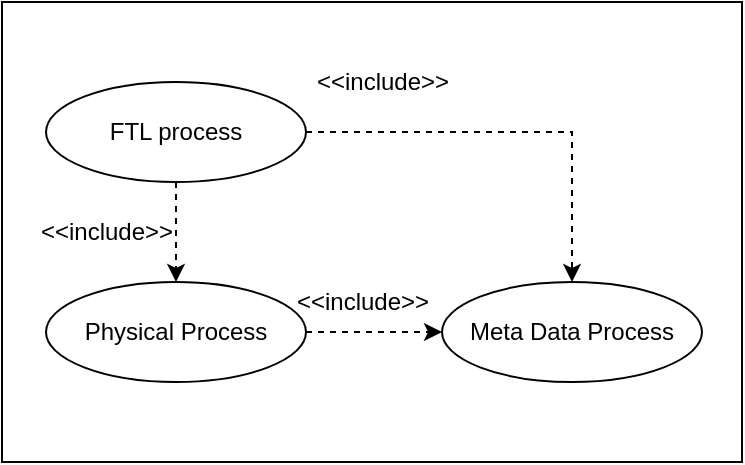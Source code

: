 <mxfile version="14.1.8" type="device" pages="9"><diagram id="4l_UVCEduZzMo1qWwkV9" name="usecase"><mxGraphModel dx="259" dy="806" grid="1" gridSize="10" guides="1" tooltips="1" connect="1" arrows="1" fold="1" page="1" pageScale="1" pageWidth="827" pageHeight="1169" math="0" shadow="0"><root><mxCell id="p6wyl1Q3HZnpx9PGwNKF-0"/><mxCell id="p6wyl1Q3HZnpx9PGwNKF-1" parent="p6wyl1Q3HZnpx9PGwNKF-0"/><mxCell id="Pzzc6WfIw20_FI0MIcfv-0" value="" style="html=1;fontColor=#000000;" parent="p6wyl1Q3HZnpx9PGwNKF-1" vertex="1"><mxGeometry x="1170" y="260" width="370" height="230" as="geometry"/></mxCell><mxCell id="Pzzc6WfIw20_FI0MIcfv-1" value="Meta Data Process" style="ellipse;whiteSpace=wrap;html=1;fontColor=#000000;" parent="p6wyl1Q3HZnpx9PGwNKF-1" vertex="1"><mxGeometry x="1390" y="400" width="130" height="50" as="geometry"/></mxCell><mxCell id="Pzzc6WfIw20_FI0MIcfv-2" style="edgeStyle=orthogonalEdgeStyle;rounded=0;orthogonalLoop=1;jettySize=auto;html=1;entryX=0.5;entryY=0;entryDx=0;entryDy=0;dashed=1;fontColor=#000000;" parent="p6wyl1Q3HZnpx9PGwNKF-1" source="Pzzc6WfIw20_FI0MIcfv-4" target="Pzzc6WfIw20_FI0MIcfv-7" edge="1"><mxGeometry relative="1" as="geometry"/></mxCell><mxCell id="Pzzc6WfIw20_FI0MIcfv-3" style="edgeStyle=orthogonalEdgeStyle;rounded=0;orthogonalLoop=1;jettySize=auto;html=1;exitX=1;exitY=0.5;exitDx=0;exitDy=0;dashed=1;fontColor=#000000;entryX=0.5;entryY=0;entryDx=0;entryDy=0;" parent="p6wyl1Q3HZnpx9PGwNKF-1" source="Pzzc6WfIw20_FI0MIcfv-4" target="Pzzc6WfIw20_FI0MIcfv-1" edge="1"><mxGeometry relative="1" as="geometry"><mxPoint x="1340" y="325" as="targetPoint"/></mxGeometry></mxCell><mxCell id="Pzzc6WfIw20_FI0MIcfv-4" value="FTL process" style="ellipse;whiteSpace=wrap;html=1;fontColor=#000000;" parent="p6wyl1Q3HZnpx9PGwNKF-1" vertex="1"><mxGeometry x="1192" y="300" width="130" height="50" as="geometry"/></mxCell><mxCell id="Pzzc6WfIw20_FI0MIcfv-5" style="edgeStyle=orthogonalEdgeStyle;rounded=0;orthogonalLoop=1;jettySize=auto;html=1;exitX=0.5;exitY=1;exitDx=0;exitDy=0;fontColor=#000000;" parent="p6wyl1Q3HZnpx9PGwNKF-1" source="Pzzc6WfIw20_FI0MIcfv-1" target="Pzzc6WfIw20_FI0MIcfv-1" edge="1"><mxGeometry relative="1" as="geometry"/></mxCell><mxCell id="Pzzc6WfIw20_FI0MIcfv-6" style="edgeStyle=orthogonalEdgeStyle;rounded=0;orthogonalLoop=1;jettySize=auto;html=1;exitX=1;exitY=0.5;exitDx=0;exitDy=0;dashed=1;fontColor=#000000;" parent="p6wyl1Q3HZnpx9PGwNKF-1" source="Pzzc6WfIw20_FI0MIcfv-7" edge="1"><mxGeometry relative="1" as="geometry"><mxPoint x="1390" y="425" as="targetPoint"/></mxGeometry></mxCell><mxCell id="Pzzc6WfIw20_FI0MIcfv-7" value="Physical Process" style="ellipse;whiteSpace=wrap;html=1;fontColor=#000000;" parent="p6wyl1Q3HZnpx9PGwNKF-1" vertex="1"><mxGeometry x="1192" y="400" width="130" height="50" as="geometry"/></mxCell><mxCell id="Pzzc6WfIw20_FI0MIcfv-8" value="&amp;lt;&amp;lt;include&amp;gt;&amp;gt;" style="text;html=1;align=center;verticalAlign=middle;resizable=0;points=[];autosize=1;fontColor=#000000;" parent="p6wyl1Q3HZnpx9PGwNKF-1" vertex="1"><mxGeometry x="1182" y="365" width="80" height="20" as="geometry"/></mxCell><mxCell id="Pzzc6WfIw20_FI0MIcfv-9" value="&amp;lt;&amp;lt;include&amp;gt;&amp;gt;" style="text;html=1;align=center;verticalAlign=middle;resizable=0;points=[];autosize=1;fontColor=#000000;" parent="p6wyl1Q3HZnpx9PGwNKF-1" vertex="1"><mxGeometry x="1320" y="290" width="80" height="20" as="geometry"/></mxCell><mxCell id="Pzzc6WfIw20_FI0MIcfv-10" value="&amp;lt;&amp;lt;include&amp;gt;&amp;gt;" style="text;html=1;align=center;verticalAlign=middle;resizable=0;points=[];autosize=1;fontColor=#000000;" parent="p6wyl1Q3HZnpx9PGwNKF-1" vertex="1"><mxGeometry x="1310" y="400" width="80" height="20" as="geometry"/></mxCell></root></mxGraphModel></diagram><diagram id="Ivc0Dq327aVPwRJrrWb3" name="init"><mxGraphModel dx="1086" dy="806" grid="1" gridSize="10" guides="1" tooltips="1" connect="1" arrows="1" fold="1" page="1" pageScale="1" pageWidth="827" pageHeight="1169" math="0" shadow="0"><root><mxCell id="27ncZ_zmGSoRiNWAXuDq-0"/><mxCell id="27ncZ_zmGSoRiNWAXuDq-1" parent="27ncZ_zmGSoRiNWAXuDq-0"/><mxCell id="27ncZ_zmGSoRiNWAXuDq-2" style="edgeStyle=orthogonalEdgeStyle;rounded=0;orthogonalLoop=1;jettySize=auto;html=1;" parent="27ncZ_zmGSoRiNWAXuDq-1" source="27ncZ_zmGSoRiNWAXuDq-3" edge="1"><mxGeometry relative="1" as="geometry"><mxPoint x="260" y="170" as="targetPoint"/></mxGeometry></mxCell><mxCell id="27ncZ_zmGSoRiNWAXuDq-3" value="정적 테이블 타입에 따른 블록 매핑 방식의 플래시 메모리 생성" style="rounded=1;whiteSpace=wrap;html=1;absoluteArcSize=1;arcSize=14;strokeWidth=2;fontStyle=1" parent="27ncZ_zmGSoRiNWAXuDq-1" vertex="1"><mxGeometry x="120" y="80" width="280" height="60" as="geometry"/></mxCell><mxCell id="27ncZ_zmGSoRiNWAXuDq-4" style="edgeStyle=orthogonalEdgeStyle;rounded=0;orthogonalLoop=1;jettySize=auto;html=1;" parent="27ncZ_zmGSoRiNWAXuDq-1" source="27ncZ_zmGSoRiNWAXuDq-5" edge="1"><mxGeometry relative="1" as="geometry"><mxPoint x="250" y="290" as="targetPoint"/></mxGeometry></mxCell><mxCell id="27ncZ_zmGSoRiNWAXuDq-5" value="생성할 MB단위의&lt;br&gt;플래시 메모리 크기 입력" style="html=1;strokeWidth=2;shape=manualInput;whiteSpace=wrap;rounded=1;size=26;arcSize=11;" parent="27ncZ_zmGSoRiNWAXuDq-1" vertex="1"><mxGeometry x="120" y="180" width="260" height="70" as="geometry"/></mxCell><mxCell id="27ncZ_zmGSoRiNWAXuDq-6" style="edgeStyle=orthogonalEdgeStyle;rounded=0;orthogonalLoop=1;jettySize=auto;html=1;" parent="27ncZ_zmGSoRiNWAXuDq-1" source="27ncZ_zmGSoRiNWAXuDq-7" edge="1"><mxGeometry relative="1" as="geometry"><mxPoint x="250" y="390" as="targetPoint"/></mxGeometry></mxCell><mxCell id="27ncZ_zmGSoRiNWAXuDq-7" value="생성할 MB단위의 크기로부터&lt;br&gt;섹터(페이지)당 Spare Area를 포함한 플래시 메모리 생성" style="rounded=1;whiteSpace=wrap;html=1;absoluteArcSize=1;arcSize=14;strokeWidth=2;" parent="27ncZ_zmGSoRiNWAXuDq-1" vertex="1"><mxGeometry x="125" y="300" width="250" height="60" as="geometry"/></mxCell><mxCell id="27ncZ_zmGSoRiNWAXuDq-8" style="edgeStyle=orthogonalEdgeStyle;rounded=0;orthogonalLoop=1;jettySize=auto;html=1;" parent="27ncZ_zmGSoRiNWAXuDq-1" source="27ncZ_zmGSoRiNWAXuDq-9" edge="1"><mxGeometry relative="1" as="geometry"><mxPoint x="255" y="600" as="targetPoint"/></mxGeometry></mxCell><mxCell id="27ncZ_zmGSoRiNWAXuDq-9" value="생성된 플래시 메모리의 전체 블록수에서 Spare Block을 제외한 크기의&lt;br&gt;블록단위 매핑 테이블 생성" style="rounded=1;whiteSpace=wrap;html=1;absoluteArcSize=1;arcSize=14;strokeWidth=2;" parent="27ncZ_zmGSoRiNWAXuDq-1" vertex="1"><mxGeometry x="125" y="500" width="260" height="70" as="geometry"/></mxCell><mxCell id="27ncZ_zmGSoRiNWAXuDq-10" style="edgeStyle=orthogonalEdgeStyle;rounded=0;orthogonalLoop=1;jettySize=auto;html=1;" parent="27ncZ_zmGSoRiNWAXuDq-1" source="27ncZ_zmGSoRiNWAXuDq-11" edge="1"><mxGeometry relative="1" as="geometry"><mxPoint x="250" y="490" as="targetPoint"/></mxGeometry></mxCell><mxCell id="27ncZ_zmGSoRiNWAXuDq-11" value="전체 블록 개수로부터 할당해야 할&lt;br&gt;Spare Block 개수 계산" style="rounded=1;whiteSpace=wrap;html=1;absoluteArcSize=1;arcSize=14;strokeWidth=2;" parent="27ncZ_zmGSoRiNWAXuDq-1" vertex="1"><mxGeometry x="127.5" y="400" width="245" height="55" as="geometry"/></mxCell><mxCell id="27ncZ_zmGSoRiNWAXuDq-14" style="edgeStyle=orthogonalEdgeStyle;rounded=0;orthogonalLoop=1;jettySize=auto;html=1;" parent="27ncZ_zmGSoRiNWAXuDq-1" source="27ncZ_zmGSoRiNWAXuDq-15" edge="1"><mxGeometry relative="1" as="geometry"><mxPoint x="255" y="680" as="targetPoint"/></mxGeometry></mxCell><mxCell id="27ncZ_zmGSoRiNWAXuDq-15" value="모든 논리 블록을 빈 물리 블록과 대응" style="rounded=1;whiteSpace=wrap;html=1;absoluteArcSize=1;arcSize=14;strokeWidth=2;" parent="27ncZ_zmGSoRiNWAXuDq-1" vertex="1"><mxGeometry x="135" y="600" width="240" height="50" as="geometry"/></mxCell><mxCell id="27ncZ_zmGSoRiNWAXuDq-16" value="종료" style="strokeWidth=2;html=1;shape=mxgraph.flowchart.terminator;whiteSpace=wrap;" parent="27ncZ_zmGSoRiNWAXuDq-1" vertex="1"><mxGeometry x="147.5" y="680" width="210" height="40" as="geometry"/></mxCell><mxCell id="27ncZ_zmGSoRiNWAXuDq-32" style="edgeStyle=orthogonalEdgeStyle;rounded=0;orthogonalLoop=1;jettySize=auto;html=1;" parent="27ncZ_zmGSoRiNWAXuDq-1" source="27ncZ_zmGSoRiNWAXuDq-33" edge="1"><mxGeometry relative="1" as="geometry"><mxPoint x="750" y="170" as="targetPoint"/></mxGeometry></mxCell><mxCell id="27ncZ_zmGSoRiNWAXuDq-33" value="동적 테이블 타입에 따른 블록 매핑 방식의 플래시 메모리 생성" style="rounded=1;whiteSpace=wrap;html=1;absoluteArcSize=1;arcSize=14;strokeWidth=2;fontStyle=1" parent="27ncZ_zmGSoRiNWAXuDq-1" vertex="1"><mxGeometry x="610" y="80" width="280" height="60" as="geometry"/></mxCell><mxCell id="27ncZ_zmGSoRiNWAXuDq-34" style="edgeStyle=orthogonalEdgeStyle;rounded=0;orthogonalLoop=1;jettySize=auto;html=1;" parent="27ncZ_zmGSoRiNWAXuDq-1" source="27ncZ_zmGSoRiNWAXuDq-35" edge="1"><mxGeometry relative="1" as="geometry"><mxPoint x="740" y="290" as="targetPoint"/></mxGeometry></mxCell><mxCell id="27ncZ_zmGSoRiNWAXuDq-35" value="생성할 MB단위의&lt;br&gt;플래시 메모리 크기 입력" style="html=1;strokeWidth=2;shape=manualInput;whiteSpace=wrap;rounded=1;size=26;arcSize=11;" parent="27ncZ_zmGSoRiNWAXuDq-1" vertex="1"><mxGeometry x="610" y="180" width="260" height="70" as="geometry"/></mxCell><mxCell id="27ncZ_zmGSoRiNWAXuDq-36" style="edgeStyle=orthogonalEdgeStyle;rounded=0;orthogonalLoop=1;jettySize=auto;html=1;" parent="27ncZ_zmGSoRiNWAXuDq-1" source="27ncZ_zmGSoRiNWAXuDq-37" edge="1"><mxGeometry relative="1" as="geometry"><mxPoint x="740" y="390" as="targetPoint"/></mxGeometry></mxCell><mxCell id="27ncZ_zmGSoRiNWAXuDq-37" value="생성할 MB단위의 크기로부터&lt;br&gt;섹터(페이지)당 Spare Area를 포함한 플래시 메모리 생성" style="rounded=1;whiteSpace=wrap;html=1;absoluteArcSize=1;arcSize=14;strokeWidth=2;" parent="27ncZ_zmGSoRiNWAXuDq-1" vertex="1"><mxGeometry x="615" y="300" width="250" height="60" as="geometry"/></mxCell><mxCell id="27ncZ_zmGSoRiNWAXuDq-38" style="edgeStyle=orthogonalEdgeStyle;rounded=0;orthogonalLoop=1;jettySize=auto;html=1;" parent="27ncZ_zmGSoRiNWAXuDq-1" source="27ncZ_zmGSoRiNWAXuDq-39" edge="1"><mxGeometry relative="1" as="geometry"><mxPoint x="745" y="600" as="targetPoint"/></mxGeometry></mxCell><mxCell id="27ncZ_zmGSoRiNWAXuDq-39" value="생성된 플래시 메모리의 전체 블록수에서 Spare Block을 제외한 크기의&lt;br&gt;블록단위 매핑 테이블 생성" style="rounded=1;whiteSpace=wrap;html=1;absoluteArcSize=1;arcSize=14;strokeWidth=2;" parent="27ncZ_zmGSoRiNWAXuDq-1" vertex="1"><mxGeometry x="615" y="500" width="260" height="70" as="geometry"/></mxCell><mxCell id="27ncZ_zmGSoRiNWAXuDq-40" style="edgeStyle=orthogonalEdgeStyle;rounded=0;orthogonalLoop=1;jettySize=auto;html=1;" parent="27ncZ_zmGSoRiNWAXuDq-1" source="27ncZ_zmGSoRiNWAXuDq-41" edge="1"><mxGeometry relative="1" as="geometry"><mxPoint x="740" y="490" as="targetPoint"/></mxGeometry></mxCell><mxCell id="27ncZ_zmGSoRiNWAXuDq-41" value="전체 블록 개수로부터 할당해야 할&lt;br&gt;Spare Block 개수 계산" style="rounded=1;whiteSpace=wrap;html=1;absoluteArcSize=1;arcSize=14;strokeWidth=2;" parent="27ncZ_zmGSoRiNWAXuDq-1" vertex="1"><mxGeometry x="617.5" y="400" width="245" height="55" as="geometry"/></mxCell><mxCell id="27ncZ_zmGSoRiNWAXuDq-46" value="종료" style="strokeWidth=2;html=1;shape=mxgraph.flowchart.terminator;whiteSpace=wrap;" parent="27ncZ_zmGSoRiNWAXuDq-1" vertex="1"><mxGeometry x="640" y="600" width="210" height="40" as="geometry"/></mxCell><mxCell id="27ncZ_zmGSoRiNWAXuDq-47" style="edgeStyle=orthogonalEdgeStyle;rounded=0;orthogonalLoop=1;jettySize=auto;html=1;" parent="27ncZ_zmGSoRiNWAXuDq-1" source="27ncZ_zmGSoRiNWAXuDq-48" edge="1"><mxGeometry relative="1" as="geometry"><mxPoint x="1220" y="170" as="targetPoint"/></mxGeometry></mxCell><mxCell id="27ncZ_zmGSoRiNWAXuDq-48" value="동적 테이블 타입에 따른 하이브리드 매핑 방식&lt;br&gt;(BAST)&lt;br&gt;의 플래시 메모리 생성" style="rounded=1;whiteSpace=wrap;html=1;absoluteArcSize=1;arcSize=14;strokeWidth=2;fontStyle=1" parent="27ncZ_zmGSoRiNWAXuDq-1" vertex="1"><mxGeometry x="1080" y="80" width="280" height="60" as="geometry"/></mxCell><mxCell id="27ncZ_zmGSoRiNWAXuDq-49" style="edgeStyle=orthogonalEdgeStyle;rounded=0;orthogonalLoop=1;jettySize=auto;html=1;" parent="27ncZ_zmGSoRiNWAXuDq-1" source="27ncZ_zmGSoRiNWAXuDq-50" edge="1"><mxGeometry relative="1" as="geometry"><mxPoint x="1210" y="290" as="targetPoint"/></mxGeometry></mxCell><mxCell id="27ncZ_zmGSoRiNWAXuDq-50" value="생성할 MB단위의&lt;br&gt;플래시 메모리 크기 입력" style="html=1;strokeWidth=2;shape=manualInput;whiteSpace=wrap;rounded=1;size=26;arcSize=11;" parent="27ncZ_zmGSoRiNWAXuDq-1" vertex="1"><mxGeometry x="1080" y="180" width="260" height="70" as="geometry"/></mxCell><mxCell id="27ncZ_zmGSoRiNWAXuDq-51" style="edgeStyle=orthogonalEdgeStyle;rounded=0;orthogonalLoop=1;jettySize=auto;html=1;" parent="27ncZ_zmGSoRiNWAXuDq-1" source="27ncZ_zmGSoRiNWAXuDq-52" edge="1"><mxGeometry relative="1" as="geometry"><mxPoint x="1210" y="390" as="targetPoint"/></mxGeometry></mxCell><mxCell id="27ncZ_zmGSoRiNWAXuDq-52" value="생성할 MB단위의 크기로부터&lt;br&gt;섹터(페이지)당 Spare Area를 포함한 플래시 메모리 생성" style="rounded=1;whiteSpace=wrap;html=1;absoluteArcSize=1;arcSize=14;strokeWidth=2;" parent="27ncZ_zmGSoRiNWAXuDq-1" vertex="1"><mxGeometry x="1085" y="300" width="250" height="60" as="geometry"/></mxCell><mxCell id="27ncZ_zmGSoRiNWAXuDq-53" style="edgeStyle=orthogonalEdgeStyle;rounded=0;orthogonalLoop=1;jettySize=auto;html=1;" parent="27ncZ_zmGSoRiNWAXuDq-1" source="27ncZ_zmGSoRiNWAXuDq-54" edge="1"><mxGeometry relative="1" as="geometry"><mxPoint x="1215" y="600" as="targetPoint"/></mxGeometry></mxCell><mxCell id="27ncZ_zmGSoRiNWAXuDq-54" value="생성된 플래시 메모리의 전체 블록수에서 Spare Block을 제외한 크기의&lt;br&gt;블록단위 매핑 테이블 생성" style="rounded=1;whiteSpace=wrap;html=1;absoluteArcSize=1;arcSize=14;strokeWidth=2;" parent="27ncZ_zmGSoRiNWAXuDq-1" vertex="1"><mxGeometry x="1085" y="500" width="260" height="70" as="geometry"/></mxCell><mxCell id="27ncZ_zmGSoRiNWAXuDq-55" style="edgeStyle=orthogonalEdgeStyle;rounded=0;orthogonalLoop=1;jettySize=auto;html=1;" parent="27ncZ_zmGSoRiNWAXuDq-1" source="27ncZ_zmGSoRiNWAXuDq-56" edge="1"><mxGeometry relative="1" as="geometry"><mxPoint x="1210" y="490" as="targetPoint"/></mxGeometry></mxCell><mxCell id="27ncZ_zmGSoRiNWAXuDq-56" value="전체 블록 개수로부터 할당해야 할&lt;br&gt;Spare Block 개수 계산" style="rounded=1;whiteSpace=wrap;html=1;absoluteArcSize=1;arcSize=14;strokeWidth=2;" parent="27ncZ_zmGSoRiNWAXuDq-1" vertex="1"><mxGeometry x="1087.5" y="400" width="245" height="55" as="geometry"/></mxCell><mxCell id="27ncZ_zmGSoRiNWAXuDq-61" value="종료" style="strokeWidth=2;html=1;shape=mxgraph.flowchart.terminator;whiteSpace=wrap;" parent="27ncZ_zmGSoRiNWAXuDq-1" vertex="1"><mxGeometry x="1100" y="690" width="210" height="40" as="geometry"/></mxCell><mxCell id="27ncZ_zmGSoRiNWAXuDq-62" style="edgeStyle=orthogonalEdgeStyle;rounded=0;orthogonalLoop=1;jettySize=auto;html=1;" parent="27ncZ_zmGSoRiNWAXuDq-1" source="27ncZ_zmGSoRiNWAXuDq-63" edge="1"><mxGeometry relative="1" as="geometry"><mxPoint x="1210" y="690" as="targetPoint"/></mxGeometry></mxCell><mxCell id="27ncZ_zmGSoRiNWAXuDq-63" value="전체 블록 수 만큼의 각각의 블록에 대한 &lt;br&gt;크기의 오프셋 단위 테이블 생성" style="rounded=1;whiteSpace=wrap;html=1;absoluteArcSize=1;arcSize=14;strokeWidth=2;" parent="27ncZ_zmGSoRiNWAXuDq-1" vertex="1"><mxGeometry x="1085" y="600" width="250" height="55" as="geometry"/></mxCell><mxCell id="27ncZ_zmGSoRiNWAXuDq-64" value="Data Block(PBN1)의 경우 in-place-scheme 방식으로서&lt;br&gt;오프셋 단위 테이블을 사용하지 않지만,&lt;br&gt;PBN1은 고정된 방식으로 할당하지 않기때문에&lt;br&gt;모든 블록에 대한 크기의 오프셋 테이블이 존재해야함" style="strokeWidth=2;html=1;shape=mxgraph.flowchart.annotation_2;align=left;labelPosition=right;pointerEvents=1;" parent="27ncZ_zmGSoRiNWAXuDq-1" vertex="1"><mxGeometry x="1335" y="585" width="35" height="100" as="geometry"/></mxCell></root></mxGraphModel></diagram><diagram id="0rXuDU7TRH8wp6WiMNKO" name="블록 매핑 쓰기"><mxGraphModel dx="1422" dy="822" grid="1" gridSize="10" guides="1" tooltips="1" connect="1" arrows="1" fold="1" page="1" pageScale="1" pageWidth="827" pageHeight="1169" math="0" shadow="0"><root><mxCell id="0"/><mxCell id="1" parent="0"/><mxCell id="diSXUnx0kzwO03AJPHfw-1" style="edgeStyle=orthogonalEdgeStyle;rounded=0;orthogonalLoop=1;jettySize=auto;html=1;strokeColor=#000000;" parent="1" source="diSXUnx0kzwO03AJPHfw-2" edge="1"><mxGeometry relative="1" as="geometry"><mxPoint x="1025.0" y="330" as="targetPoint"/></mxGeometry></mxCell><mxCell id="diSXUnx0kzwO03AJPHfw-2" value="블록 매핑 쓰기 연산" style="rounded=1;whiteSpace=wrap;html=1;absoluteArcSize=1;arcSize=14;strokeWidth=2;fontStyle=1" parent="1" vertex="1"><mxGeometry x="900" y="230" width="250" height="50" as="geometry"/></mxCell><mxCell id="diSXUnx0kzwO03AJPHfw-4" style="edgeStyle=orthogonalEdgeStyle;rounded=0;orthogonalLoop=1;jettySize=auto;html=1;exitX=0.5;exitY=1;exitDx=0;exitDy=0;strokeColor=#000000;" parent="1" source="diSXUnx0kzwO03AJPHfw-5" edge="1"><mxGeometry relative="1" as="geometry"><mxPoint x="1027" y="430.0" as="targetPoint"/></mxGeometry></mxCell><mxCell id="diSXUnx0kzwO03AJPHfw-5" value="논리 섹터 번호에 쓰기 요청" style="html=1;strokeWidth=2;shape=manualInput;whiteSpace=wrap;rounded=1;size=26;arcSize=11;" parent="1" vertex="1"><mxGeometry x="902" y="320" width="250" height="60" as="geometry"/></mxCell><mxCell id="diSXUnx0kzwO03AJPHfw-58" style="edgeStyle=orthogonalEdgeStyle;rounded=0;orthogonalLoop=1;jettySize=auto;html=1;exitX=0.5;exitY=1;exitDx=0;exitDy=0;exitPerimeter=0;" parent="1" source="diSXUnx0kzwO03AJPHfw-8" edge="1"><mxGeometry relative="1" as="geometry"><mxPoint x="1027.5" y="1000" as="targetPoint"/></mxGeometry></mxCell><mxCell id="diSXUnx0kzwO03AJPHfw-8" value="해당 블록 상태" style="strokeWidth=2;html=1;shape=mxgraph.flowchart.decision;whiteSpace=wrap;" parent="1" vertex="1"><mxGeometry x="958.5" y="850" width="138" height="80" as="geometry"/></mxCell><mxCell id="diSXUnx0kzwO03AJPHfw-13" style="edgeStyle=orthogonalEdgeStyle;rounded=0;orthogonalLoop=1;jettySize=auto;html=1;exitX=0.5;exitY=1;exitDx=0;exitDy=0;strokeColor=#000000;" parent="1" source="diSXUnx0kzwO03AJPHfw-14" edge="1"><mxGeometry relative="1" as="geometry"><mxPoint x="1021" y="530.0" as="targetPoint"/></mxGeometry></mxCell><mxCell id="diSXUnx0kzwO03AJPHfw-14" value="매핑 테이블로부터&lt;br&gt;논리 섹터 번호 -&amp;gt; 물리 섹터 번호 변환" style="rounded=1;whiteSpace=wrap;html=1;absoluteArcSize=1;arcSize=14;strokeWidth=2;" parent="1" vertex="1"><mxGeometry x="901" y="435" width="240" height="50" as="geometry"/></mxCell><mxCell id="diSXUnx0kzwO03AJPHfw-15" value="&lt;div&gt;&lt;span&gt;LBN = LSN / 블록 당 섹터 수&lt;/span&gt;&lt;br&gt;&lt;/div&gt;&lt;div&gt;PBN = 블록 단위 매핑 테이블에 따름&lt;/div&gt;&lt;div&gt;논리 섹터 Offset =&amp;nbsp; 물리 섹터 Offset = LSN % 블록 당 섹터 수&lt;/div&gt;&lt;div&gt;PSN = (PBN * 블록 당 섹터 수) + 섹터 Offset&lt;/div&gt;" style="strokeWidth=2;html=1;shape=mxgraph.flowchart.annotation_2;align=left;labelPosition=right;pointerEvents=1;" parent="1" vertex="1"><mxGeometry x="1148" y="420" width="50" height="80" as="geometry"/></mxCell><mxCell id="z0hG3fe_YvCKXQTBuH-p-2" style="edgeStyle=orthogonalEdgeStyle;rounded=0;orthogonalLoop=1;jettySize=auto;html=1;" parent="1" source="diSXUnx0kzwO03AJPHfw-21" edge="1"><mxGeometry relative="1" as="geometry"><mxPoint x="1388.5" y="1400" as="targetPoint"/></mxGeometry></mxCell><mxCell id="diSXUnx0kzwO03AJPHfw-21" value="기록할 위치를 제외한 섹터들의 &lt;br&gt;유효 데이터를&lt;br&gt;빈 Spare Block으로 복사 및 &lt;br&gt;새로운 데이터 기록" style="rounded=1;whiteSpace=wrap;html=1;absoluteArcSize=1;arcSize=14;strokeWidth=2;" parent="1" vertex="1"><mxGeometry x="1273.5" y="1315" width="230" height="65" as="geometry"/></mxCell><mxCell id="z0hG3fe_YvCKXQTBuH-p-3" style="edgeStyle=orthogonalEdgeStyle;rounded=0;orthogonalLoop=1;jettySize=auto;html=1;" parent="1" source="diSXUnx0kzwO03AJPHfw-28" edge="1"><mxGeometry relative="1" as="geometry"><mxPoint x="1388" y="1470" as="targetPoint"/></mxGeometry></mxCell><mxCell id="diSXUnx0kzwO03AJPHfw-28" value="기존 블록 및 블록 내의 &lt;br&gt;모든 유효 섹터 무효화" style="rounded=1;whiteSpace=wrap;html=1;strokeWidth=2;" parent="1" vertex="1"><mxGeometry x="1268" y="1405" width="242" height="35" as="geometry"/></mxCell><mxCell id="diSXUnx0kzwO03AJPHfw-75" style="edgeStyle=orthogonalEdgeStyle;rounded=0;orthogonalLoop=1;jettySize=auto;html=1;exitX=1;exitY=0.5;exitDx=0;exitDy=0;exitPerimeter=0;" parent="1" source="diSXUnx0kzwO03AJPHfw-32" edge="1"><mxGeometry relative="1" as="geometry"><mxPoint x="1270" y="690" as="targetPoint"/></mxGeometry></mxCell><mxCell id="diSXUnx0kzwO03AJPHfw-77" style="edgeStyle=orthogonalEdgeStyle;rounded=0;orthogonalLoop=1;jettySize=auto;html=1;exitX=0.5;exitY=1;exitDx=0;exitDy=0;exitPerimeter=0;" parent="1" source="diSXUnx0kzwO03AJPHfw-32" edge="1"><mxGeometry relative="1" as="geometry"><mxPoint x="1021" y="850" as="targetPoint"/></mxGeometry></mxCell><mxCell id="diSXUnx0kzwO03AJPHfw-32" value="Table Type" style="strokeWidth=2;html=1;shape=mxgraph.flowchart.decision;whiteSpace=wrap;" parent="1" vertex="1"><mxGeometry x="951.5" y="530" width="139" height="55" as="geometry"/></mxCell><mxCell id="diSXUnx0kzwO03AJPHfw-35" value="Static Table" style="text;html=1;align=center;verticalAlign=middle;resizable=0;points=[];autosize=1;fontStyle=1" parent="1" vertex="1"><mxGeometry x="930" y="600" width="80" height="20" as="geometry"/></mxCell><mxCell id="diSXUnx0kzwO03AJPHfw-36" value="Dynamic Table" style="text;html=1;align=center;verticalAlign=middle;resizable=0;points=[];autosize=1;fontStyle=1" parent="1" vertex="1"><mxGeometry x="1080" y="530" width="100" height="20" as="geometry"/></mxCell><mxCell id="diSXUnx0kzwO03AJPHfw-38" value="정적 테이블의 경우,&lt;br&gt;항상 빈 일반 블록 혹은 유효한 일반 블록으로 대응&lt;br&gt;따라서 Empty Block 대기열을 사용하지 않음" style="text;html=1;align=left;verticalAlign=middle;resizable=0;points=[];autosize=1;" parent="1" vertex="1"><mxGeometry x="730" y="630" width="280" height="50" as="geometry"/></mxCell><mxCell id="diSXUnx0kzwO03AJPHfw-40" value="&lt;div style=&quot;text-align: justify&quot;&gt;&lt;b&gt;&amp;lt; 블록 상태 &amp;gt;&lt;/b&gt;&lt;/div&gt;&lt;div style=&quot;text-align: justify&quot;&gt;&lt;b&gt;&lt;br&gt;&lt;/b&gt;&lt;/div&gt;&lt;div style=&quot;text-align: justify&quot;&gt;NORMAL_BLOCK_EMPTY : 비어있는 일반 블록&lt;/div&gt;&lt;div style=&quot;text-align: justify&quot;&gt;NORMAL_BLOCK_VALID : 유효한 일반 블록&lt;/div&gt;&lt;div style=&quot;text-align: justify&quot;&gt;NORMAL_BLOCK_INVALID : 무효한 일반 블록&lt;/div&gt;&lt;div style=&quot;text-align: justify&quot;&gt;SPARE_BLOCK_EMPTY : 비어있는 Spare Block&lt;/div&gt;&lt;div style=&quot;text-align: justify&quot;&gt;SPARE_BLOCK_VALID : 유효한 Spare Block&lt;/div&gt;&lt;div style=&quot;text-align: justify&quot;&gt;SPARE_BLOCK_INVALID : 무효한 Spare Block&lt;/div&gt;&lt;div style=&quot;text-align: justify&quot;&gt;&lt;span&gt;&lt;br&gt;&lt;/span&gt;&lt;/div&gt;&lt;div style=&quot;text-align: justify&quot;&gt;&lt;span&gt;&lt;b&gt;&amp;lt; 섹터(페이지) 상태 &amp;gt;&lt;/b&gt;&lt;/span&gt;&lt;/div&gt;&lt;div style=&quot;text-align: justify&quot;&gt;&lt;span&gt;&lt;b&gt;&lt;br&gt;&lt;/b&gt;&lt;/span&gt;&lt;/div&gt;&lt;div style=&quot;text-align: justify&quot;&gt;&lt;span&gt;EMPTY : 빈 섹터(페이지)&lt;/span&gt;&lt;/div&gt;&lt;div style=&quot;text-align: justify&quot;&gt;&lt;span&gt;VALID : 유효한 섹터(페이지)&lt;/span&gt;&lt;/div&gt;&lt;div style=&quot;text-align: justify&quot;&gt;&lt;span&gt;INVALID : 무효한 섹터(페이지)&lt;/span&gt;&lt;/div&gt;" style="text;whiteSpace=wrap;html=1;align=right;" parent="1" vertex="1"><mxGeometry x="490" y="230" width="280" height="200" as="geometry"/></mxCell><mxCell id="diSXUnx0kzwO03AJPHfw-55" style="edgeStyle=orthogonalEdgeStyle;rounded=0;orthogonalLoop=1;jettySize=auto;html=1;exitX=0;exitY=0.5;exitDx=0;exitDy=0;exitPerimeter=0;" parent="1" source="diSXUnx0kzwO03AJPHfw-41" edge="1"><mxGeometry relative="1" as="geometry"><mxPoint x="934" y="1170" as="targetPoint"/></mxGeometry></mxCell><mxCell id="diSXUnx0kzwO03AJPHfw-56" style="edgeStyle=orthogonalEdgeStyle;rounded=0;orthogonalLoop=1;jettySize=auto;html=1;exitX=1;exitY=0.5;exitDx=0;exitDy=0;exitPerimeter=0;" parent="1" source="diSXUnx0kzwO03AJPHfw-41" edge="1"><mxGeometry relative="1" as="geometry"><mxPoint x="1144" y="1180" as="targetPoint"/></mxGeometry></mxCell><mxCell id="diSXUnx0kzwO03AJPHfw-41" value="해당 섹터(페이지)&lt;br&gt;&amp;nbsp;상태" style="strokeWidth=2;html=1;shape=mxgraph.flowchart.decision;whiteSpace=wrap;" parent="1" vertex="1"><mxGeometry x="958" y="1000" width="146" height="70" as="geometry"/></mxCell><mxCell id="diSXUnx0kzwO03AJPHfw-43" value="NORMAL_BLOCK_EMPTY,&lt;br&gt;NORMAL_BLOCK_VALID" style="text;html=1;align=center;verticalAlign=middle;resizable=0;points=[];autosize=1;fontStyle=1" parent="1" vertex="1"><mxGeometry x="855.5" y="960" width="170" height="30" as="geometry"/></mxCell><mxCell id="diSXUnx0kzwO03AJPHfw-46" value="EMPTY" style="text;html=1;align=center;verticalAlign=middle;resizable=0;points=[];autosize=1;fontStyle=1" parent="1" vertex="1"><mxGeometry x="874" y="1149" width="60" height="20" as="geometry"/></mxCell><mxCell id="diSXUnx0kzwO03AJPHfw-47" value="VALID" style="text;html=1;align=center;verticalAlign=middle;resizable=0;points=[];autosize=1;fontStyle=1" parent="1" vertex="1"><mxGeometry x="1157" y="1149" width="50" height="20" as="geometry"/></mxCell><mxCell id="z0hG3fe_YvCKXQTBuH-p-1" style="edgeStyle=orthogonalEdgeStyle;rounded=0;orthogonalLoop=1;jettySize=auto;html=1;" parent="1" source="diSXUnx0kzwO03AJPHfw-48" edge="1"><mxGeometry relative="1" as="geometry"><mxPoint x="934" y="1540" as="targetPoint"/></mxGeometry></mxCell><mxCell id="diSXUnx0kzwO03AJPHfw-48" value="해당 오프셋 위치에 기록" style="rounded=1;whiteSpace=wrap;html=1;absoluteArcSize=1;arcSize=14;strokeWidth=2;" parent="1" vertex="1"><mxGeometry x="859" y="1180" width="150" height="40" as="geometry"/></mxCell><mxCell id="K_8EF4cLvfULsf38gRJU-1" style="edgeStyle=orthogonalEdgeStyle;rounded=0;orthogonalLoop=1;jettySize=auto;html=1;exitX=0.5;exitY=1;exitDx=0;exitDy=0;" parent="1" source="diSXUnx0kzwO03AJPHfw-52" edge="1"><mxGeometry relative="1" as="geometry"><mxPoint x="1389" y="1540" as="targetPoint"/></mxGeometry></mxCell><mxCell id="diSXUnx0kzwO03AJPHfw-52" value="기존 블록을 Erase 수행 위한&lt;br&gt;Victim Block으로 선정" style="rounded=1;whiteSpace=wrap;html=1;absoluteArcSize=1;arcSize=14;strokeWidth=2;" parent="1" vertex="1"><mxGeometry x="1271.75" y="1470" width="234.5" height="40" as="geometry"/></mxCell><mxCell id="diSXUnx0kzwO03AJPHfw-61" value="&lt;span style=&quot;text-align: center&quot;&gt;NORMAL_BLOCK_EMPTY,&lt;/span&gt;&lt;br style=&quot;text-align: center&quot;&gt;&lt;span style=&quot;text-align: center&quot;&gt;NORMAL_BLOCK_VALID&lt;br&gt;이 외의 블록 상태에 대하여&lt;br&gt;실행 중단&lt;br&gt;&lt;/span&gt;" style="strokeWidth=2;html=1;shape=mxgraph.flowchart.annotation_2;align=right;labelPosition=left;pointerEvents=1;flipH=1;" parent="1" vertex="1"><mxGeometry x="922.5" y="840" width="36" height="100" as="geometry"/></mxCell><mxCell id="diSXUnx0kzwO03AJPHfw-62" value="Spare Block 대기열을 통해&lt;br&gt;빈 Spare Block을 하나 사용&lt;br&gt;Spare Block은 항상 초기 할당 수 만큼 가지고 있어야 하므로,&lt;br&gt;Victim Block을 Spare Block 대기열에 추가,&lt;br&gt;재사용 가능하도록 GC에 의해 Erase 수행" style="strokeWidth=2;html=1;shape=mxgraph.flowchart.annotation_2;align=left;labelPosition=right;pointerEvents=1;" parent="1" vertex="1"><mxGeometry x="1503" y="1290" width="39" height="100" as="geometry"/></mxCell><mxCell id="diSXUnx0kzwO03AJPHfw-64" value="END" style="strokeWidth=2;html=1;shape=mxgraph.flowchart.terminator;whiteSpace=wrap;fontStyle=1" parent="1" vertex="1"><mxGeometry x="874" y="1540" width="678" height="30" as="geometry"/></mxCell><mxCell id="diSXUnx0kzwO03AJPHfw-67" style="edgeStyle=orthogonalEdgeStyle;rounded=0;orthogonalLoop=1;jettySize=auto;html=1;exitX=1;exitY=0.5;exitDx=0;exitDy=0;exitPerimeter=0;" parent="1" source="diSXUnx0kzwO03AJPHfw-66" edge="1"><mxGeometry relative="1" as="geometry"><mxPoint x="1367" y="810" as="targetPoint"/></mxGeometry></mxCell><mxCell id="diSXUnx0kzwO03AJPHfw-78" style="edgeStyle=orthogonalEdgeStyle;rounded=0;orthogonalLoop=1;jettySize=auto;html=1;exitX=0;exitY=0.5;exitDx=0;exitDy=0;exitPerimeter=0;" parent="1" source="diSXUnx0kzwO03AJPHfw-66" edge="1"><mxGeometry relative="1" as="geometry"><mxPoint x="1030" y="850" as="targetPoint"/></mxGeometry></mxCell><mxCell id="diSXUnx0kzwO03AJPHfw-66" value="물리 블록&lt;br&gt;할당 여부" style="strokeWidth=2;html=1;shape=mxgraph.flowchart.decision;whiteSpace=wrap;" parent="1" vertex="1"><mxGeometry x="1207" y="690" width="120" height="60" as="geometry"/></mxCell><mxCell id="diSXUnx0kzwO03AJPHfw-68" value="FALSE" style="text;html=1;align=center;verticalAlign=middle;resizable=0;points=[];autosize=1;fontStyle=1;fontColor=#FF0000;" parent="1" vertex="1"><mxGeometry x="1320" y="690" width="50" height="20" as="geometry"/></mxCell><mxCell id="diSXUnx0kzwO03AJPHfw-70" value="TRUE" style="text;html=1;align=center;verticalAlign=middle;resizable=0;points=[];autosize=1;fontStyle=1;fontColor=#0000FF;" parent="1" vertex="1"><mxGeometry x="1157" y="690" width="50" height="20" as="geometry"/></mxCell><mxCell id="diSXUnx0kzwO03AJPHfw-81" style="edgeStyle=orthogonalEdgeStyle;rounded=0;orthogonalLoop=1;jettySize=auto;html=1;" parent="1" source="diSXUnx0kzwO03AJPHfw-71" edge="1"><mxGeometry relative="1" as="geometry"><mxPoint x="1100" y="900" as="targetPoint"/><Array as="points"><mxPoint x="1367" y="900"/></Array></mxGeometry></mxCell><mxCell id="diSXUnx0kzwO03AJPHfw-71" value="빈 물리 블록 할당" style="rounded=1;whiteSpace=wrap;html=1;absoluteArcSize=1;arcSize=14;strokeWidth=2;" parent="1" vertex="1"><mxGeometry x="1307" y="810" width="120" height="40" as="geometry"/></mxCell><mxCell id="diSXUnx0kzwO03AJPHfw-72" value="Empty Block 대기열을 통해&lt;br&gt;빈 물리 블록을 하나 사용.&lt;br&gt;빈 물리 블록이 존재하지 않을 시&lt;br&gt;새로운 데이터 기록 불가능" style="strokeWidth=2;html=1;shape=mxgraph.flowchart.annotation_2;align=left;labelPosition=right;pointerEvents=1;" parent="1" vertex="1"><mxGeometry x="1427" y="800" width="30" height="60" as="geometry"/></mxCell><mxCell id="0Ofbt3dtWrbaFSzSynMd-4" style="edgeStyle=orthogonalEdgeStyle;rounded=0;orthogonalLoop=1;jettySize=auto;html=1;exitX=0.5;exitY=1;exitDx=0;exitDy=0;exitPerimeter=0;startArrow=none;startFill=0;endArrow=classic;endFill=1;entryX=0;entryY=0.5;entryDx=0;entryDy=0;" parent="1" source="0Ofbt3dtWrbaFSzSynMd-1" target="diSXUnx0kzwO03AJPHfw-21" edge="1"><mxGeometry relative="1" as="geometry"><mxPoint x="1150" y="1310" as="targetPoint"/></mxGeometry></mxCell><mxCell id="0Ofbt3dtWrbaFSzSynMd-5" style="edgeStyle=orthogonalEdgeStyle;rounded=0;orthogonalLoop=1;jettySize=auto;html=1;exitX=1;exitY=0.5;exitDx=0;exitDy=0;exitPerimeter=0;startArrow=none;startFill=0;endArrow=classic;endFill=1;" parent="1" source="0Ofbt3dtWrbaFSzSynMd-1" edge="1"><mxGeometry relative="1" as="geometry"><mxPoint x="1330" y="1213" as="targetPoint"/></mxGeometry></mxCell><mxCell id="0Ofbt3dtWrbaFSzSynMd-1" value="Table Type" style="strokeWidth=2;html=1;shape=mxgraph.flowchart.decision;whiteSpace=wrap;" parent="1" vertex="1"><mxGeometry x="1080" y="1185" width="139" height="55" as="geometry"/></mxCell><mxCell id="0Ofbt3dtWrbaFSzSynMd-2" value="Static Table" style="text;html=1;align=center;verticalAlign=middle;resizable=0;points=[];autosize=1;fontStyle=1" parent="1" vertex="1"><mxGeometry x="1061" y="1280" width="80" height="20" as="geometry"/></mxCell><mxCell id="0Ofbt3dtWrbaFSzSynMd-3" value="Dynamic Table" style="text;html=1;align=center;verticalAlign=middle;resizable=0;points=[];autosize=1;fontStyle=1" parent="1" vertex="1"><mxGeometry x="1227" y="1180" width="100" height="20" as="geometry"/></mxCell><mxCell id="bCoBxweE4RERvBhiYhpo-5" style="edgeStyle=orthogonalEdgeStyle;rounded=0;orthogonalLoop=1;jettySize=auto;html=1;exitX=0.5;exitY=1;exitDx=0;exitDy=0;exitPerimeter=0;startArrow=none;startFill=0;endArrow=classic;endFill=1;" parent="1" source="bCoBxweE4RERvBhiYhpo-1" edge="1"><mxGeometry relative="1" as="geometry"><mxPoint x="1380" y="1310" as="targetPoint"/></mxGeometry></mxCell><mxCell id="kHHnOuUBR7S8EM9coSuG-1" style="edgeStyle=orthogonalEdgeStyle;rounded=0;orthogonalLoop=1;jettySize=auto;html=1;exitX=1;exitY=0.5;exitDx=0;exitDy=0;exitPerimeter=0;entryX=0.5;entryY=0;entryDx=0;entryDy=0;startArrow=none;startFill=0;endArrow=classic;endFill=1;" parent="1" source="bCoBxweE4RERvBhiYhpo-1" target="bCoBxweE4RERvBhiYhpo-9" edge="1"><mxGeometry relative="1" as="geometry"/></mxCell><mxCell id="bCoBxweE4RERvBhiYhpo-1" value="빈 물리 블록&lt;br&gt;할당 가능?" style="strokeWidth=2;html=1;shape=mxgraph.flowchart.decision;whiteSpace=wrap;" parent="1" vertex="1"><mxGeometry x="1330" y="1169" width="100" height="100" as="geometry"/></mxCell><mxCell id="bCoBxweE4RERvBhiYhpo-3" value="&lt;b&gt;Dynamic Table&lt;/b&gt;&lt;br&gt;Empty Block 대기열을 통해&lt;br&gt;빈 일반 물리 블록 할당 가능?" style="text;html=1;align=center;verticalAlign=middle;resizable=0;points=[];autosize=1;" parent="1" vertex="1"><mxGeometry x="1427" y="1130" width="170" height="50" as="geometry"/></mxCell><mxCell id="bCoBxweE4RERvBhiYhpo-7" value="TRUE" style="text;html=1;align=center;verticalAlign=middle;resizable=0;points=[];autosize=1;fontStyle=1;fontColor=#0000FF;" parent="1" vertex="1"><mxGeometry x="1432" y="1190" width="50" height="20" as="geometry"/></mxCell><mxCell id="bCoBxweE4RERvBhiYhpo-8" value="FALSE" style="text;html=1;align=center;verticalAlign=middle;resizable=0;points=[];autosize=1;fontStyle=1;fontColor=#FF0000;" parent="1" vertex="1"><mxGeometry x="1320" y="1269" width="50" height="20" as="geometry"/></mxCell><mxCell id="kHHnOuUBR7S8EM9coSuG-2" style="edgeStyle=orthogonalEdgeStyle;rounded=0;orthogonalLoop=1;jettySize=auto;html=1;exitX=0;exitY=0.5;exitDx=0;exitDy=0;entryX=1;entryY=0.5;entryDx=0;entryDy=0;startArrow=none;startFill=0;endArrow=classic;endFill=1;" parent="1" source="bCoBxweE4RERvBhiYhpo-9" target="diSXUnx0kzwO03AJPHfw-28" edge="1"><mxGeometry relative="1" as="geometry"/></mxCell><mxCell id="bCoBxweE4RERvBhiYhpo-9" value="기록할 위치를 제외한 섹터들의 데이터를&lt;br&gt;빈 물리 블록으로 복사 및 &lt;br&gt;새로운 데이터 기록" style="rounded=1;whiteSpace=wrap;html=1;absoluteArcSize=1;arcSize=14;strokeWidth=2;" parent="1" vertex="1"><mxGeometry x="1780" y="1397.5" width="230" height="50" as="geometry"/></mxCell></root></mxGraphModel></diagram><diagram id="4ZBwagA6jl0HcA7f0j9d" name="블록 매핑 읽기"><mxGraphModel dx="1913" dy="806" grid="1" gridSize="10" guides="1" tooltips="1" connect="1" arrows="1" fold="1" page="1" pageScale="1" pageWidth="827" pageHeight="1169" math="0" shadow="0"><root><mxCell id="FnSBYPdu2dPCJMx_TnJj-0"/><mxCell id="FnSBYPdu2dPCJMx_TnJj-1" parent="FnSBYPdu2dPCJMx_TnJj-0"/><mxCell id="WYMUgn-aSQlWsqLrPQ0w-0" style="edgeStyle=orthogonalEdgeStyle;rounded=0;orthogonalLoop=1;jettySize=auto;html=1;entryX=0.5;entryY=0.167;entryDx=0;entryDy=0;entryPerimeter=0;" parent="FnSBYPdu2dPCJMx_TnJj-1" source="WYMUgn-aSQlWsqLrPQ0w-1" target="WYMUgn-aSQlWsqLrPQ0w-4" edge="1"><mxGeometry relative="1" as="geometry"/></mxCell><mxCell id="WYMUgn-aSQlWsqLrPQ0w-1" value="블록 매핑 읽기 연산" style="rounded=1;whiteSpace=wrap;html=1;absoluteArcSize=1;arcSize=14;strokeWidth=2;fontStyle=1" parent="FnSBYPdu2dPCJMx_TnJj-1" vertex="1"><mxGeometry x="259" y="230" width="250" height="50" as="geometry"/></mxCell><mxCell id="WYMUgn-aSQlWsqLrPQ0w-2" value="END" style="strokeWidth=2;html=1;shape=mxgraph.flowchart.terminator;whiteSpace=wrap;fontStyle=1" parent="FnSBYPdu2dPCJMx_TnJj-1" vertex="1"><mxGeometry x="259" y="760" width="271" height="60" as="geometry"/></mxCell><mxCell id="WYMUgn-aSQlWsqLrPQ0w-3" style="edgeStyle=orthogonalEdgeStyle;rounded=0;orthogonalLoop=1;jettySize=auto;html=1;entryX=0.521;entryY=0;entryDx=0;entryDy=0;entryPerimeter=0;" parent="FnSBYPdu2dPCJMx_TnJj-1" source="WYMUgn-aSQlWsqLrPQ0w-4" target="WYMUgn-aSQlWsqLrPQ0w-6" edge="1"><mxGeometry relative="1" as="geometry"/></mxCell><mxCell id="WYMUgn-aSQlWsqLrPQ0w-4" value="논리 섹터 번호에 읽기 요청" style="html=1;strokeWidth=2;shape=manualInput;whiteSpace=wrap;rounded=1;size=26;arcSize=11;" parent="FnSBYPdu2dPCJMx_TnJj-1" vertex="1"><mxGeometry x="259" y="340" width="250" height="60" as="geometry"/></mxCell><mxCell id="WYMUgn-aSQlWsqLrPQ0w-5" style="edgeStyle=orthogonalEdgeStyle;rounded=0;orthogonalLoop=1;jettySize=auto;html=1;entryX=0.5;entryY=0;entryDx=0;entryDy=0;" parent="FnSBYPdu2dPCJMx_TnJj-1" source="WYMUgn-aSQlWsqLrPQ0w-6" edge="1"><mxGeometry relative="1" as="geometry"><mxPoint x="379" y="550" as="targetPoint"/></mxGeometry></mxCell><mxCell id="WYMUgn-aSQlWsqLrPQ0w-6" value="매핑 테이블로부터&lt;br&gt;논리 섹터 번호 -&amp;gt; 물리 섹터 번호 변환" style="rounded=1;whiteSpace=wrap;html=1;absoluteArcSize=1;arcSize=14;strokeWidth=2;" parent="FnSBYPdu2dPCJMx_TnJj-1" vertex="1"><mxGeometry x="259" y="450" width="240" height="50" as="geometry"/></mxCell><mxCell id="yska1BPWsvJRCJ0s9YTb-1" style="edgeStyle=orthogonalEdgeStyle;rounded=0;orthogonalLoop=1;jettySize=auto;html=1;exitX=0.5;exitY=1;exitDx=0;exitDy=0;exitPerimeter=0;" parent="FnSBYPdu2dPCJMx_TnJj-1" source="WYMUgn-aSQlWsqLrPQ0w-11" edge="1"><mxGeometry relative="1" as="geometry"><mxPoint x="379" y="760" as="targetPoint"/></mxGeometry></mxCell><mxCell id="WYMUgn-aSQlWsqLrPQ0w-11" value="output Data" style="strokeWidth=2;html=1;shape=mxgraph.flowchart.delay;whiteSpace=wrap;" parent="FnSBYPdu2dPCJMx_TnJj-1" vertex="1"><mxGeometry x="329" y="670" width="100" height="60" as="geometry"/></mxCell><mxCell id="WYMUgn-aSQlWsqLrPQ0w-14" value="&lt;div&gt;LBN = LSN / 블록 당 섹터 수&lt;br&gt;&lt;/div&gt;&lt;div&gt;PBN = 블록 단위 매핑 테이블에 따름&lt;/div&gt;&lt;div&gt;논리 섹터 Offset =&amp;nbsp; 물리 섹터 Offset = LSN % 블록 당 섹터 수&lt;/div&gt;&lt;div&gt;PSN = (PBN * 블록 당 섹터 수) + 섹터 Offset&lt;/div&gt;" style="strokeWidth=2;html=1;shape=mxgraph.flowchart.annotation_2;align=left;labelPosition=right;pointerEvents=1;" parent="FnSBYPdu2dPCJMx_TnJj-1" vertex="1"><mxGeometry x="501.5" y="430" width="50" height="80" as="geometry"/></mxCell><mxCell id="i_UbFaQFAOOs7Ye63A64-0" value="&lt;div style=&quot;text-align: justify&quot;&gt;&lt;b&gt;&amp;lt; 블록 상태 &amp;gt;&lt;/b&gt;&lt;/div&gt;&lt;div style=&quot;text-align: justify&quot;&gt;&lt;b&gt;&lt;br&gt;&lt;/b&gt;&lt;/div&gt;&lt;div style=&quot;text-align: justify&quot;&gt;NORMAL_BLOCK_EMPTY : 비어있는 일반 블록&lt;/div&gt;&lt;div style=&quot;text-align: justify&quot;&gt;NORMAL_BLOCK_VALID : 유효한 일반 블록&lt;/div&gt;&lt;div style=&quot;text-align: justify&quot;&gt;NORMAL_BLOCK_INVALID : 무효한 일반 블록&lt;/div&gt;&lt;div style=&quot;text-align: justify&quot;&gt;SPARE_BLOCK_EMPTY : 비어있는 Spare Block&lt;/div&gt;&lt;div style=&quot;text-align: justify&quot;&gt;SPARE_BLOCK_VALID : 유효한 Spare Block&lt;/div&gt;&lt;div style=&quot;text-align: justify&quot;&gt;SPARE_BLOCK_INVALID : 무효한 Spare Block&lt;/div&gt;&lt;div style=&quot;text-align: justify&quot;&gt;&lt;span&gt;&lt;br&gt;&lt;/span&gt;&lt;/div&gt;&lt;div style=&quot;text-align: justify&quot;&gt;&lt;span&gt;&lt;b&gt;&amp;lt; 섹터(페이지) 상태 &amp;gt;&lt;/b&gt;&lt;/span&gt;&lt;/div&gt;&lt;div style=&quot;text-align: justify&quot;&gt;&lt;span&gt;&lt;b&gt;&lt;br&gt;&lt;/b&gt;&lt;/span&gt;&lt;/div&gt;&lt;div style=&quot;text-align: justify&quot;&gt;&lt;span&gt;EMPTY : 빈 섹터(페이지)&lt;/span&gt;&lt;/div&gt;&lt;div style=&quot;text-align: justify&quot;&gt;&lt;span&gt;VALID : 유효한 섹터(페이지)&lt;/span&gt;&lt;/div&gt;&lt;div style=&quot;text-align: justify&quot;&gt;&lt;span&gt;INVALID : 무효한 섹터(페이지)&lt;/span&gt;&lt;/div&gt;" style="text;whiteSpace=wrap;html=1;align=right;" parent="FnSBYPdu2dPCJMx_TnJj-1" vertex="1"><mxGeometry x="-140" y="220" width="280" height="200" as="geometry"/></mxCell><mxCell id="Om24pqd6AFoNEY_wqV4x-0" style="edgeStyle=orthogonalEdgeStyle;rounded=0;orthogonalLoop=1;jettySize=auto;html=1;exitX=0.5;exitY=1;exitDx=0;exitDy=0;exitPerimeter=0;" parent="FnSBYPdu2dPCJMx_TnJj-1" source="4inyrg1bafM9-cdZlErv-0" edge="1"><mxGeometry relative="1" as="geometry"><mxPoint x="378" y="670" as="targetPoint"/></mxGeometry></mxCell><mxCell id="yska1BPWsvJRCJ0s9YTb-0" style="edgeStyle=orthogonalEdgeStyle;rounded=0;orthogonalLoop=1;jettySize=auto;html=1;exitX=1;exitY=0.5;exitDx=0;exitDy=0;exitPerimeter=0;entryX=0.815;entryY=0;entryDx=0;entryDy=0;entryPerimeter=0;" parent="FnSBYPdu2dPCJMx_TnJj-1" source="4inyrg1bafM9-cdZlErv-0" target="WYMUgn-aSQlWsqLrPQ0w-2" edge="1"><mxGeometry relative="1" as="geometry"><mxPoint x="480" y="750" as="targetPoint"/></mxGeometry></mxCell><mxCell id="4inyrg1bafM9-cdZlErv-0" value="해당 섹터(페이지)&lt;br&gt;&amp;nbsp;상태" style="strokeWidth=2;html=1;shape=mxgraph.flowchart.decision;whiteSpace=wrap;" parent="FnSBYPdu2dPCJMx_TnJj-1" vertex="1"><mxGeometry x="305" y="550" width="146" height="70" as="geometry"/></mxCell><mxCell id="4inyrg1bafM9-cdZlErv-1" value="블록 단위 매핑 테이블에는&lt;br&gt;항상 유효한 일반 블록이 대응 되어 있다.&lt;br&gt;따라서, 블록 정보는 판별하지 않는다." style="text;html=1;align=left;verticalAlign=middle;resizable=0;points=[];autosize=1;fontStyle=1" parent="FnSBYPdu2dPCJMx_TnJj-1" vertex="1"><mxGeometry x="540" y="535" width="230" height="50" as="geometry"/></mxCell><mxCell id="o1uW2xDJlzZJ-zUl8CsS-0" value="VALID" style="text;html=1;align=center;verticalAlign=middle;resizable=0;points=[];autosize=1;fontStyle=1" parent="FnSBYPdu2dPCJMx_TnJj-1" vertex="1"><mxGeometry x="384" y="630" width="50" height="20" as="geometry"/></mxCell><mxCell id="pzhH6QVY9FRjJK-c9J_D-0" value="EMPTY" style="text;html=1;align=center;verticalAlign=middle;resizable=0;points=[];autosize=1;fontStyle=1" parent="FnSBYPdu2dPCJMx_TnJj-1" vertex="1"><mxGeometry x="470" y="557" width="60" height="20" as="geometry"/></mxCell><mxCell id="KWyNVcaDu8nelP-nRIsx-0" value="&lt;span style=&quot;text-align: center&quot;&gt;INVALID 섹터 상태에 대하여&lt;br&gt;실행 중단&lt;br&gt;&lt;/span&gt;" style="strokeWidth=2;html=1;shape=mxgraph.flowchart.annotation_2;align=right;labelPosition=left;pointerEvents=1;flipH=1;" parent="FnSBYPdu2dPCJMx_TnJj-1" vertex="1"><mxGeometry x="269" y="557" width="36" height="55" as="geometry"/></mxCell></root></mxGraphModel></diagram><diagram id="0IC8DYNdorYBq2ZjhdHy" name="하이브리드(BAST) 쓰기"><mxGraphModel dx="3930" dy="2303" grid="1" gridSize="10" guides="1" tooltips="1" connect="1" arrows="1" fold="1" page="1" pageScale="1" pageWidth="827" pageHeight="1169" math="0" shadow="0"><root><mxCell id="Ta3I7Mi5tAOSrR3iG2HK-0"/><mxCell id="Ta3I7Mi5tAOSrR3iG2HK-1" parent="Ta3I7Mi5tAOSrR3iG2HK-0"/><mxCell id="wGQNJ1_m9izeAdEyUIDW-0" style="edgeStyle=orthogonalEdgeStyle;rounded=0;orthogonalLoop=1;jettySize=auto;html=1;strokeColor=#000000;" parent="Ta3I7Mi5tAOSrR3iG2HK-1" source="wGQNJ1_m9izeAdEyUIDW-1" edge="1"><mxGeometry relative="1" as="geometry"><mxPoint x="955.0" y="300" as="targetPoint"/></mxGeometry></mxCell><mxCell id="wGQNJ1_m9izeAdEyUIDW-1" value="하이브리드 매핑 쓰기 연산&lt;br&gt;(Dynamic Table)" style="rounded=1;whiteSpace=wrap;html=1;absoluteArcSize=1;arcSize=14;strokeWidth=2;fontStyle=1" parent="Ta3I7Mi5tAOSrR3iG2HK-1" vertex="1"><mxGeometry x="830" y="200" width="250" height="50" as="geometry"/></mxCell><mxCell id="wGQNJ1_m9izeAdEyUIDW-2" style="edgeStyle=orthogonalEdgeStyle;rounded=0;orthogonalLoop=1;jettySize=auto;html=1;exitX=0.5;exitY=1;exitDx=0;exitDy=0;strokeColor=#000000;" parent="Ta3I7Mi5tAOSrR3iG2HK-1" source="wGQNJ1_m9izeAdEyUIDW-3" edge="1"><mxGeometry relative="1" as="geometry"><mxPoint x="957" y="400" as="targetPoint"/></mxGeometry></mxCell><mxCell id="wGQNJ1_m9izeAdEyUIDW-3" value="논리 섹터 번호에 쓰기 요청" style="html=1;strokeWidth=2;shape=manualInput;whiteSpace=wrap;rounded=1;size=26;arcSize=11;" parent="Ta3I7Mi5tAOSrR3iG2HK-1" vertex="1"><mxGeometry x="832" y="290" width="250" height="60" as="geometry"/></mxCell><mxCell id="wGQNJ1_m9izeAdEyUIDW-4" style="edgeStyle=orthogonalEdgeStyle;rounded=0;orthogonalLoop=1;jettySize=auto;html=1;" parent="Ta3I7Mi5tAOSrR3iG2HK-1" source="wGQNJ1_m9izeAdEyUIDW-5" edge="1"><mxGeometry relative="1" as="geometry"><mxPoint x="957" y="500" as="targetPoint"/></mxGeometry></mxCell><mxCell id="wGQNJ1_m9izeAdEyUIDW-5" value="매핑 테이블로부터&lt;br&gt;논리 섹터 번호 -&amp;gt; 물리 섹터 번호 변환" style="rounded=1;whiteSpace=wrap;html=1;absoluteArcSize=1;arcSize=14;strokeWidth=2;" parent="Ta3I7Mi5tAOSrR3iG2HK-1" vertex="1"><mxGeometry x="837" y="400" width="240" height="50" as="geometry"/></mxCell><mxCell id="wGQNJ1_m9izeAdEyUIDW-6" value="&lt;div&gt;&lt;span&gt;LBN = LSN / 블록 당 섹터 수&lt;/span&gt;&lt;br&gt;&lt;/div&gt;&lt;div&gt;&lt;span&gt;PBN =&amp;nbsp; 블록 단위 매핑 테이블에 따름&lt;/span&gt;&lt;/div&gt;&lt;div&gt;&lt;span&gt;&lt;br&gt;&lt;/span&gt;&lt;/div&gt;&lt;div&gt;&lt;span&gt;&lt;b&gt;&amp;lt; Data Block (PBN1) &amp;gt;&lt;/b&gt;&lt;/span&gt;&lt;/div&gt;&lt;div&gt;&lt;div&gt;논리 섹터 Offset&amp;nbsp; = 물리 섹터 Offset = LSN % 블록 당 섹터 수&lt;/div&gt;&lt;div&gt;PSN = (PBN * 블록 당 섹터 수) + 섹터 Offset&lt;/div&gt;&lt;/div&gt;&lt;div&gt;&lt;br&gt;&lt;/div&gt;&lt;div&gt;&lt;span&gt;&lt;b&gt;&amp;lt; Log Block (PBN2) &amp;gt;&lt;/b&gt;&lt;/span&gt;&lt;/div&gt;&lt;div&gt;논리 섹터 Offset&amp;nbsp; = LSN % 블록 당 섹터 수&lt;/div&gt;&lt;div&gt;물리 섹터 Offset = 오프셋 단위 테이블에서 (PBN * 블록 당 섹터 수) + Loffset의 위치&lt;/div&gt;&lt;div&gt;PSN = (PBN * 블록 당 섹터 수) + 물리 섹터 Offset&lt;/div&gt;&lt;div&gt;&lt;br&gt;&lt;/div&gt;&lt;div&gt;&lt;b&gt;&amp;lt; 오프셋 단위 테이블 &amp;gt;&lt;/b&gt;&lt;/div&gt;&lt;div&gt;Dynamic Table의 특성에 따라, 유효한 물리 오프셋에만 대응시킨다.&lt;/div&gt;&lt;div&gt;아직 기록이 발생하지 않았거나 기존 유효 오프셋에 대하여 무효화 시, 해당 논리 오프셋은 물리 오프셋으로 대응되어 있지 않다.&lt;/div&gt;" style="strokeWidth=2;html=1;shape=mxgraph.flowchart.annotation_2;align=left;labelPosition=right;pointerEvents=1;" parent="Ta3I7Mi5tAOSrR3iG2HK-1" vertex="1"><mxGeometry x="1077" y="320" width="53" height="210" as="geometry"/></mxCell><mxCell id="wGQNJ1_m9izeAdEyUIDW-7" value="&lt;div style=&quot;text-align: justify&quot;&gt;&lt;b&gt;&amp;lt; 블록 상태 &amp;gt;&lt;/b&gt;&lt;/div&gt;&lt;div style=&quot;text-align: justify&quot;&gt;&lt;b&gt;&lt;br&gt;&lt;/b&gt;&lt;/div&gt;&lt;div style=&quot;text-align: justify&quot;&gt;NORMAL_BLOCK_EMPTY : 비어있는 일반 블록&lt;/div&gt;&lt;div style=&quot;text-align: justify&quot;&gt;NORMAL_BLOCK_VALID : 유효한 일반 블록&lt;/div&gt;&lt;div style=&quot;text-align: justify&quot;&gt;NORMAL_BLOCK_INVALID : 무효한 일반 블록&lt;/div&gt;&lt;div style=&quot;text-align: justify&quot;&gt;SPARE_BLOCK_EMPTY : 비어있는 Spare Block&lt;/div&gt;&lt;div style=&quot;text-align: justify&quot;&gt;SPARE_BLOCK_VALID : 유효한 Spare Block&lt;/div&gt;&lt;div style=&quot;text-align: justify&quot;&gt;SPARE_BLOCK_INVALID : 무효한 Spare Block&lt;/div&gt;&lt;div style=&quot;text-align: justify&quot;&gt;&lt;span&gt;&lt;br&gt;&lt;/span&gt;&lt;/div&gt;&lt;div style=&quot;text-align: justify&quot;&gt;&lt;span&gt;&lt;b&gt;&amp;lt; 섹터(페이지) 상태 &amp;gt;&lt;/b&gt;&lt;/span&gt;&lt;/div&gt;&lt;div style=&quot;text-align: justify&quot;&gt;&lt;span&gt;&lt;b&gt;&lt;br&gt;&lt;/b&gt;&lt;/span&gt;&lt;/div&gt;&lt;div style=&quot;text-align: justify&quot;&gt;&lt;span&gt;EMPTY : 빈 섹터(페이지)&lt;/span&gt;&lt;/div&gt;&lt;div style=&quot;text-align: justify&quot;&gt;&lt;span&gt;VALID : 유효한 섹터(페이지)&lt;/span&gt;&lt;/div&gt;&lt;div style=&quot;text-align: justify&quot;&gt;&lt;span&gt;INVALID : 무효한 섹터(페이지)&lt;/span&gt;&lt;/div&gt;" style="text;whiteSpace=wrap;html=1;align=right;" parent="Ta3I7Mi5tAOSrR3iG2HK-1" vertex="1"><mxGeometry x="430" y="190" width="280" height="200" as="geometry"/></mxCell><mxCell id="wGQNJ1_m9izeAdEyUIDW-17" style="edgeStyle=orthogonalEdgeStyle;rounded=0;orthogonalLoop=1;jettySize=auto;html=1;exitX=0;exitY=0.5;exitDx=0;exitDy=0;exitPerimeter=0;entryX=0.5;entryY=0;entryDx=0;entryDy=0;" parent="Ta3I7Mi5tAOSrR3iG2HK-1" source="wGQNJ1_m9izeAdEyUIDW-11" target="SCA5V8An3X536ivvDWKR-0" edge="1"><mxGeometry relative="1" as="geometry"><mxPoint x="880" y="860" as="targetPoint"/></mxGeometry></mxCell><mxCell id="JNa9Bu6kgF2X9EUpJclO-3" style="edgeStyle=orthogonalEdgeStyle;rounded=0;orthogonalLoop=1;jettySize=auto;html=1;exitX=0;exitY=0.5;exitDx=0;exitDy=0;exitPerimeter=0;" parent="Ta3I7Mi5tAOSrR3iG2HK-1" source="wGQNJ1_m9izeAdEyUIDW-11" target="SCA5V8An3X536ivvDWKR-2" edge="1"><mxGeometry relative="1" as="geometry"/></mxCell><mxCell id="oFb7nbvBAZ9CQxCp0WZd-14" style="edgeStyle=orthogonalEdgeStyle;rounded=0;orthogonalLoop=1;jettySize=auto;html=1;exitX=1;exitY=0.5;exitDx=0;exitDy=0;exitPerimeter=0;entryX=0.5;entryY=0;entryDx=0;entryDy=0;" parent="Ta3I7Mi5tAOSrR3iG2HK-1" source="wGQNJ1_m9izeAdEyUIDW-11" target="wGQNJ1_m9izeAdEyUIDW-16" edge="1"><mxGeometry relative="1" as="geometry"/></mxCell><mxCell id="mgdAgNVjNbYYwUBCdk_V-14" style="edgeStyle=orthogonalEdgeStyle;rounded=0;orthogonalLoop=1;jettySize=auto;html=1;entryX=0.5;entryY=0;entryDx=0;entryDy=0;" parent="Ta3I7Mi5tAOSrR3iG2HK-1" source="wGQNJ1_m9izeAdEyUIDW-11" target="SCA5V8An3X536ivvDWKR-1" edge="1"><mxGeometry relative="1" as="geometry"/></mxCell><mxCell id="wGQNJ1_m9izeAdEyUIDW-11" value="Data Block.&lt;br&gt;Log Block&lt;br&gt;할당 여부" style="strokeWidth=2;html=1;shape=mxgraph.flowchart.decision;whiteSpace=wrap;align=center;" parent="Ta3I7Mi5tAOSrR3iG2HK-1" vertex="1"><mxGeometry x="899.5" y="510" width="120.5" height="70" as="geometry"/></mxCell><mxCell id="wGQNJ1_m9izeAdEyUIDW-12" value="Data Block, Log Block 모두 할당 상태&lt;br&gt;&amp;nbsp;" style="text;html=1;align=center;verticalAlign=middle;resizable=0;points=[];autosize=1;fontStyle=1" parent="Ta3I7Mi5tAOSrR3iG2HK-1" vertex="1"><mxGeometry x="745.3" y="685" width="220" height="30" as="geometry"/></mxCell><mxCell id="wGQNJ1_m9izeAdEyUIDW-14" value="Data Block만 할당 상태" style="text;html=1;align=center;verticalAlign=middle;resizable=0;points=[];autosize=1;fontStyle=1" parent="Ta3I7Mi5tAOSrR3iG2HK-1" vertex="1"><mxGeometry x="1500" y="660" width="140" height="20" as="geometry"/></mxCell><mxCell id="wGQNJ1_m9izeAdEyUIDW-15" value="Log Block만 할당 상태" style="text;html=1;align=center;verticalAlign=middle;resizable=0;points=[];autosize=1;fontStyle=1" parent="Ta3I7Mi5tAOSrR3iG2HK-1" vertex="1"><mxGeometry x="2600" y="660" width="140" height="20" as="geometry"/></mxCell><mxCell id="wrujZEQcE070VA8EA4UW-21" style="edgeStyle=orthogonalEdgeStyle;rounded=0;orthogonalLoop=1;jettySize=auto;html=1;exitX=0.5;exitY=1;exitDx=0;exitDy=0;" parent="Ta3I7Mi5tAOSrR3iG2HK-1" source="wGQNJ1_m9izeAdEyUIDW-16" edge="1"><mxGeometry relative="1" as="geometry"><mxPoint x="2747.25" y="775" as="targetPoint"/></mxGeometry></mxCell><mxCell id="wGQNJ1_m9izeAdEyUIDW-16" value="Log Block에서 먼저 처리" style="rounded=1;whiteSpace=wrap;html=1;absoluteArcSize=1;arcSize=14;strokeWidth=2;" parent="Ta3I7Mi5tAOSrR3iG2HK-1" vertex="1"><mxGeometry x="2641.75" y="695" width="210" height="30" as="geometry"/></mxCell><mxCell id="wGQNJ1_m9izeAdEyUIDW-18" value="&lt;span style=&quot;font-weight: 700&quot;&gt;Data Block, Log Block 모두 할당 되지 않은 상태&lt;/span&gt;" style="text;html=1;align=center;verticalAlign=middle;resizable=0;points=[];autosize=1;" parent="Ta3I7Mi5tAOSrR3iG2HK-1" vertex="1"><mxGeometry x="-454" y="695" width="280" height="20" as="geometry"/></mxCell><mxCell id="NHex-vISqcXj9Br_hzkT-14" style="edgeStyle=orthogonalEdgeStyle;rounded=0;orthogonalLoop=1;jettySize=auto;html=1;exitX=0.5;exitY=1;exitDx=0;exitDy=0;entryX=0.5;entryY=0;entryDx=0;entryDy=0;entryPerimeter=0;" parent="Ta3I7Mi5tAOSrR3iG2HK-1" source="SCA5V8An3X536ivvDWKR-0" target="CgRfo9zBplN-HyHT2xBA-1" edge="1"><mxGeometry relative="1" as="geometry"/></mxCell><mxCell id="SCA5V8An3X536ivvDWKR-0" value="Data Block에서 먼저 처리" style="rounded=1;whiteSpace=wrap;html=1;absoluteArcSize=1;arcSize=14;strokeWidth=2;" parent="Ta3I7Mi5tAOSrR3iG2HK-1" vertex="1"><mxGeometry x="665.5" y="733.5" width="140" height="40" as="geometry"/></mxCell><mxCell id="lgTWTH-tpRbscT6nJMsQ-13" style="edgeStyle=orthogonalEdgeStyle;rounded=0;orthogonalLoop=1;jettySize=auto;html=1;exitX=0.5;exitY=1;exitDx=0;exitDy=0;" parent="Ta3I7Mi5tAOSrR3iG2HK-1" source="SCA5V8An3X536ivvDWKR-1" edge="1"><mxGeometry relative="1" as="geometry"><mxPoint x="1647.25" y="802.5" as="targetPoint"/><Array as="points"><mxPoint x="1647.25" y="792.5"/></Array></mxGeometry></mxCell><mxCell id="SCA5V8An3X536ivvDWKR-1" value="Data Block에서 먼저 처리" style="rounded=1;whiteSpace=wrap;html=1;absoluteArcSize=1;arcSize=14;strokeWidth=2;" parent="Ta3I7Mi5tAOSrR3iG2HK-1" vertex="1"><mxGeometry x="1578" y="695" width="140" height="40" as="geometry"/></mxCell><mxCell id="oFb7nbvBAZ9CQxCp0WZd-11" style="edgeStyle=orthogonalEdgeStyle;rounded=0;orthogonalLoop=1;jettySize=auto;html=1;exitX=0.5;exitY=1;exitDx=0;exitDy=0;" parent="Ta3I7Mi5tAOSrR3iG2HK-1" source="SCA5V8An3X536ivvDWKR-2" edge="1"><mxGeometry relative="1" as="geometry"><mxPoint x="-246" y="820" as="targetPoint"/></mxGeometry></mxCell><mxCell id="SCA5V8An3X536ivvDWKR-2" value="Data Block에서 먼저 처리" style="rounded=1;whiteSpace=wrap;html=1;absoluteArcSize=1;arcSize=14;strokeWidth=2;" parent="Ta3I7Mi5tAOSrR3iG2HK-1" vertex="1"><mxGeometry x="-236" y="730" width="140" height="40" as="geometry"/></mxCell><mxCell id="AANZOOBZ91ucAeVfEYAP-0" style="edgeStyle=orthogonalEdgeStyle;rounded=0;orthogonalLoop=1;jettySize=auto;html=1;exitX=0.5;exitY=1;exitDx=0;exitDy=0;exitPerimeter=0;" parent="Ta3I7Mi5tAOSrR3iG2HK-1" source="AANZOOBZ91ucAeVfEYAP-1" edge="1"><mxGeometry relative="1" as="geometry"><mxPoint x="-430" y="1237.5" as="targetPoint"/></mxGeometry></mxCell><mxCell id="AANZOOBZ91ucAeVfEYAP-1" value="해당 블록 상태" style="strokeWidth=2;html=1;shape=mxgraph.flowchart.decision;whiteSpace=wrap;" parent="Ta3I7Mi5tAOSrR3iG2HK-1" vertex="1"><mxGeometry x="-499" y="1087.5" width="138" height="80" as="geometry"/></mxCell><mxCell id="oFb7nbvBAZ9CQxCp0WZd-8" style="edgeStyle=orthogonalEdgeStyle;rounded=0;orthogonalLoop=1;jettySize=auto;html=1;exitX=0.5;exitY=1;exitDx=0;exitDy=0;exitPerimeter=0;" parent="Ta3I7Mi5tAOSrR3iG2HK-1" source="AANZOOBZ91ucAeVfEYAP-4" edge="1"><mxGeometry relative="1" as="geometry"><mxPoint x="-426.059" y="1387.5" as="targetPoint"/></mxGeometry></mxCell><mxCell id="AANZOOBZ91ucAeVfEYAP-4" value="해당 섹터(페이지)&lt;br&gt;&amp;nbsp;상태" style="strokeWidth=2;html=1;shape=mxgraph.flowchart.decision;whiteSpace=wrap;" parent="Ta3I7Mi5tAOSrR3iG2HK-1" vertex="1"><mxGeometry x="-499.5" y="1237.5" width="146" height="70" as="geometry"/></mxCell><mxCell id="AANZOOBZ91ucAeVfEYAP-5" value="NORMAL_BLOCK_EMPTY" style="text;html=1;align=center;verticalAlign=middle;resizable=0;points=[];autosize=1;fontStyle=1" parent="Ta3I7Mi5tAOSrR3iG2HK-1" vertex="1"><mxGeometry x="-429" y="1210" width="170" height="20" as="geometry"/></mxCell><mxCell id="AANZOOBZ91ucAeVfEYAP-6" value="EMPTY" style="text;html=1;align=center;verticalAlign=middle;resizable=0;points=[];autosize=1;fontStyle=1" parent="Ta3I7Mi5tAOSrR3iG2HK-1" vertex="1"><mxGeometry x="-421" y="1363" width="60" height="20" as="geometry"/></mxCell><mxCell id="AANZOOBZ91ucAeVfEYAP-8" value="&lt;span style=&quot;text-align: center&quot;&gt;NORMAL_BLOCK_EMPTY&lt;/span&gt;&lt;span style=&quot;text-align: center&quot;&gt;&lt;br&gt;이 외의 블록 상태에 대하여&lt;br&gt;실행 중단&lt;br&gt;&lt;/span&gt;" style="strokeWidth=2;html=1;shape=mxgraph.flowchart.annotation_2;align=right;labelPosition=left;pointerEvents=1;flipH=1;" parent="Ta3I7Mi5tAOSrR3iG2HK-1" vertex="1"><mxGeometry x="-535" y="1104" width="36" height="47" as="geometry"/></mxCell><mxCell id="oFb7nbvBAZ9CQxCp0WZd-12" style="edgeStyle=orthogonalEdgeStyle;rounded=0;orthogonalLoop=1;jettySize=auto;html=1;exitX=0.5;exitY=1;exitDx=0;exitDy=0;entryX=0.5;entryY=0;entryDx=0;entryDy=0;entryPerimeter=0;" parent="Ta3I7Mi5tAOSrR3iG2HK-1" source="AANZOOBZ91ucAeVfEYAP-10" target="AANZOOBZ91ucAeVfEYAP-1" edge="1"><mxGeometry relative="1" as="geometry"/></mxCell><mxCell id="AANZOOBZ91ucAeVfEYAP-10" value="빈 물리 블록 할당" style="rounded=1;whiteSpace=wrap;html=1;absoluteArcSize=1;arcSize=14;strokeWidth=2;" parent="Ta3I7Mi5tAOSrR3iG2HK-1" vertex="1"><mxGeometry x="-490" y="995" width="120" height="40" as="geometry"/></mxCell><mxCell id="AANZOOBZ91ucAeVfEYAP-11" value="Empty Block 대기열을 통해&lt;br&gt;빈 물리 블록을 하나 사용" style="strokeWidth=2;html=1;shape=mxgraph.flowchart.annotation_2;align=left;labelPosition=right;pointerEvents=1;" parent="Ta3I7Mi5tAOSrR3iG2HK-1" vertex="1"><mxGeometry x="-373" y="985" width="30" height="60" as="geometry"/></mxCell><mxCell id="JNa9Bu6kgF2X9EUpJclO-1" style="edgeStyle=orthogonalEdgeStyle;rounded=0;orthogonalLoop=1;jettySize=auto;html=1;exitX=0.5;exitY=1;exitDx=0;exitDy=0;entryX=0.5;entryY=0;entryDx=0;entryDy=0;entryPerimeter=0;" parent="Ta3I7Mi5tAOSrR3iG2HK-1" source="HrEGbjcqIA_lPig1add_-0" target="JNa9Bu6kgF2X9EUpJclO-0" edge="1"><mxGeometry relative="1" as="geometry"/></mxCell><mxCell id="HrEGbjcqIA_lPig1add_-0" value="Data Block의 해당 오프셋 위치에 기록" style="rounded=1;whiteSpace=wrap;html=1;absoluteArcSize=1;arcSize=14;strokeWidth=2;" parent="Ta3I7Mi5tAOSrR3iG2HK-1" vertex="1"><mxGeometry x="-509" y="1392.5" width="190" height="40" as="geometry"/></mxCell><mxCell id="JNa9Bu6kgF2X9EUpJclO-0" value="END" style="strokeWidth=2;html=1;shape=mxgraph.flowchart.terminator;whiteSpace=wrap;" parent="Ta3I7Mi5tAOSrR3iG2HK-1" vertex="1"><mxGeometry x="-484" y="1502.5" width="140" height="50" as="geometry"/></mxCell><mxCell id="wrujZEQcE070VA8EA4UW-0" style="edgeStyle=orthogonalEdgeStyle;rounded=0;orthogonalLoop=1;jettySize=auto;html=1;exitX=0.5;exitY=1;exitDx=0;exitDy=0;fontColor=#FF0000;" parent="Ta3I7Mi5tAOSrR3iG2HK-1" source="wrujZEQcE070VA8EA4UW-1" edge="1"><mxGeometry relative="1" as="geometry"><mxPoint x="2768.25" y="865" as="targetPoint"/></mxGeometry></mxCell><mxCell id="wrujZEQcE070VA8EA4UW-1" value="Log Block의 기존 오프셋 위치 무효화" style="rounded=1;whiteSpace=wrap;html=1;absoluteArcSize=1;arcSize=14;strokeWidth=2;" parent="Ta3I7Mi5tAOSrR3iG2HK-1" vertex="1"><mxGeometry x="2660.25" y="775" width="216.5" height="50" as="geometry"/></mxCell><mxCell id="wrujZEQcE070VA8EA4UW-2" style="edgeStyle=orthogonalEdgeStyle;rounded=0;orthogonalLoop=1;jettySize=auto;html=1;exitX=0.5;exitY=1;exitDx=0;exitDy=0;fontColor=#FF0000;" parent="Ta3I7Mi5tAOSrR3iG2HK-1" source="wrujZEQcE070VA8EA4UW-3" edge="1"><mxGeometry relative="1" as="geometry"><mxPoint x="2773.25" y="945" as="targetPoint"/></mxGeometry></mxCell><mxCell id="wrujZEQcE070VA8EA4UW-3" value="Data Block 할당" style="rounded=1;whiteSpace=wrap;html=1;absoluteArcSize=1;arcSize=14;strokeWidth=2;" parent="Ta3I7Mi5tAOSrR3iG2HK-1" vertex="1"><mxGeometry x="2666.75" y="875" width="213.5" height="40" as="geometry"/></mxCell><mxCell id="wrujZEQcE070VA8EA4UW-4" style="edgeStyle=orthogonalEdgeStyle;rounded=0;orthogonalLoop=1;jettySize=auto;html=1;fontColor=#FF0000;" parent="Ta3I7Mi5tAOSrR3iG2HK-1" source="wrujZEQcE070VA8EA4UW-5" edge="1"><mxGeometry relative="1" as="geometry"><mxPoint x="2657.62" y="1379.5" as="targetPoint"/></mxGeometry></mxCell><mxCell id="wrujZEQcE070VA8EA4UW-5" value="Data Block의 해당 오프셋 위치에 기록" style="rounded=1;whiteSpace=wrap;html=1;absoluteArcSize=1;arcSize=14;strokeWidth=2;" parent="Ta3I7Mi5tAOSrR3iG2HK-1" vertex="1"><mxGeometry x="2562.62" y="1059.5" width="190" height="40" as="geometry"/></mxCell><mxCell id="wrujZEQcE070VA8EA4UW-6" value="END" style="strokeWidth=2;html=1;shape=mxgraph.flowchart.terminator;whiteSpace=wrap;fontStyle=1" parent="Ta3I7Mi5tAOSrR3iG2HK-1" vertex="1"><mxGeometry x="2562.62" y="1387.5" width="471" height="35" as="geometry"/></mxCell><mxCell id="wrujZEQcE070VA8EA4UW-7" style="edgeStyle=orthogonalEdgeStyle;rounded=0;orthogonalLoop=1;jettySize=auto;html=1;exitX=0;exitY=0.5;exitDx=0;exitDy=0;exitPerimeter=0;" parent="Ta3I7Mi5tAOSrR3iG2HK-1" source="wrujZEQcE070VA8EA4UW-9" edge="1"><mxGeometry relative="1" as="geometry"><mxPoint x="2654.12" y="1054.5" as="targetPoint"/></mxGeometry></mxCell><mxCell id="wrujZEQcE070VA8EA4UW-8" style="edgeStyle=orthogonalEdgeStyle;rounded=0;orthogonalLoop=1;jettySize=auto;html=1;exitX=1;exitY=0.5;exitDx=0;exitDy=0;exitPerimeter=0;" parent="Ta3I7Mi5tAOSrR3iG2HK-1" source="wrujZEQcE070VA8EA4UW-9" edge="1"><mxGeometry relative="1" as="geometry"><mxPoint x="2884.12" y="1064.5" as="targetPoint"/></mxGeometry></mxCell><mxCell id="wrujZEQcE070VA8EA4UW-9" value="빈 물리 블록&lt;br&gt;할당 가능?" style="strokeWidth=2;html=1;shape=mxgraph.flowchart.decision;whiteSpace=wrap;" parent="Ta3I7Mi5tAOSrR3iG2HK-1" vertex="1"><mxGeometry x="2722.37" y="944.5" width="100" height="100" as="geometry"/></mxCell><mxCell id="wrujZEQcE070VA8EA4UW-10" value="TRUE" style="text;html=1;align=center;verticalAlign=middle;resizable=0;points=[];autosize=1;fontStyle=1;fontColor=#0000FF;" parent="Ta3I7Mi5tAOSrR3iG2HK-1" vertex="1"><mxGeometry x="2669.12" y="964.5" width="50" height="20" as="geometry"/></mxCell><mxCell id="wrujZEQcE070VA8EA4UW-11" value="FALSE" style="text;html=1;align=center;verticalAlign=middle;resizable=0;points=[];autosize=1;fontStyle=1;fontColor=#FF0000;" parent="Ta3I7Mi5tAOSrR3iG2HK-1" vertex="1"><mxGeometry x="2822.37" y="964.5" width="50" height="20" as="geometry"/></mxCell><mxCell id="wrujZEQcE070VA8EA4UW-12" value="Empty Block 대기열을 통해&lt;br&gt;빈 물리 블록을 하나 사용한다.&lt;br&gt;빈 물리 블록이 존재하지 않을 시&lt;br&gt;Overwrite를 위해 Spare Block을 사용" style="strokeWidth=2;html=1;shape=mxgraph.flowchart.annotation_2;align=left;labelPosition=right;pointerEvents=1;" parent="Ta3I7Mi5tAOSrR3iG2HK-1" vertex="1"><mxGeometry x="2880.25" y="865" width="30" height="60" as="geometry"/></mxCell><mxCell id="wrujZEQcE070VA8EA4UW-13" style="edgeStyle=orthogonalEdgeStyle;rounded=0;orthogonalLoop=1;jettySize=auto;html=1;exitX=0.5;exitY=1;exitDx=0;exitDy=0;fontColor=#FF0000;" parent="Ta3I7Mi5tAOSrR3iG2HK-1" source="wrujZEQcE070VA8EA4UW-14" edge="1"><mxGeometry relative="1" as="geometry"><mxPoint x="2904.62" y="1164.5" as="targetPoint"/></mxGeometry></mxCell><mxCell id="wrujZEQcE070VA8EA4UW-14" value="Log Block&lt;br&gt;기록할 위치를 제외한 섹터들의 데이터를&lt;br&gt;빈 Spare Block으로 복사 및 &lt;br&gt;새로운 데이터 기록" style="rounded=1;whiteSpace=wrap;html=1;absoluteArcSize=1;arcSize=14;strokeWidth=2;" parent="Ta3I7Mi5tAOSrR3iG2HK-1" vertex="1"><mxGeometry x="2792.12" y="1069.5" width="225.5" height="65" as="geometry"/></mxCell><mxCell id="V0A8z-Vli1GWmB40DyY5-2" style="edgeStyle=orthogonalEdgeStyle;rounded=0;orthogonalLoop=1;jettySize=auto;html=1;exitX=0.5;exitY=1;exitDx=0;exitDy=0;entryX=0.5;entryY=0;entryDx=0;entryDy=0;startArrow=none;startFill=0;fontSize=14;" parent="Ta3I7Mi5tAOSrR3iG2HK-1" source="wrujZEQcE070VA8EA4UW-16" target="pJ9Tjfvp4BwSNTuhBnYj-1" edge="1"><mxGeometry relative="1" as="geometry"/></mxCell><mxCell id="wrujZEQcE070VA8EA4UW-16" value="Log Block 무효화, Unlink" style="rounded=1;whiteSpace=wrap;html=1;strokeWidth=2;" parent="Ta3I7Mi5tAOSrR3iG2HK-1" vertex="1"><mxGeometry x="2789.37" y="1170" width="240" height="40" as="geometry"/></mxCell><mxCell id="wrujZEQcE070VA8EA4UW-17" style="edgeStyle=orthogonalEdgeStyle;rounded=0;orthogonalLoop=1;jettySize=auto;html=1;exitX=0.5;exitY=1;exitDx=0;exitDy=0;fontColor=#FF0000;" parent="Ta3I7Mi5tAOSrR3iG2HK-1" source="wrujZEQcE070VA8EA4UW-18" edge="1"><mxGeometry relative="1" as="geometry"><mxPoint x="2912.12" y="1377.5" as="targetPoint"/></mxGeometry></mxCell><mxCell id="wrujZEQcE070VA8EA4UW-18" value="무효화된 기존 블록&lt;br&gt;Erase 수행 위한 Victim Block으로 선정" style="rounded=1;whiteSpace=wrap;html=1;absoluteArcSize=1;arcSize=14;strokeWidth=2;" parent="Ta3I7Mi5tAOSrR3iG2HK-1" vertex="1"><mxGeometry x="2794.87" y="1302.5" width="234.5" height="40" as="geometry"/></mxCell><mxCell id="wrujZEQcE070VA8EA4UW-19" value="Spare Block 대기열을 통해&lt;br&gt;빈 Spare Block을 하나 사용,&lt;br&gt;Spare Block은 항상 초기 할당 수 만큼 가지고 있어야 하므로,&lt;br&gt;Victim Block을 Spare Block과 교체하되,&lt;br&gt;재사용 가능하도록 GC에 의해 Erase 수행" style="strokeWidth=2;html=1;shape=mxgraph.flowchart.annotation_2;align=left;labelPosition=right;pointerEvents=1;" parent="Ta3I7Mi5tAOSrR3iG2HK-1" vertex="1"><mxGeometry x="3029.37" y="1282.5" width="39" height="80" as="geometry"/></mxCell><mxCell id="NV5TzrlhxLQhJKbu2KrT-13" style="edgeStyle=orthogonalEdgeStyle;rounded=0;orthogonalLoop=1;jettySize=auto;html=1;exitX=0.5;exitY=1;exitDx=0;exitDy=0;exitPerimeter=0;" parent="Ta3I7Mi5tAOSrR3iG2HK-1" source="CgRfo9zBplN-HyHT2xBA-1" edge="1"><mxGeometry relative="1" as="geometry"><mxPoint x="739" y="925.5" as="targetPoint"/></mxGeometry></mxCell><mxCell id="CgRfo9zBplN-HyHT2xBA-1" value="해당 블록 상태" style="strokeWidth=2;html=1;shape=mxgraph.flowchart.decision;whiteSpace=wrap;" parent="Ta3I7Mi5tAOSrR3iG2HK-1" vertex="1"><mxGeometry x="670" y="809" width="138" height="80" as="geometry"/></mxCell><mxCell id="NV5TzrlhxLQhJKbu2KrT-20" style="edgeStyle=orthogonalEdgeStyle;rounded=0;orthogonalLoop=1;jettySize=auto;html=1;exitX=0;exitY=0.5;exitDx=0;exitDy=0;exitPerimeter=0;entryX=0.5;entryY=0;entryDx=0;entryDy=0;entryPerimeter=0;" parent="Ta3I7Mi5tAOSrR3iG2HK-1" source="CgRfo9zBplN-HyHT2xBA-4" target="CgRfo9zBplN-HyHT2xBA-16" edge="1"><mxGeometry relative="1" as="geometry"/></mxCell><mxCell id="mgdAgNVjNbYYwUBCdk_V-3" style="edgeStyle=orthogonalEdgeStyle;rounded=0;orthogonalLoop=1;jettySize=auto;html=1;" parent="Ta3I7Mi5tAOSrR3iG2HK-1" source="CgRfo9zBplN-HyHT2xBA-4" edge="1"><mxGeometry relative="1" as="geometry"><mxPoint x="741" y="1045.5" as="targetPoint"/></mxGeometry></mxCell><mxCell id="mgdAgNVjNbYYwUBCdk_V-6" style="edgeStyle=orthogonalEdgeStyle;rounded=0;orthogonalLoop=1;jettySize=auto;html=1;exitX=1;exitY=0.5;exitDx=0;exitDy=0;exitPerimeter=0;" parent="Ta3I7Mi5tAOSrR3iG2HK-1" source="CgRfo9zBplN-HyHT2xBA-4" edge="1"><mxGeometry relative="1" as="geometry"><mxPoint x="1064.0" y="1035.5" as="targetPoint"/></mxGeometry></mxCell><mxCell id="CgRfo9zBplN-HyHT2xBA-4" value="해당 섹터(페이지)&lt;br&gt;&amp;nbsp;상태" style="strokeWidth=2;html=1;shape=mxgraph.flowchart.decision;whiteSpace=wrap;" parent="Ta3I7Mi5tAOSrR3iG2HK-1" vertex="1"><mxGeometry x="667.95" y="932.5" width="146" height="70" as="geometry"/></mxCell><mxCell id="CgRfo9zBplN-HyHT2xBA-5" value="NORMAL_BLOCK_VALID" style="text;html=1;align=center;verticalAlign=middle;resizable=0;points=[];autosize=1;fontStyle=1" parent="Ta3I7Mi5tAOSrR3iG2HK-1" vertex="1"><mxGeometry x="571" y="894" width="160" height="20" as="geometry"/></mxCell><mxCell id="CgRfo9zBplN-HyHT2xBA-6" value="EMPTY" style="text;html=1;align=center;verticalAlign=middle;resizable=0;points=[];autosize=1;fontStyle=1" parent="Ta3I7Mi5tAOSrR3iG2HK-1" vertex="1"><mxGeometry x="274.45" y="995.5" width="60" height="20" as="geometry"/></mxCell><mxCell id="CgRfo9zBplN-HyHT2xBA-7" value="VALID" style="text;html=1;align=center;verticalAlign=middle;resizable=0;points=[];autosize=1;fontStyle=1" parent="Ta3I7Mi5tAOSrR3iG2HK-1" vertex="1"><mxGeometry x="1070.95" y="1015.5" width="50" height="20" as="geometry"/></mxCell><mxCell id="NHex-vISqcXj9Br_hzkT-13" style="edgeStyle=orthogonalEdgeStyle;rounded=0;orthogonalLoop=1;jettySize=auto;html=1;exitX=0.5;exitY=1;exitDx=0;exitDy=0;" parent="Ta3I7Mi5tAOSrR3iG2HK-1" source="CgRfo9zBplN-HyHT2xBA-9" edge="1"><mxGeometry relative="1" as="geometry"><mxPoint x="270.715" y="1237.0" as="targetPoint"/></mxGeometry></mxCell><mxCell id="CgRfo9zBplN-HyHT2xBA-9" value="Log Block의 기존 오프셋 위치 무효화" style="rounded=1;whiteSpace=wrap;html=1;absoluteArcSize=1;arcSize=14;strokeWidth=2;" parent="Ta3I7Mi5tAOSrR3iG2HK-1" vertex="1"><mxGeometry x="162.5" y="1165" width="216.5" height="40" as="geometry"/></mxCell><mxCell id="mgdAgNVjNbYYwUBCdk_V-8" style="edgeStyle=orthogonalEdgeStyle;rounded=0;orthogonalLoop=1;jettySize=auto;html=1;" parent="Ta3I7Mi5tAOSrR3iG2HK-1" source="CgRfo9zBplN-HyHT2xBA-11" edge="1"><mxGeometry relative="1" as="geometry"><mxPoint x="1056.45" y="1145.5" as="targetPoint"/></mxGeometry></mxCell><mxCell id="CgRfo9zBplN-HyHT2xBA-11" value="Data Block의 해당 위치 무효화" style="rounded=1;whiteSpace=wrap;html=1;absoluteArcSize=1;arcSize=14;strokeWidth=2;" parent="Ta3I7Mi5tAOSrR3iG2HK-1" vertex="1"><mxGeometry x="956.45" y="1047" width="200" height="40" as="geometry"/></mxCell><mxCell id="_Rzwuf8jmN7rz978ec9a-0" style="edgeStyle=orthogonalEdgeStyle;rounded=0;orthogonalLoop=1;jettySize=auto;html=1;exitX=0;exitY=0.5;exitDx=0;exitDy=0;exitPerimeter=0;" parent="Ta3I7Mi5tAOSrR3iG2HK-1" source="CgRfo9zBplN-HyHT2xBA-12" edge="1"><mxGeometry relative="1" as="geometry"><mxPoint x="971.45" y="1310.5" as="targetPoint"/></mxGeometry></mxCell><mxCell id="_Rzwuf8jmN7rz978ec9a-1" style="edgeStyle=orthogonalEdgeStyle;rounded=0;orthogonalLoop=1;jettySize=auto;html=1;exitX=1;exitY=0.5;exitDx=0;exitDy=0;exitPerimeter=0;" parent="Ta3I7Mi5tAOSrR3iG2HK-1" source="CgRfo9zBplN-HyHT2xBA-12" edge="1"><mxGeometry relative="1" as="geometry"><mxPoint x="1191" y="1535.5" as="targetPoint"/></mxGeometry></mxCell><mxCell id="CgRfo9zBplN-HyHT2xBA-12" value="Data Block의&lt;br&gt;모든 데이터&lt;br&gt;무효화 여부" style="strokeWidth=2;html=1;shape=mxgraph.flowchart.decision;whiteSpace=wrap;" parent="Ta3I7Mi5tAOSrR3iG2HK-1" vertex="1"><mxGeometry x="1007.95" y="1150.5" width="100" height="100" as="geometry"/></mxCell><mxCell id="CgRfo9zBplN-HyHT2xBA-13" value="TRUE" style="text;html=1;align=center;verticalAlign=middle;resizable=0;points=[];autosize=1;fontStyle=1;labelBackgroundColor=none;fontColor=#0000FF;" parent="Ta3I7Mi5tAOSrR3iG2HK-1" vertex="1"><mxGeometry x="957.95" y="1178.5" width="50" height="20" as="geometry"/></mxCell><mxCell id="CgRfo9zBplN-HyHT2xBA-14" value="FALSE" style="text;html=1;align=center;verticalAlign=middle;resizable=0;points=[];autosize=1;fontStyle=1;fontColor=#FF0000;" parent="Ta3I7Mi5tAOSrR3iG2HK-1" vertex="1"><mxGeometry x="1106.45" y="1175" width="50" height="20" as="geometry"/></mxCell><mxCell id="zfQ9GK8dBnSMj1KLIgq6-0" style="edgeStyle=orthogonalEdgeStyle;rounded=0;orthogonalLoop=1;jettySize=auto;html=1;exitX=0;exitY=0.5;exitDx=0;exitDy=0;exitPerimeter=0;entryX=0;entryY=0.75;entryDx=0;entryDy=0;" parent="Ta3I7Mi5tAOSrR3iG2HK-1" source="CgRfo9zBplN-HyHT2xBA-16" target="NHex-vISqcXj9Br_hzkT-1" edge="1"><mxGeometry relative="1" as="geometry"><mxPoint x="66.95" y="1157" as="targetPoint"/></mxGeometry></mxCell><mxCell id="NV5TzrlhxLQhJKbu2KrT-18" style="edgeStyle=orthogonalEdgeStyle;rounded=0;orthogonalLoop=1;jettySize=auto;html=1;exitX=0.5;exitY=1;exitDx=0;exitDy=0;exitPerimeter=0;entryX=0.5;entryY=0;entryDx=0;entryDy=0;" parent="Ta3I7Mi5tAOSrR3iG2HK-1" source="CgRfo9zBplN-HyHT2xBA-16" target="CgRfo9zBplN-HyHT2xBA-9" edge="1"><mxGeometry relative="1" as="geometry"/></mxCell><mxCell id="CgRfo9zBplN-HyHT2xBA-16" value="해당 오프셋에 대하여&lt;br&gt;Log Block에서 &lt;br&gt;사용 여부" style="strokeWidth=2;html=1;shape=mxgraph.flowchart.decision;whiteSpace=wrap;" parent="Ta3I7Mi5tAOSrR3iG2HK-1" vertex="1"><mxGeometry x="189.75" y="1025" width="162" height="100" as="geometry"/></mxCell><mxCell id="CgRfo9zBplN-HyHT2xBA-17" value="TRUE" style="text;html=1;align=center;verticalAlign=middle;resizable=0;points=[];autosize=1;fontStyle=1;fontColor=#0000FF;" parent="Ta3I7Mi5tAOSrR3iG2HK-1" vertex="1"><mxGeometry x="274.45" y="1125" width="50" height="20" as="geometry"/></mxCell><mxCell id="CgRfo9zBplN-HyHT2xBA-18" value="FALSE" style="text;html=1;align=center;verticalAlign=middle;resizable=0;points=[];autosize=1;fontStyle=1;fontColor=#FF0000;" parent="Ta3I7Mi5tAOSrR3iG2HK-1" vertex="1"><mxGeometry x="139.75" y="1047" width="50" height="20" as="geometry"/></mxCell><mxCell id="7ujf3vUtiVc0cZr2wk01-0" style="edgeStyle=orthogonalEdgeStyle;rounded=0;orthogonalLoop=1;jettySize=auto;html=1;" parent="Ta3I7Mi5tAOSrR3iG2HK-1" source="NHex-vISqcXj9Br_hzkT-1" edge="1"><mxGeometry relative="1" as="geometry"><mxPoint x="243" y="1690" as="targetPoint"/></mxGeometry></mxCell><mxCell id="NHex-vISqcXj9Br_hzkT-1" value="Data Block의 해당 오프셋 위치에 기록" style="rounded=1;whiteSpace=wrap;html=1;absoluteArcSize=1;arcSize=14;strokeWidth=2;" parent="Ta3I7Mi5tAOSrR3iG2HK-1" vertex="1"><mxGeometry x="74" y="1595" width="338" height="40" as="geometry"/></mxCell><mxCell id="NV5TzrlhxLQhJKbu2KrT-14" style="edgeStyle=orthogonalEdgeStyle;rounded=0;orthogonalLoop=1;jettySize=auto;html=1;exitX=0.5;exitY=1;exitDx=0;exitDy=0;" parent="Ta3I7Mi5tAOSrR3iG2HK-1" source="NHex-vISqcXj9Br_hzkT-4" edge="1"><mxGeometry relative="1" as="geometry"><mxPoint x="189" y="1515" as="targetPoint"/></mxGeometry></mxCell><mxCell id="NHex-vISqcXj9Br_hzkT-4" value="Log Block 무효화, Unlink" style="rounded=1;whiteSpace=wrap;html=1;absoluteArcSize=1;arcSize=14;strokeWidth=2;" parent="Ta3I7Mi5tAOSrR3iG2HK-1" vertex="1"><mxGeometry x="78.95" y="1455" width="220.05" height="40" as="geometry"/></mxCell><mxCell id="NHex-vISqcXj9Br_hzkT-5" style="edgeStyle=orthogonalEdgeStyle;rounded=0;orthogonalLoop=1;jettySize=auto;html=1;exitX=0;exitY=0.5;exitDx=0;exitDy=0;exitPerimeter=0;" parent="Ta3I7Mi5tAOSrR3iG2HK-1" source="NHex-vISqcXj9Br_hzkT-7" edge="1"><mxGeometry relative="1" as="geometry"><mxPoint x="145.95" y="1445" as="targetPoint"/></mxGeometry></mxCell><mxCell id="NV5TzrlhxLQhJKbu2KrT-16" style="edgeStyle=orthogonalEdgeStyle;rounded=0;orthogonalLoop=1;jettySize=auto;html=1;exitX=1;exitY=0.5;exitDx=0;exitDy=0;exitPerimeter=0;" parent="Ta3I7Mi5tAOSrR3iG2HK-1" source="NHex-vISqcXj9Br_hzkT-7" edge="1"><mxGeometry relative="1" as="geometry"><mxPoint x="369" y="1585" as="targetPoint"/></mxGeometry></mxCell><mxCell id="NHex-vISqcXj9Br_hzkT-7" value="Log Block의&lt;br&gt;모든 데이터&lt;br&gt;무효화 여부" style="strokeWidth=2;html=1;shape=mxgraph.flowchart.decision;whiteSpace=wrap;" parent="Ta3I7Mi5tAOSrR3iG2HK-1" vertex="1"><mxGeometry x="224.45" y="1235" width="100" height="100" as="geometry"/></mxCell><mxCell id="NHex-vISqcXj9Br_hzkT-8" value="TRUE" style="text;html=1;align=center;verticalAlign=middle;resizable=0;points=[];autosize=1;fontStyle=1;fontColor=#0000FF;" parent="Ta3I7Mi5tAOSrR3iG2HK-1" vertex="1"><mxGeometry x="158.95" y="1255" width="50" height="20" as="geometry"/></mxCell><mxCell id="NHex-vISqcXj9Br_hzkT-9" value="FALSE" style="text;html=1;align=center;verticalAlign=middle;resizable=0;points=[];autosize=1;fontStyle=1;fontColor=#FF0000;" parent="Ta3I7Mi5tAOSrR3iG2HK-1" vertex="1"><mxGeometry x="324.45" y="1255" width="50" height="20" as="geometry"/></mxCell><mxCell id="NV5TzrlhxLQhJKbu2KrT-15" style="edgeStyle=orthogonalEdgeStyle;rounded=0;orthogonalLoop=1;jettySize=auto;html=1;exitX=0.5;exitY=1;exitDx=0;exitDy=0;" parent="Ta3I7Mi5tAOSrR3iG2HK-1" source="NHex-vISqcXj9Br_hzkT-11" edge="1"><mxGeometry relative="1" as="geometry"><mxPoint x="184.833" y="1585" as="targetPoint"/></mxGeometry></mxCell><mxCell id="NHex-vISqcXj9Br_hzkT-11" value="Log Block&lt;br&gt;Erase 수행 위한 Victim Block으로 선정" style="rounded=1;whiteSpace=wrap;html=1;absoluteArcSize=1;arcSize=14;strokeWidth=2;" parent="Ta3I7Mi5tAOSrR3iG2HK-1" vertex="1"><mxGeometry x="78" y="1519.5" width="214" height="45" as="geometry"/></mxCell><mxCell id="NHex-vISqcXj9Br_hzkT-12" value="END" style="strokeWidth=2;html=1;shape=mxgraph.flowchart.terminator;whiteSpace=wrap;fontStyle=1" parent="Ta3I7Mi5tAOSrR3iG2HK-1" vertex="1"><mxGeometry x="74" y="1692.5" width="320" height="50" as="geometry"/></mxCell><mxCell id="mgdAgNVjNbYYwUBCdk_V-9" style="edgeStyle=orthogonalEdgeStyle;rounded=0;orthogonalLoop=1;jettySize=auto;html=1;" parent="Ta3I7Mi5tAOSrR3iG2HK-1" source="_Rzwuf8jmN7rz978ec9a-3" edge="1"><mxGeometry relative="1" as="geometry"><mxPoint x="970.0" y="1397" as="targetPoint"/></mxGeometry></mxCell><mxCell id="_Rzwuf8jmN7rz978ec9a-3" value="Data Block 무효화, Unlink" style="rounded=1;whiteSpace=wrap;html=1;absoluteArcSize=1;arcSize=14;strokeWidth=2;" parent="Ta3I7Mi5tAOSrR3iG2HK-1" vertex="1"><mxGeometry x="883" y="1312" width="174" height="50" as="geometry"/></mxCell><mxCell id="_Rzwuf8jmN7rz978ec9a-4" style="edgeStyle=orthogonalEdgeStyle;rounded=0;orthogonalLoop=1;jettySize=auto;html=1;exitX=0.5;exitY=1;exitDx=0;exitDy=0;fontColor=#FF0000;" parent="Ta3I7Mi5tAOSrR3iG2HK-1" source="_Rzwuf8jmN7rz978ec9a-5" edge="1"><mxGeometry relative="1" as="geometry"><mxPoint x="1171.45" y="1540.5" as="targetPoint"/></mxGeometry></mxCell><mxCell id="_Rzwuf8jmN7rz978ec9a-5" value="Data Block&lt;br&gt;Erase 수행 위한 Victim Block으로 선정" style="rounded=1;whiteSpace=wrap;html=1;absoluteArcSize=1;arcSize=14;strokeWidth=2;" parent="Ta3I7Mi5tAOSrR3iG2HK-1" vertex="1"><mxGeometry x="845.3" y="1395.5" width="230" height="45" as="geometry"/></mxCell><mxCell id="lgTWTH-tpRbscT6nJMsQ-0" style="edgeStyle=orthogonalEdgeStyle;rounded=0;orthogonalLoop=1;jettySize=auto;html=1;exitX=0.5;exitY=1;exitDx=0;exitDy=0;exitPerimeter=0;" parent="Ta3I7Mi5tAOSrR3iG2HK-1" source="lgTWTH-tpRbscT6nJMsQ-2" edge="1"><mxGeometry relative="1" as="geometry"><mxPoint x="1177.893" y="1685.5" as="targetPoint"/></mxGeometry></mxCell><mxCell id="mgdAgNVjNbYYwUBCdk_V-12" style="edgeStyle=orthogonalEdgeStyle;rounded=0;orthogonalLoop=1;jettySize=auto;html=1;exitX=1;exitY=0.5;exitDx=0;exitDy=0;exitPerimeter=0;" parent="Ta3I7Mi5tAOSrR3iG2HK-1" source="lgTWTH-tpRbscT6nJMsQ-2" edge="1"><mxGeometry relative="1" as="geometry"><mxPoint x="1514" y="1695.5" as="targetPoint"/></mxGeometry></mxCell><mxCell id="lgTWTH-tpRbscT6nJMsQ-2" value="Log Block의&lt;br&gt;빈 물리 오프셋&lt;br&gt;존재" style="strokeWidth=2;html=1;shape=mxgraph.flowchart.decision;whiteSpace=wrap;" parent="Ta3I7Mi5tAOSrR3iG2HK-1" vertex="1"><mxGeometry x="1105" y="1545.5" width="146" height="70" as="geometry"/></mxCell><mxCell id="lgTWTH-tpRbscT6nJMsQ-3" value="TRUE" style="text;html=1;align=center;verticalAlign=middle;resizable=0;points=[];autosize=1;fontStyle=1;fontColor=#0000FF;" parent="Ta3I7Mi5tAOSrR3iG2HK-1" vertex="1"><mxGeometry x="1244" y="1555.5" width="50" height="20" as="geometry"/></mxCell><mxCell id="lgTWTH-tpRbscT6nJMsQ-4" value="FALSE" style="text;html=1;align=center;verticalAlign=middle;resizable=0;points=[];autosize=1;fontStyle=1;fontColor=#FF0000;" parent="Ta3I7Mi5tAOSrR3iG2HK-1" vertex="1"><mxGeometry x="1123" y="1615.5" width="50" height="20" as="geometry"/></mxCell><mxCell id="lgTWTH-tpRbscT6nJMsQ-5" style="edgeStyle=orthogonalEdgeStyle;rounded=0;orthogonalLoop=1;jettySize=auto;html=1;entryX=0.5;entryY=0;entryDx=0;entryDy=0;entryPerimeter=0;" parent="Ta3I7Mi5tAOSrR3iG2HK-1" source="lgTWTH-tpRbscT6nJMsQ-6" edge="1"><mxGeometry relative="1" as="geometry"><mxPoint x="1276.95" y="2200" as="targetPoint"/><Array as="points"><mxPoint x="1514" y="2160"/><mxPoint x="1277" y="2160"/></Array></mxGeometry></mxCell><mxCell id="lgTWTH-tpRbscT6nJMsQ-6" value="Log Block의 &lt;br&gt;순차적으로 빈 오프셋 위치에 기록" style="rounded=1;whiteSpace=wrap;html=1;absoluteArcSize=1;arcSize=14;strokeWidth=2;" parent="Ta3I7Mi5tAOSrR3iG2HK-1" vertex="1"><mxGeometry x="1414.75" y="1702.5" width="198" height="40" as="geometry"/></mxCell><mxCell id="lgTWTH-tpRbscT6nJMsQ-7" style="edgeStyle=orthogonalEdgeStyle;rounded=0;orthogonalLoop=1;jettySize=auto;html=1;exitX=0.5;exitY=1;exitDx=0;exitDy=0;fontColor=#FF0000;" parent="Ta3I7Mi5tAOSrR3iG2HK-1" source="lgTWTH-tpRbscT6nJMsQ-8" edge="1"><mxGeometry relative="1" as="geometry"><mxPoint x="1332.882" y="1920.5" as="targetPoint"/></mxGeometry></mxCell><mxCell id="lgTWTH-tpRbscT6nJMsQ-8" value="Data Block, Log Block를 여분의 빈 Spare Block을 사용하여 유효 데이터 Merge 수행" style="rounded=1;whiteSpace=wrap;html=1;absoluteArcSize=1;arcSize=14;strokeWidth=2;" parent="Ta3I7Mi5tAOSrR3iG2HK-1" vertex="1"><mxGeometry x="1213" y="1830.5" width="240" height="70" as="geometry"/></mxCell><mxCell id="mgdAgNVjNbYYwUBCdk_V-11" style="edgeStyle=orthogonalEdgeStyle;rounded=0;orthogonalLoop=1;jettySize=auto;html=1;entryX=0.5;entryY=0;entryDx=0;entryDy=0;entryPerimeter=0;" parent="Ta3I7Mi5tAOSrR3iG2HK-1" source="lgTWTH-tpRbscT6nJMsQ-10" edge="1"><mxGeometry relative="1" as="geometry"><mxPoint x="1276.95" y="2200" as="targetPoint"/></mxGeometry></mxCell><mxCell id="lgTWTH-tpRbscT6nJMsQ-10" value="Merge 수행된 블록을 Data Block로 설정 및 해당 오프셋 위치에 새로운 데이터 기록" style="rounded=1;whiteSpace=wrap;html=1;absoluteArcSize=1;arcSize=14;strokeWidth=2;" parent="Ta3I7Mi5tAOSrR3iG2HK-1" vertex="1"><mxGeometry x="1203" y="1925.5" width="250" height="50" as="geometry"/></mxCell><mxCell id="lgTWTH-tpRbscT6nJMsQ-61" style="edgeStyle=orthogonalEdgeStyle;rounded=0;orthogonalLoop=1;jettySize=auto;html=1;exitX=0.5;exitY=1;exitDx=0;exitDy=0;exitPerimeter=0;" parent="Ta3I7Mi5tAOSrR3iG2HK-1" source="lgTWTH-tpRbscT6nJMsQ-62" edge="1"><mxGeometry relative="1" as="geometry"><mxPoint x="1657" y="952.5" as="targetPoint"/></mxGeometry></mxCell><mxCell id="lgTWTH-tpRbscT6nJMsQ-62" value="해당 블록 상태" style="strokeWidth=2;html=1;shape=mxgraph.flowchart.decision;whiteSpace=wrap;" parent="Ta3I7Mi5tAOSrR3iG2HK-1" vertex="1"><mxGeometry x="1588" y="802.5" width="138" height="80" as="geometry"/></mxCell><mxCell id="lgTWTH-tpRbscT6nJMsQ-63" style="edgeStyle=orthogonalEdgeStyle;rounded=0;orthogonalLoop=1;jettySize=auto;html=1;exitX=0;exitY=0.5;exitDx=0;exitDy=0;exitPerimeter=0;" parent="Ta3I7Mi5tAOSrR3iG2HK-1" source="lgTWTH-tpRbscT6nJMsQ-65" edge="1"><mxGeometry relative="1" as="geometry"><mxPoint x="1563.5" y="1122.5" as="targetPoint"/></mxGeometry></mxCell><mxCell id="lgTWTH-tpRbscT6nJMsQ-64" style="edgeStyle=orthogonalEdgeStyle;rounded=0;orthogonalLoop=1;jettySize=auto;html=1;exitX=1;exitY=0.5;exitDx=0;exitDy=0;exitPerimeter=0;entryX=0.5;entryY=0;entryDx=0;entryDy=0;" parent="Ta3I7Mi5tAOSrR3iG2HK-1" source="lgTWTH-tpRbscT6nJMsQ-65" target="NV5TzrlhxLQhJKbu2KrT-1" edge="1"><mxGeometry relative="1" as="geometry"><mxPoint x="1774" y="1132.5" as="targetPoint"/></mxGeometry></mxCell><mxCell id="lgTWTH-tpRbscT6nJMsQ-65" value="해당 섹터(페이지)&lt;br&gt;&amp;nbsp;상태" style="strokeWidth=2;html=1;shape=mxgraph.flowchart.decision;whiteSpace=wrap;" parent="Ta3I7Mi5tAOSrR3iG2HK-1" vertex="1"><mxGeometry x="1587.5" y="952.5" width="146" height="70" as="geometry"/></mxCell><mxCell id="lgTWTH-tpRbscT6nJMsQ-66" value="NORMAL_BLOCK_VALID" style="text;html=1;align=center;verticalAlign=middle;resizable=0;points=[];autosize=1;fontStyle=1" parent="Ta3I7Mi5tAOSrR3iG2HK-1" vertex="1"><mxGeometry x="1490" y="917.5" width="160" height="20" as="geometry"/></mxCell><mxCell id="lgTWTH-tpRbscT6nJMsQ-67" value="EMPTY" style="text;html=1;align=center;verticalAlign=middle;resizable=0;points=[];autosize=1;fontStyle=1" parent="Ta3I7Mi5tAOSrR3iG2HK-1" vertex="1"><mxGeometry x="1578" y="1087.5" width="60" height="20" as="geometry"/></mxCell><mxCell id="lgTWTH-tpRbscT6nJMsQ-68" value="VALID" style="text;html=1;align=center;verticalAlign=middle;resizable=0;points=[];autosize=1;fontStyle=1" parent="Ta3I7Mi5tAOSrR3iG2HK-1" vertex="1"><mxGeometry x="2001.13" y="953" width="50" height="20" as="geometry"/></mxCell><mxCell id="zfQ9GK8dBnSMj1KLIgq6-3" style="edgeStyle=orthogonalEdgeStyle;rounded=0;orthogonalLoop=1;jettySize=auto;html=1;exitX=0.5;exitY=1;exitDx=0;exitDy=0;entryX=0;entryY=0.5;entryDx=0;entryDy=0;entryPerimeter=0;" parent="Ta3I7Mi5tAOSrR3iG2HK-1" source="lgTWTH-tpRbscT6nJMsQ-69" target="lgTWTH-tpRbscT6nJMsQ-90" edge="1"><mxGeometry relative="1" as="geometry"/></mxCell><mxCell id="lgTWTH-tpRbscT6nJMsQ-69" value="Data Block의 해당 오프셋 위치에 기록" style="rounded=1;whiteSpace=wrap;html=1;absoluteArcSize=1;arcSize=14;strokeWidth=2;" parent="Ta3I7Mi5tAOSrR3iG2HK-1" vertex="1"><mxGeometry x="1492" y="1122.5" width="187.25" height="40" as="geometry"/></mxCell><mxCell id="mgdAgNVjNbYYwUBCdk_V-19" style="edgeStyle=orthogonalEdgeStyle;rounded=0;orthogonalLoop=1;jettySize=auto;html=1;" parent="Ta3I7Mi5tAOSrR3iG2HK-1" source="lgTWTH-tpRbscT6nJMsQ-70" edge="1"><mxGeometry relative="1" as="geometry"><mxPoint x="1950" y="1190" as="targetPoint"/></mxGeometry></mxCell><mxCell id="lgTWTH-tpRbscT6nJMsQ-70" value="Log Block 할당" style="rounded=1;whiteSpace=wrap;html=1;absoluteArcSize=1;arcSize=14;strokeWidth=2;" parent="Ta3I7Mi5tAOSrR3iG2HK-1" vertex="1"><mxGeometry x="1940" y="1077.5" width="213.5" height="40" as="geometry"/></mxCell><mxCell id="mgdAgNVjNbYYwUBCdk_V-15" style="edgeStyle=orthogonalEdgeStyle;rounded=0;orthogonalLoop=1;jettySize=auto;html=1;" parent="Ta3I7Mi5tAOSrR3iG2HK-1" source="lgTWTH-tpRbscT6nJMsQ-89" edge="1"><mxGeometry relative="1" as="geometry"><mxPoint x="1829" y="1620" as="targetPoint"/></mxGeometry></mxCell><mxCell id="lgTWTH-tpRbscT6nJMsQ-89" value="Log Block의&amp;nbsp;&lt;br&gt;순차적으로 빈 오프셋 위치에 기록" style="rounded=1;whiteSpace=wrap;html=1;absoluteArcSize=1;arcSize=14;strokeWidth=2;" parent="Ta3I7Mi5tAOSrR3iG2HK-1" vertex="1"><mxGeometry x="1733.5" y="1309.5" width="190" height="40" as="geometry"/></mxCell><mxCell id="lgTWTH-tpRbscT6nJMsQ-90" value="END" style="strokeWidth=2;html=1;shape=mxgraph.flowchart.terminator;whiteSpace=wrap;fontStyle=1" parent="Ta3I7Mi5tAOSrR3iG2HK-1" vertex="1"><mxGeometry x="1765.25" y="1630" width="471" height="35" as="geometry"/></mxCell><mxCell id="lgTWTH-tpRbscT6nJMsQ-91" style="edgeStyle=orthogonalEdgeStyle;rounded=0;orthogonalLoop=1;jettySize=auto;html=1;exitX=0;exitY=0.5;exitDx=0;exitDy=0;exitPerimeter=0;" parent="Ta3I7Mi5tAOSrR3iG2HK-1" source="lgTWTH-tpRbscT6nJMsQ-93" edge="1"><mxGeometry relative="1" as="geometry"><mxPoint x="1832.88" y="1303" as="targetPoint"/></mxGeometry></mxCell><mxCell id="lgTWTH-tpRbscT6nJMsQ-92" style="edgeStyle=orthogonalEdgeStyle;rounded=0;orthogonalLoop=1;jettySize=auto;html=1;exitX=1;exitY=0.5;exitDx=0;exitDy=0;exitPerimeter=0;" parent="Ta3I7Mi5tAOSrR3iG2HK-1" source="lgTWTH-tpRbscT6nJMsQ-93" edge="1"><mxGeometry relative="1" as="geometry"><mxPoint x="2062.88" y="1313" as="targetPoint"/></mxGeometry></mxCell><mxCell id="lgTWTH-tpRbscT6nJMsQ-93" value="빈 물리 블록&lt;br&gt;할당 가능?" style="strokeWidth=2;html=1;shape=mxgraph.flowchart.decision;whiteSpace=wrap;" parent="Ta3I7Mi5tAOSrR3iG2HK-1" vertex="1"><mxGeometry x="1901.13" y="1193" width="100" height="100" as="geometry"/></mxCell><mxCell id="lgTWTH-tpRbscT6nJMsQ-94" value="TRUE" style="text;html=1;align=center;verticalAlign=middle;resizable=0;points=[];autosize=1;fontStyle=1;fontColor=#0000FF;" parent="Ta3I7Mi5tAOSrR3iG2HK-1" vertex="1"><mxGeometry x="1847.88" y="1213" width="50" height="20" as="geometry"/></mxCell><mxCell id="lgTWTH-tpRbscT6nJMsQ-95" value="FALSE" style="text;html=1;align=center;verticalAlign=middle;resizable=0;points=[];autosize=1;fontStyle=1;fontColor=#FF0000;" parent="Ta3I7Mi5tAOSrR3iG2HK-1" vertex="1"><mxGeometry x="2001.13" y="1213" width="50" height="20" as="geometry"/></mxCell><mxCell id="lgTWTH-tpRbscT6nJMsQ-96" style="edgeStyle=orthogonalEdgeStyle;rounded=0;orthogonalLoop=1;jettySize=auto;html=1;exitX=0.5;exitY=1;exitDx=0;exitDy=0;fontColor=#FF0000;" parent="Ta3I7Mi5tAOSrR3iG2HK-1" source="lgTWTH-tpRbscT6nJMsQ-97" edge="1"><mxGeometry relative="1" as="geometry"><mxPoint x="2083.38" y="1413" as="targetPoint"/></mxGeometry></mxCell><mxCell id="lgTWTH-tpRbscT6nJMsQ-97" value="Data Block&lt;br&gt;기록할 위치를 제외한 섹터들의 데이터를&lt;br&gt;빈 Spare Block으로 복사 및 &lt;br&gt;새로운 데이터 기록" style="rounded=1;whiteSpace=wrap;html=1;absoluteArcSize=1;arcSize=14;strokeWidth=2;" parent="Ta3I7Mi5tAOSrR3iG2HK-1" vertex="1"><mxGeometry x="1970.88" y="1318" width="225.5" height="65" as="geometry"/></mxCell><mxCell id="V0A8z-Vli1GWmB40DyY5-0" style="edgeStyle=orthogonalEdgeStyle;rounded=0;orthogonalLoop=1;jettySize=auto;html=1;exitX=0.5;exitY=1;exitDx=0;exitDy=0;startArrow=none;startFill=0;fontSize=14;" parent="Ta3I7Mi5tAOSrR3iG2HK-1" source="lgTWTH-tpRbscT6nJMsQ-99" edge="1"><mxGeometry relative="1" as="geometry"><mxPoint x="2084.059" y="1480" as="targetPoint"/></mxGeometry></mxCell><mxCell id="lgTWTH-tpRbscT6nJMsQ-99" value="Data Block 무효화, Unlink" style="rounded=1;whiteSpace=wrap;html=1;strokeWidth=2;" parent="Ta3I7Mi5tAOSrR3iG2HK-1" vertex="1"><mxGeometry x="1963.63" y="1417" width="240" height="40" as="geometry"/></mxCell><mxCell id="lgTWTH-tpRbscT6nJMsQ-100" style="edgeStyle=orthogonalEdgeStyle;rounded=0;orthogonalLoop=1;jettySize=auto;html=1;exitX=0.5;exitY=1;exitDx=0;exitDy=0;fontColor=#FF0000;" parent="Ta3I7Mi5tAOSrR3iG2HK-1" source="lgTWTH-tpRbscT6nJMsQ-101" edge="1"><mxGeometry relative="1" as="geometry"><mxPoint x="2080" y="1621.5" as="targetPoint"/></mxGeometry></mxCell><mxCell id="lgTWTH-tpRbscT6nJMsQ-101" value="무효화된 기존 블록&lt;br&gt;Erase 수행 위한 Victim Block으로 선정" style="rounded=1;whiteSpace=wrap;html=1;absoluteArcSize=1;arcSize=14;strokeWidth=2;" parent="Ta3I7Mi5tAOSrR3iG2HK-1" vertex="1"><mxGeometry x="1962.75" y="1546.5" width="234.5" height="40" as="geometry"/></mxCell><mxCell id="lgTWTH-tpRbscT6nJMsQ-102" value="Spare Block 대기열을 통해&lt;br&gt;빈 Spare Block을 하나 사용,&lt;br&gt;Spare Block은 항상 초기 할당 수 만큼 가지고 있어야 하므로,&lt;br&gt;Victim Block을 Spare Block과 교체하되,&lt;br&gt;재사용 가능하도록 GC에 의해 Erase 수행" style="strokeWidth=2;html=1;shape=mxgraph.flowchart.annotation_2;align=left;labelPosition=right;pointerEvents=1;" parent="Ta3I7Mi5tAOSrR3iG2HK-1" vertex="1"><mxGeometry x="2197.25" y="1526.5" width="39" height="80" as="geometry"/></mxCell><mxCell id="oFb7nbvBAZ9CQxCp0WZd-1" style="edgeStyle=orthogonalEdgeStyle;rounded=0;orthogonalLoop=1;jettySize=auto;html=1;exitX=0;exitY=0.5;exitDx=0;exitDy=0;exitPerimeter=0;" parent="Ta3I7Mi5tAOSrR3iG2HK-1" source="oFb7nbvBAZ9CQxCp0WZd-0" edge="1"><mxGeometry relative="1" as="geometry"><mxPoint x="-435" y="992.5" as="targetPoint"/></mxGeometry></mxCell><mxCell id="oFb7nbvBAZ9CQxCp0WZd-2" style="edgeStyle=orthogonalEdgeStyle;rounded=0;orthogonalLoop=1;jettySize=auto;html=1;exitX=1;exitY=0.5;exitDx=0;exitDy=0;exitPerimeter=0;" parent="Ta3I7Mi5tAOSrR3iG2HK-1" source="oFb7nbvBAZ9CQxCp0WZd-0" edge="1"><mxGeometry relative="1" as="geometry"><mxPoint x="-75" y="982.5" as="targetPoint"/></mxGeometry></mxCell><mxCell id="oFb7nbvBAZ9CQxCp0WZd-0" value="빈 물리 블록 할당 가능" style="strokeWidth=2;html=1;shape=mxgraph.flowchart.decision;whiteSpace=wrap;" parent="Ta3I7Mi5tAOSrR3iG2HK-1" vertex="1"><mxGeometry x="-345" y="822.5" width="190" height="87.5" as="geometry"/></mxCell><mxCell id="oFb7nbvBAZ9CQxCp0WZd-3" value="TRUE" style="text;html=1;align=center;verticalAlign=middle;resizable=0;points=[];autosize=1;fontStyle=1;fontColor=#0000FF;" parent="Ta3I7Mi5tAOSrR3iG2HK-1" vertex="1"><mxGeometry x="-401.05" y="842.5" width="50" height="20" as="geometry"/></mxCell><mxCell id="oFb7nbvBAZ9CQxCp0WZd-4" value="FALSE" style="text;html=1;align=center;verticalAlign=middle;resizable=0;points=[];autosize=1;fontStyle=1;fontColor=#FF0000;" parent="Ta3I7Mi5tAOSrR3iG2HK-1" vertex="1"><mxGeometry x="-155" y="844.5" width="50" height="20" as="geometry"/></mxCell><mxCell id="NV5TzrlhxLQhJKbu2KrT-9" style="edgeStyle=orthogonalEdgeStyle;rounded=0;orthogonalLoop=1;jettySize=auto;html=1;exitX=1;exitY=0.5;exitDx=0;exitDy=0;entryX=1;entryY=0.5;entryDx=0;entryDy=0;" parent="Ta3I7Mi5tAOSrR3iG2HK-1" source="oFb7nbvBAZ9CQxCp0WZd-5" target="SCA5V8An3X536ivvDWKR-2" edge="1"><mxGeometry relative="1" as="geometry"/></mxCell><mxCell id="oFb7nbvBAZ9CQxCp0WZd-5" value="물리적 가용 공간 부족&lt;br&gt;전체 블록에 대하여 &lt;br&gt;가능 한 블록에 &lt;br&gt;Merge 수행" style="rounded=1;whiteSpace=wrap;html=1;absoluteArcSize=1;arcSize=14;strokeWidth=2;" parent="Ta3I7Mi5tAOSrR3iG2HK-1" vertex="1"><mxGeometry x="-166" y="987.5" width="220" height="57.5" as="geometry"/></mxCell><mxCell id="oFb7nbvBAZ9CQxCp0WZd-9" value="&lt;span style=&quot;text-align: center&quot;&gt;EMPTY&lt;br&gt;이 외의 섹터 상태에 대하여&lt;br&gt;실행 중단&lt;br&gt;&lt;/span&gt;" style="strokeWidth=2;html=1;shape=mxgraph.flowchart.annotation_2;align=right;labelPosition=left;pointerEvents=1;flipH=1;" parent="Ta3I7Mi5tAOSrR3iG2HK-1" vertex="1"><mxGeometry x="-529" y="1244" width="36" height="57" as="geometry"/></mxCell><mxCell id="zfQ9GK8dBnSMj1KLIgq6-2" value="INVALID" style="text;html=1;align=center;verticalAlign=middle;resizable=0;points=[];autosize=1;fontStyle=1" parent="Ta3I7Mi5tAOSrR3iG2HK-1" vertex="1"><mxGeometry x="753.95" y="1005" width="60" height="20" as="geometry"/></mxCell><mxCell id="mgdAgNVjNbYYwUBCdk_V-5" style="edgeStyle=orthogonalEdgeStyle;rounded=0;orthogonalLoop=1;jettySize=auto;html=1;" parent="Ta3I7Mi5tAOSrR3iG2HK-1" source="zfQ9GK8dBnSMj1KLIgq6-4" edge="1"><mxGeometry relative="1" as="geometry"><mxPoint x="739.0" y="1155.5" as="targetPoint"/></mxGeometry></mxCell><mxCell id="zfQ9GK8dBnSMj1KLIgq6-4" value="Log Block에서 처리" style="rounded=1;whiteSpace=wrap;html=1;absoluteArcSize=1;arcSize=14;strokeWidth=2;" parent="Ta3I7Mi5tAOSrR3iG2HK-1" vertex="1"><mxGeometry x="669" y="1047" width="140" height="40" as="geometry"/></mxCell><mxCell id="-wOtLMFD6t2tphLin_W8-9" style="edgeStyle=orthogonalEdgeStyle;rounded=0;orthogonalLoop=1;jettySize=auto;html=1;entryX=0;entryY=0.5;entryDx=0;entryDy=0;entryPerimeter=0;" parent="Ta3I7Mi5tAOSrR3iG2HK-1" source="zfQ9GK8dBnSMj1KLIgq6-7" target="lgTWTH-tpRbscT6nJMsQ-2" edge="1"><mxGeometry relative="1" as="geometry"><Array as="points"><mxPoint x="735" y="1580.5"/></Array></mxGeometry></mxCell><mxCell id="zfQ9GK8dBnSMj1KLIgq6-7" value="Log Block의 기존 오프셋 위치 무효화" style="rounded=1;whiteSpace=wrap;html=1;absoluteArcSize=1;arcSize=14;strokeWidth=2;" parent="Ta3I7Mi5tAOSrR3iG2HK-1" vertex="1"><mxGeometry x="624" y="1159" width="221.3" height="39.5" as="geometry"/></mxCell><mxCell id="V0A8z-Vli1GWmB40DyY5-3" style="edgeStyle=orthogonalEdgeStyle;rounded=0;orthogonalLoop=1;jettySize=auto;html=1;exitX=0.5;exitY=1;exitDx=0;exitDy=0;startArrow=none;startFill=0;fontSize=14;" parent="Ta3I7Mi5tAOSrR3iG2HK-1" source="pJ9Tjfvp4BwSNTuhBnYj-1" edge="1"><mxGeometry relative="1" as="geometry"><mxPoint x="2907.588" y="1300" as="targetPoint"/></mxGeometry></mxCell><mxCell id="pJ9Tjfvp4BwSNTuhBnYj-1" value="복사된 블록 Data Block으로 할당" style="rounded=1;whiteSpace=wrap;html=1;absoluteArcSize=1;arcSize=14;strokeWidth=2;" parent="Ta3I7Mi5tAOSrR3iG2HK-1" vertex="1"><mxGeometry x="2797.62" y="1240" width="220" height="40" as="geometry"/></mxCell><mxCell id="V-FIBpLMNh2WE0VP1gV9-0" value="&lt;span style=&quot;text-align: right&quot;&gt;Log Block만 할당되어 있는 상황에서&lt;/span&gt;&lt;br style=&quot;text-align: right&quot;&gt;&lt;span style=&quot;text-align: right&quot;&gt;Data Block이 할당 된 경우&lt;/span&gt;&lt;br style=&quot;text-align: right&quot;&gt;&lt;span style=&quot;text-align: right&quot;&gt;Merge 연산을 줄이기 위해 Data Block을&lt;br&gt;&lt;/span&gt;기존 데이터에 대하여 1회의 Overwrite가 가능한 &lt;br&gt;Log Block처럼 사용" style="strokeWidth=2;html=1;shape=mxgraph.flowchart.annotation_2;align=left;labelPosition=right;pointerEvents=1;" parent="Ta3I7Mi5tAOSrR3iG2HK-1" vertex="1"><mxGeometry x="351.75" y="1036.5" width="50" height="77" as="geometry"/></mxCell><mxCell id="EQtRHfYjyilIhZ7aJHKt-2" style="edgeStyle=orthogonalEdgeStyle;rounded=0;orthogonalLoop=1;jettySize=auto;html=1;exitX=1;exitY=0.5;exitDx=0;exitDy=0;exitPerimeter=0;" parent="Ta3I7Mi5tAOSrR3iG2HK-1" source="EQtRHfYjyilIhZ7aJHKt-0" edge="1"><mxGeometry relative="1" as="geometry"><mxPoint x="1293" y="1819.5" as="targetPoint"/></mxGeometry></mxCell><mxCell id="EQtRHfYjyilIhZ7aJHKt-4" style="edgeStyle=orthogonalEdgeStyle;rounded=0;orthogonalLoop=1;jettySize=auto;html=1;exitX=0;exitY=0.5;exitDx=0;exitDy=0;exitPerimeter=0;" parent="Ta3I7Mi5tAOSrR3iG2HK-1" source="EQtRHfYjyilIhZ7aJHKt-0" edge="1"><mxGeometry relative="1" as="geometry"><mxPoint x="1053" y="1829.5" as="targetPoint"/></mxGeometry></mxCell><mxCell id="EQtRHfYjyilIhZ7aJHKt-0" value="Data Block&lt;br&gt;할당 여부" style="strokeWidth=2;html=1;shape=mxgraph.flowchart.decision;whiteSpace=wrap;" parent="Ta3I7Mi5tAOSrR3iG2HK-1" vertex="1"><mxGeometry x="1134" y="1695.5" width="100" height="92" as="geometry"/></mxCell><mxCell id="EQtRHfYjyilIhZ7aJHKt-3" value="TRUE" style="text;html=1;align=center;verticalAlign=middle;resizable=0;points=[];autosize=1;fontStyle=1;fontColor=#0000FF;" parent="Ta3I7Mi5tAOSrR3iG2HK-1" vertex="1"><mxGeometry x="1228" y="1709.5" width="50" height="20" as="geometry"/></mxCell><mxCell id="EQtRHfYjyilIhZ7aJHKt-5" value="FALSE" style="text;html=1;align=center;verticalAlign=middle;resizable=0;points=[];autosize=1;fontStyle=1;fontColor=#FF0000;" parent="Ta3I7Mi5tAOSrR3iG2HK-1" vertex="1"><mxGeometry x="1058" y="1709.5" width="50" height="20" as="geometry"/></mxCell><mxCell id="EQtRHfYjyilIhZ7aJHKt-8" value="Log Block만 할당되어 있는 상황에서&lt;br&gt;Data Block이 할당 된 경우&lt;br&gt;Merge 연산을 줄이기 위해 Data Block을&lt;br&gt;&lt;span style=&quot;text-align: left&quot;&gt;기존 데이터에 대하여 1회의 Overwrite가 가능한&amp;nbsp;&lt;/span&gt;&lt;br style=&quot;text-align: left&quot;&gt;&lt;span style=&quot;text-align: left&quot;&gt;Log Block처럼 사용&lt;/span&gt;" style="strokeWidth=2;html=1;shape=mxgraph.flowchart.annotation_2;align=right;labelPosition=left;pointerEvents=1;flipH=1;" parent="Ta3I7Mi5tAOSrR3iG2HK-1" vertex="1"><mxGeometry x="2510" y="1052" width="50" height="77.5" as="geometry"/></mxCell><mxCell id="EQtRHfYjyilIhZ7aJHKt-10" style="edgeStyle=orthogonalEdgeStyle;rounded=0;orthogonalLoop=1;jettySize=auto;html=1;exitX=0.5;exitY=1;exitDx=0;exitDy=0;fontColor=#FF0000;" parent="Ta3I7Mi5tAOSrR3iG2HK-1" source="EQtRHfYjyilIhZ7aJHKt-11" edge="1"><mxGeometry relative="1" as="geometry"><mxPoint x="1045.5" y="1925.5" as="targetPoint"/></mxGeometry></mxCell><mxCell id="EQtRHfYjyilIhZ7aJHKt-11" value="Log Block&lt;br&gt;기록할 위치를 제외한 섹터들의 데이터를&lt;br&gt;빈 Spare Block으로 복사 및 &lt;br&gt;새로운 데이터 기록" style="rounded=1;whiteSpace=wrap;html=1;absoluteArcSize=1;arcSize=14;strokeWidth=2;" parent="Ta3I7Mi5tAOSrR3iG2HK-1" vertex="1"><mxGeometry x="933" y="1830.5" width="225.5" height="65" as="geometry"/></mxCell><mxCell id="V0A8z-Vli1GWmB40DyY5-4" style="edgeStyle=orthogonalEdgeStyle;rounded=0;orthogonalLoop=1;jettySize=auto;html=1;exitX=0.5;exitY=1;exitDx=0;exitDy=0;entryX=0.468;entryY=-0.125;entryDx=0;entryDy=0;entryPerimeter=0;startArrow=none;startFill=0;fontSize=14;" parent="Ta3I7Mi5tAOSrR3iG2HK-1" source="EQtRHfYjyilIhZ7aJHKt-13" target="EQtRHfYjyilIhZ7aJHKt-17" edge="1"><mxGeometry relative="1" as="geometry"/></mxCell><mxCell id="EQtRHfYjyilIhZ7aJHKt-13" value="Log Block 무효화, Unlink" style="rounded=1;whiteSpace=wrap;html=1;strokeWidth=2;" parent="Ta3I7Mi5tAOSrR3iG2HK-1" vertex="1"><mxGeometry x="930.25" y="1925.5" width="240" height="40" as="geometry"/></mxCell><mxCell id="EQtRHfYjyilIhZ7aJHKt-14" style="edgeStyle=orthogonalEdgeStyle;rounded=0;orthogonalLoop=1;jettySize=auto;html=1;exitX=0.5;exitY=1;exitDx=0;exitDy=0;fontColor=#FF0000;entryX=0.5;entryY=0;entryDx=0;entryDy=0;entryPerimeter=0;" parent="Ta3I7Mi5tAOSrR3iG2HK-1" source="EQtRHfYjyilIhZ7aJHKt-15" edge="1"><mxGeometry relative="1" as="geometry"><mxPoint x="1276.95" y="2200" as="targetPoint"/><Array as="points"><mxPoint x="1053" y="2140"/><mxPoint x="1277" y="2140"/></Array></mxGeometry></mxCell><mxCell id="EQtRHfYjyilIhZ7aJHKt-15" value="무효화된 기존 블록&lt;br&gt;Erase 수행 위한 Victim Block으로 선정" style="rounded=1;whiteSpace=wrap;html=1;absoluteArcSize=1;arcSize=14;strokeWidth=2;" parent="Ta3I7Mi5tAOSrR3iG2HK-1" vertex="1"><mxGeometry x="935.75" y="2063.5" width="234.5" height="40" as="geometry"/></mxCell><mxCell id="EQtRHfYjyilIhZ7aJHKt-16" value="Spare Block 대기열을 통해&lt;br&gt;빈 Spare Block을 하나 사용,&lt;br&gt;Spare Block은 항상 초기 할당 수 만큼 가지고 있어야 하므로,&lt;br&gt;Victim Block을&amp;nbsp;&lt;span style=&quot;text-align: left&quot;&gt;Spare Block과 교체&lt;/span&gt;하되,&lt;br&gt;재사용 가능하도록 GC에 의해 Erase 수행" style="strokeWidth=2;html=1;shape=mxgraph.flowchart.annotation_2;align=right;labelPosition=left;pointerEvents=1;flipH=1;" parent="Ta3I7Mi5tAOSrR3iG2HK-1" vertex="1"><mxGeometry x="896.75" y="2050" width="39" height="80" as="geometry"/></mxCell><mxCell id="V0A8z-Vli1GWmB40DyY5-5" style="edgeStyle=orthogonalEdgeStyle;rounded=0;orthogonalLoop=1;jettySize=auto;html=1;exitX=0.5;exitY=1;exitDx=0;exitDy=0;entryX=0.47;entryY=0.05;entryDx=0;entryDy=0;entryPerimeter=0;startArrow=none;startFill=0;fontSize=14;" parent="Ta3I7Mi5tAOSrR3iG2HK-1" source="EQtRHfYjyilIhZ7aJHKt-17" target="EQtRHfYjyilIhZ7aJHKt-15" edge="1"><mxGeometry relative="1" as="geometry"/></mxCell><mxCell id="EQtRHfYjyilIhZ7aJHKt-17" value="복사된 블록 Data Block으로 할당" style="rounded=1;whiteSpace=wrap;html=1;absoluteArcSize=1;arcSize=14;strokeWidth=2;" parent="Ta3I7Mi5tAOSrR3iG2HK-1" vertex="1"><mxGeometry x="935.75" y="1995.5" width="220" height="40" as="geometry"/></mxCell><mxCell id="NV5TzrlhxLQhJKbu2KrT-0" value="Data Block내의 특정 오프셋에 대한 반복적 Overwrite가 발생하지 않고, &lt;br&gt;Data Block내의 모든 오프셋에 대해 Overwrite가 발생하여&lt;br&gt;Log Block만 할당 된 상황" style="strokeWidth=2;html=1;shape=mxgraph.flowchart.annotation_2;align=left;labelPosition=right;pointerEvents=1;" parent="Ta3I7Mi5tAOSrR3iG2HK-1" vertex="1"><mxGeometry x="2850.25" y="680" width="30" height="60" as="geometry"/></mxCell><mxCell id="NV5TzrlhxLQhJKbu2KrT-2" style="edgeStyle=orthogonalEdgeStyle;rounded=0;orthogonalLoop=1;jettySize=auto;html=1;exitX=0.5;exitY=1;exitDx=0;exitDy=0;entryX=0.5;entryY=0;entryDx=0;entryDy=0;" parent="Ta3I7Mi5tAOSrR3iG2HK-1" source="NV5TzrlhxLQhJKbu2KrT-1" target="lgTWTH-tpRbscT6nJMsQ-70" edge="1"><mxGeometry relative="1" as="geometry"/></mxCell><mxCell id="NV5TzrlhxLQhJKbu2KrT-1" value="Data Block의 기존 오프셋 위치 무효화" style="rounded=1;whiteSpace=wrap;html=1;absoluteArcSize=1;arcSize=14;strokeWidth=2;" parent="Ta3I7Mi5tAOSrR3iG2HK-1" vertex="1"><mxGeometry x="1940" y="1009.5" width="216.5" height="50" as="geometry"/></mxCell><mxCell id="NV5TzrlhxLQhJKbu2KrT-10" value="&lt;span style=&quot;text-align: center&quot;&gt;NORMAL_BLOCK_VALID&lt;/span&gt;&lt;span style=&quot;text-align: center&quot;&gt;&lt;br&gt;이 외의 블록 상태에 대하여&lt;br&gt;실행 중단&lt;br&gt;&lt;/span&gt;" style="strokeWidth=2;html=1;shape=mxgraph.flowchart.annotation_2;align=right;labelPosition=left;pointerEvents=1;flipH=1;" parent="Ta3I7Mi5tAOSrR3iG2HK-1" vertex="1"><mxGeometry x="635.3" y="825.75" width="36" height="46.5" as="geometry"/></mxCell><mxCell id="mgdAgNVjNbYYwUBCdk_V-17" value="&lt;span style=&quot;text-align: center&quot;&gt;NORMAL_BLOCK_VALID&lt;/span&gt;&lt;span style=&quot;text-align: center&quot;&gt;&lt;br&gt;이 외의 블록 상태에 대하여&lt;br&gt;실행 중단&lt;br&gt;&lt;/span&gt;" style="strokeWidth=2;html=1;shape=mxgraph.flowchart.annotation_2;align=right;labelPosition=left;pointerEvents=1;flipH=1;" parent="Ta3I7Mi5tAOSrR3iG2HK-1" vertex="1"><mxGeometry x="1552" y="819.25" width="36" height="46.5" as="geometry"/></mxCell><mxCell id="V0A8z-Vli1GWmB40DyY5-1" style="edgeStyle=orthogonalEdgeStyle;rounded=0;orthogonalLoop=1;jettySize=auto;html=1;exitX=0.5;exitY=1;exitDx=0;exitDy=0;startArrow=none;startFill=0;fontSize=14;" parent="Ta3I7Mi5tAOSrR3iG2HK-1" source="SIOZ3d8_5llvBCSV7fZq-0" edge="1"><mxGeometry relative="1" as="geometry"><mxPoint x="2073.471" y="1540" as="targetPoint"/></mxGeometry></mxCell><mxCell id="SIOZ3d8_5llvBCSV7fZq-0" value="복사된 블록 Data Block으로 할당" style="rounded=1;whiteSpace=wrap;html=1;absoluteArcSize=1;arcSize=14;strokeWidth=2;" parent="Ta3I7Mi5tAOSrR3iG2HK-1" vertex="1"><mxGeometry x="1963.63" y="1481.5" width="220" height="40" as="geometry"/></mxCell><mxCell id="e-36bQyIK2qLcN9nVNf2-0" value="실제 플래시 메모리의 전체 크기에 대하여 전체 Data Block의 개수만큼 기록 할 수 있어야 한다.&lt;br style=&quot;font-size: 14px&quot;&gt;따라서, 어떠한 LBN에 Data Block, Log Block 모두 할당 되지 않은 상태에 대해서&lt;br style=&quot;font-size: 14px&quot;&gt;새로운 빈 물리 블록(Data Block)을 할당 할 수 없다면, 전체 블록에 대해 가능한 블록에 Merge를 수행하고,&amp;nbsp;&lt;br style=&quot;font-size: 14px&quot;&gt;어떠한 LBN에 Log Block만 할당되어 있는 상태에 대해서 새로운 빈 물리 블록(Data Block)을 할당 할 수 없다면,&lt;br style=&quot;font-size: 14px&quot;&gt;Spare Block을 이용, 유효 데이터 복사 후 블록 매핑처럼 새로운 데이터를 기록한다." style="text;html=1;align=left;verticalAlign=middle;resizable=0;points=[];autosize=1;fontSize=14;" parent="Ta3I7Mi5tAOSrR3iG2HK-1" vertex="1"><mxGeometry x="-140" y="605" width="700" height="90" as="geometry"/></mxCell><mxCell id="-wOtLMFD6t2tphLin_W8-11" value="Log Block의 모든 데이터 무효화 여부를 판별하여&lt;br&gt;Log Block을 무효화 및 Unlink 수행하여야 하는가?&lt;br&gt;Log Block의 빈 물리 오프셋이 존재하는지 탐색하는 과정에서&lt;br&gt;빈 물리 오프셋이 존재하지 않으면 Data Block과 Log Block을 Merge수행하므로,&lt;br&gt;Log Block의 모든 데이터 무효화 여부는 따로 판별하지 않는다." style="text;html=1;align=left;verticalAlign=middle;resizable=0;points=[];autosize=1;" parent="Ta3I7Mi5tAOSrR3iG2HK-1" vertex="1"><mxGeometry x="635.3" y="1585.5" width="440" height="80" as="geometry"/></mxCell><mxCell id="A0Q_fQ6rz18LH-IurdO3-0" value="END" style="strokeWidth=2;html=1;shape=mxgraph.flowchart.terminator;whiteSpace=wrap;fontStyle=1" parent="Ta3I7Mi5tAOSrR3iG2HK-1" vertex="1"><mxGeometry x="1109" y="2200" width="320" height="50" as="geometry"/></mxCell></root></mxGraphModel></diagram><diagram id="EqwNr9LS_FwN3Q2nHqe-" name="하이브리드(BAST) 읽기"><mxGraphModel dx="1913" dy="806" grid="1" gridSize="10" guides="1" tooltips="1" connect="1" arrows="1" fold="1" page="1" pageScale="1" pageWidth="827" pageHeight="1169" math="0" shadow="0"><root><mxCell id="nGkmqiXyrnqQCtwjYLrf-0"/><mxCell id="nGkmqiXyrnqQCtwjYLrf-1" parent="nGkmqiXyrnqQCtwjYLrf-0"/><mxCell id="azlpbUiUOZcpJrODf3yg-0" style="edgeStyle=orthogonalEdgeStyle;rounded=0;orthogonalLoop=1;jettySize=auto;html=1;entryX=0.5;entryY=0.167;entryDx=0;entryDy=0;entryPerimeter=0;" parent="nGkmqiXyrnqQCtwjYLrf-1" source="azlpbUiUOZcpJrODf3yg-1" target="azlpbUiUOZcpJrODf3yg-4" edge="1"><mxGeometry relative="1" as="geometry"/></mxCell><mxCell id="azlpbUiUOZcpJrODf3yg-1" value="하이브리드 매핑 읽기 연산" style="rounded=1;whiteSpace=wrap;html=1;absoluteArcSize=1;arcSize=14;strokeWidth=2;fontStyle=1" parent="nGkmqiXyrnqQCtwjYLrf-1" vertex="1"><mxGeometry x="240" y="340" width="250" height="50" as="geometry"/></mxCell><mxCell id="azlpbUiUOZcpJrODf3yg-3" style="edgeStyle=orthogonalEdgeStyle;rounded=0;orthogonalLoop=1;jettySize=auto;html=1;entryX=0.521;entryY=0;entryDx=0;entryDy=0;entryPerimeter=0;" parent="nGkmqiXyrnqQCtwjYLrf-1" source="azlpbUiUOZcpJrODf3yg-4" edge="1"><mxGeometry relative="1" as="geometry"><mxPoint x="365.04" y="560" as="targetPoint"/></mxGeometry></mxCell><mxCell id="azlpbUiUOZcpJrODf3yg-4" value="논리 섹터 번호에 읽기 요청" style="html=1;strokeWidth=2;shape=manualInput;whiteSpace=wrap;rounded=1;size=26;arcSize=11;" parent="nGkmqiXyrnqQCtwjYLrf-1" vertex="1"><mxGeometry x="240" y="450" width="250" height="60" as="geometry"/></mxCell><mxCell id="0iHDkRbc8dKzHQKE_Bfm-0" style="edgeStyle=orthogonalEdgeStyle;rounded=0;orthogonalLoop=1;jettySize=auto;html=1;entryX=0.5;entryY=0;entryDx=0;entryDy=0;" parent="nGkmqiXyrnqQCtwjYLrf-1" source="0iHDkRbc8dKzHQKE_Bfm-1" edge="1"><mxGeometry relative="1" as="geometry"><mxPoint x="360" y="660" as="targetPoint"/></mxGeometry></mxCell><mxCell id="0iHDkRbc8dKzHQKE_Bfm-1" value="매핑 테이블로부터&lt;br&gt;논리 섹터 번호 -&amp;gt; 물리 섹터 번호 변환" style="rounded=1;whiteSpace=wrap;html=1;absoluteArcSize=1;arcSize=14;strokeWidth=2;" parent="nGkmqiXyrnqQCtwjYLrf-1" vertex="1"><mxGeometry x="240" y="560" width="240" height="50" as="geometry"/></mxCell><mxCell id="0iHDkRbc8dKzHQKE_Bfm-2" value="&lt;div&gt;LBN = LSN / 블록 당 섹터 수&lt;br&gt;&lt;/div&gt;&lt;div&gt;PBN =&amp;nbsp; 블록 단위 매핑 테이블에 따름&lt;/div&gt;&lt;div&gt;&lt;br&gt;&lt;/div&gt;&lt;div&gt;&lt;b&gt;&amp;lt; Data Block (PBN1) &amp;gt;&lt;/b&gt;&lt;/div&gt;&lt;div&gt;&lt;div&gt;논리 섹터 Offset&amp;nbsp; = 물리 섹터 Offset = LSN % 블록 당 섹터 수&lt;/div&gt;&lt;div&gt;PSN = (PBN * 블록 당 섹터 수) + 섹터 Offset&lt;/div&gt;&lt;/div&gt;&lt;div&gt;&lt;br&gt;&lt;/div&gt;&lt;div&gt;&lt;b&gt;&amp;lt; Log Block (PBN2) &amp;gt;&lt;/b&gt;&lt;/div&gt;&lt;div&gt;논리 섹터 Offset&amp;nbsp; = LSN % 블록 당 섹터 수&lt;/div&gt;&lt;div&gt;물리 섹터 Offset = 오프셋 단위 테이블에서 (PBN * 블록 당 섹터 수) + Loffset의 위치&lt;/div&gt;&lt;div&gt;PSN = (PBN * 블록 당 섹터 수) + 물리 섹터 Offset&lt;/div&gt;&lt;div&gt;&lt;br&gt;&lt;/div&gt;&lt;div&gt;&lt;b&gt;&amp;lt; 오프셋 단위 테이블 &amp;gt;&lt;/b&gt;&lt;/div&gt;&lt;div&gt;Dynamic Table의 특성에 따라, 유효한 물리 오프셋에만 대응시킨다.&lt;/div&gt;&lt;div&gt;아직 기록이 발생하지 않았거나 기존 유효 오프셋에 대하여 무효화 시, 해당 논리 오프셋은 물리 오프셋으로 대응되어 있지 않다.&lt;/div&gt;" style="strokeWidth=2;html=1;shape=mxgraph.flowchart.annotation_2;align=left;labelPosition=right;pointerEvents=1;" parent="nGkmqiXyrnqQCtwjYLrf-1" vertex="1"><mxGeometry x="480" y="460" width="50" height="220" as="geometry"/></mxCell><mxCell id="MMoR7uZEdxI7jbzfLg5M-0" style="edgeStyle=orthogonalEdgeStyle;rounded=0;orthogonalLoop=1;jettySize=auto;html=1;exitX=0;exitY=0.5;exitDx=0;exitDy=0;exitPerimeter=0;" parent="nGkmqiXyrnqQCtwjYLrf-1" source="e1r3TFRBKebUlkHPWAuV-0" edge="1"><mxGeometry relative="1" as="geometry"><mxPoint x="250" y="850" as="targetPoint"/></mxGeometry></mxCell><mxCell id="1k18IJpJ1xzXcXwlEcXj-1" style="edgeStyle=orthogonalEdgeStyle;rounded=0;orthogonalLoop=1;jettySize=auto;html=1;exitX=1;exitY=0.5;exitDx=0;exitDy=0;exitPerimeter=0;entryX=0.522;entryY=-0.052;entryDx=0;entryDy=0;entryPerimeter=0;" parent="nGkmqiXyrnqQCtwjYLrf-1" source="e1r3TFRBKebUlkHPWAuV-0" target="44OE7yhvFD4L4HdwQFjw-1" edge="1"><mxGeometry relative="1" as="geometry"><mxPoint x="1020" y="830" as="targetPoint"/></mxGeometry></mxCell><mxCell id="1k18IJpJ1xzXcXwlEcXj-2" style="edgeStyle=orthogonalEdgeStyle;rounded=0;orthogonalLoop=1;jettySize=auto;html=1;exitX=1;exitY=0.5;exitDx=0;exitDy=0;exitPerimeter=0;" parent="nGkmqiXyrnqQCtwjYLrf-1" source="e1r3TFRBKebUlkHPWAuV-0" edge="1"><mxGeometry relative="1" as="geometry"><mxPoint x="710" y="840" as="targetPoint"/></mxGeometry></mxCell><mxCell id="wdL6V0Icr8-KctZCgadB-11" style="edgeStyle=orthogonalEdgeStyle;rounded=0;orthogonalLoop=1;jettySize=auto;html=1;exitX=0;exitY=0.5;exitDx=0;exitDy=0;exitPerimeter=0;fontColor=#0000CC;" parent="nGkmqiXyrnqQCtwjYLrf-1" source="e1r3TFRBKebUlkHPWAuV-0" edge="1"><mxGeometry relative="1" as="geometry"><mxPoint x="-70" y="850" as="targetPoint"/></mxGeometry></mxCell><mxCell id="e1r3TFRBKebUlkHPWAuV-0" value="Data Block.&lt;br&gt;Log Block&lt;br&gt;할당 여부" style="strokeWidth=2;html=1;shape=mxgraph.flowchart.decision;whiteSpace=wrap;align=center;" parent="nGkmqiXyrnqQCtwjYLrf-1" vertex="1"><mxGeometry x="299.75" y="660" width="120.5" height="70" as="geometry"/></mxCell><mxCell id="gcBnWFuO_2LRiI0X1Jf9-0" value="&lt;span style=&quot;font-weight: 700&quot;&gt;Data Block, Log Block 모두 할당 되지 않은 상태&lt;/span&gt;" style="text;html=1;align=center;verticalAlign=middle;resizable=0;points=[];autosize=1;" parent="nGkmqiXyrnqQCtwjYLrf-1" vertex="1"><mxGeometry x="-70" y="800" width="280" height="20" as="geometry"/></mxCell><mxCell id="oruUZFocb9YWwCkFsbAJ-0" value="Data Block, Log Block 모두 할당 상태&lt;br&gt;&amp;nbsp;" style="text;html=1;align=center;verticalAlign=middle;resizable=0;points=[];autosize=1;fontStyle=1" parent="nGkmqiXyrnqQCtwjYLrf-1" vertex="1"><mxGeometry x="255" y="805" width="220" height="30" as="geometry"/></mxCell><mxCell id="uGpEJ30oRp_28m0kTm0g-0" value="Data Block만 할당 상태" style="text;html=1;align=center;verticalAlign=middle;resizable=0;points=[];autosize=1;fontStyle=1" parent="nGkmqiXyrnqQCtwjYLrf-1" vertex="1"><mxGeometry x="720" y="805" width="140" height="20" as="geometry"/></mxCell><mxCell id="zNC8QqF6zjHD8p2qYwvd-0" value="Log Block만 할당 상태" style="text;html=1;align=center;verticalAlign=middle;resizable=0;points=[];autosize=1;fontStyle=1" parent="nGkmqiXyrnqQCtwjYLrf-1" vertex="1"><mxGeometry x="1020" y="800" width="140" height="20" as="geometry"/></mxCell><mxCell id="sDRPNPRSDsNjGEqvoEsa-3" style="edgeStyle=orthogonalEdgeStyle;rounded=0;orthogonalLoop=1;jettySize=auto;html=1;exitX=0.5;exitY=1;exitDx=0;exitDy=0;fontColor=#0000CC;" parent="nGkmqiXyrnqQCtwjYLrf-1" source="DCOcRFflmSOjUL6twi9s-0" edge="1"><mxGeometry relative="1" as="geometry"><mxPoint x="244.706" y="930" as="targetPoint"/></mxGeometry></mxCell><mxCell id="DCOcRFflmSOjUL6twi9s-0" value="Log Block에서 먼저 처리" style="rounded=1;whiteSpace=wrap;html=1;absoluteArcSize=1;arcSize=14;strokeWidth=2;" parent="nGkmqiXyrnqQCtwjYLrf-1" vertex="1"><mxGeometry x="140" y="850" width="210" height="30" as="geometry"/></mxCell><mxCell id="wdL6V0Icr8-KctZCgadB-2" style="edgeStyle=orthogonalEdgeStyle;rounded=0;orthogonalLoop=1;jettySize=auto;html=1;exitX=0.5;exitY=1;exitDx=0;exitDy=0;entryX=0.5;entryY=0;entryDx=0;entryDy=0;entryPerimeter=0;" parent="nGkmqiXyrnqQCtwjYLrf-1" source="44OE7yhvFD4L4HdwQFjw-0" target="inXzY2BZLKClGZd8X9T1-5" edge="1"><mxGeometry relative="1" as="geometry"><mxPoint x="714.588" y="920" as="targetPoint"/></mxGeometry></mxCell><mxCell id="44OE7yhvFD4L4HdwQFjw-0" value="Data Block에서 처리" style="rounded=1;whiteSpace=wrap;html=1;absoluteArcSize=1;arcSize=14;strokeWidth=2;" parent="nGkmqiXyrnqQCtwjYLrf-1" vertex="1"><mxGeometry x="610" y="840" width="210" height="30" as="geometry"/></mxCell><mxCell id="sDRPNPRSDsNjGEqvoEsa-12" style="edgeStyle=orthogonalEdgeStyle;rounded=0;orthogonalLoop=1;jettySize=auto;html=1;exitX=0.5;exitY=1;exitDx=0;exitDy=0;fontColor=#0000CC;" parent="nGkmqiXyrnqQCtwjYLrf-1" source="44OE7yhvFD4L4HdwQFjw-1" edge="1"><mxGeometry relative="1" as="geometry"><mxPoint x="1020" y="900" as="targetPoint"/></mxGeometry></mxCell><mxCell id="44OE7yhvFD4L4HdwQFjw-1" value="Log Block에서 처리" style="rounded=1;whiteSpace=wrap;html=1;absoluteArcSize=1;arcSize=14;strokeWidth=2;" parent="nGkmqiXyrnqQCtwjYLrf-1" vertex="1"><mxGeometry x="910" y="840" width="210" height="30" as="geometry"/></mxCell><mxCell id="inXzY2BZLKClGZd8X9T1-0" value="END" style="strokeWidth=2;html=1;shape=mxgraph.flowchart.terminator;whiteSpace=wrap;fontStyle=1" parent="nGkmqiXyrnqQCtwjYLrf-1" vertex="1"><mxGeometry x="614.75" y="1230" width="271" height="60" as="geometry"/></mxCell><mxCell id="inXzY2BZLKClGZd8X9T1-1" style="edgeStyle=orthogonalEdgeStyle;rounded=0;orthogonalLoop=1;jettySize=auto;html=1;exitX=0.5;exitY=1;exitDx=0;exitDy=0;exitPerimeter=0;" parent="nGkmqiXyrnqQCtwjYLrf-1" source="inXzY2BZLKClGZd8X9T1-2" edge="1"><mxGeometry relative="1" as="geometry"><mxPoint x="715.75" y="1230" as="targetPoint"/></mxGeometry></mxCell><mxCell id="inXzY2BZLKClGZd8X9T1-2" value="output Data" style="strokeWidth=2;html=1;shape=mxgraph.flowchart.delay;whiteSpace=wrap;" parent="nGkmqiXyrnqQCtwjYLrf-1" vertex="1"><mxGeometry x="665.75" y="1140" width="100" height="60" as="geometry"/></mxCell><mxCell id="inXzY2BZLKClGZd8X9T1-3" style="edgeStyle=orthogonalEdgeStyle;rounded=0;orthogonalLoop=1;jettySize=auto;html=1;exitX=0.5;exitY=1;exitDx=0;exitDy=0;exitPerimeter=0;" parent="nGkmqiXyrnqQCtwjYLrf-1" source="inXzY2BZLKClGZd8X9T1-5" edge="1"><mxGeometry relative="1" as="geometry"><mxPoint x="714.75" y="1140" as="targetPoint"/></mxGeometry></mxCell><mxCell id="inXzY2BZLKClGZd8X9T1-4" style="edgeStyle=orthogonalEdgeStyle;rounded=0;orthogonalLoop=1;jettySize=auto;html=1;exitX=1;exitY=0.5;exitDx=0;exitDy=0;exitPerimeter=0;entryX=0.815;entryY=0;entryDx=0;entryDy=0;entryPerimeter=0;" parent="nGkmqiXyrnqQCtwjYLrf-1" source="inXzY2BZLKClGZd8X9T1-5" target="inXzY2BZLKClGZd8X9T1-0" edge="1"><mxGeometry relative="1" as="geometry"><mxPoint x="816.75" y="1220" as="targetPoint"/></mxGeometry></mxCell><mxCell id="inXzY2BZLKClGZd8X9T1-5" value="해당 섹터(페이지)&lt;br&gt;&amp;nbsp;상태" style="strokeWidth=2;html=1;shape=mxgraph.flowchart.decision;whiteSpace=wrap;" parent="nGkmqiXyrnqQCtwjYLrf-1" vertex="1"><mxGeometry x="641.75" y="1020" width="146" height="70" as="geometry"/></mxCell><mxCell id="inXzY2BZLKClGZd8X9T1-7" value="VALID" style="text;html=1;align=center;verticalAlign=middle;resizable=0;points=[];autosize=1;fontStyle=1" parent="nGkmqiXyrnqQCtwjYLrf-1" vertex="1"><mxGeometry x="720.75" y="1100" width="50" height="20" as="geometry"/></mxCell><mxCell id="inXzY2BZLKClGZd8X9T1-8" value="EMPTY" style="text;html=1;align=center;verticalAlign=middle;resizable=0;points=[];autosize=1;fontStyle=1" parent="nGkmqiXyrnqQCtwjYLrf-1" vertex="1"><mxGeometry x="787.75" y="1020" width="60" height="20" as="geometry"/></mxCell><mxCell id="inXzY2BZLKClGZd8X9T1-9" value="Log Block에서 비어있는 위치면&lt;br&gt;Data Block에서 판별" style="strokeWidth=2;html=1;shape=mxgraph.flowchart.annotation_2;align=left;labelPosition=right;pointerEvents=1;flipH=0;" parent="nGkmqiXyrnqQCtwjYLrf-1" vertex="1"><mxGeometry x="352" y="840" width="36" height="55" as="geometry"/></mxCell><mxCell id="biDL39C2rb-zIgjziMSe-0" value="END" style="strokeWidth=2;html=1;shape=mxgraph.flowchart.terminator;whiteSpace=wrap;fontStyle=1" parent="nGkmqiXyrnqQCtwjYLrf-1" vertex="1"><mxGeometry x="-150" y="850" width="160" height="40" as="geometry"/></mxCell><mxCell id="wdL6V0Icr8-KctZCgadB-0" value="블록 단위 매핑 테이블에는&lt;br&gt;항상 유효한 일반 블록이 대응 되어 있다.&lt;br&gt;따라서, 블록 정보는 판별하지 않는다." style="text;html=1;align=left;verticalAlign=middle;resizable=0;points=[];autosize=1;fontStyle=1" parent="nGkmqiXyrnqQCtwjYLrf-1" vertex="1"><mxGeometry x="720.75" y="895" width="230" height="50" as="geometry"/></mxCell><mxCell id="wdL6V0Icr8-KctZCgadB-8" style="edgeStyle=orthogonalEdgeStyle;rounded=0;orthogonalLoop=1;jettySize=auto;html=1;exitX=0.5;exitY=1;exitDx=0;exitDy=0;exitPerimeter=0;entryX=0.5;entryY=0;entryDx=0;entryDy=0;entryPerimeter=0;" parent="nGkmqiXyrnqQCtwjYLrf-1" source="wdL6V0Icr8-KctZCgadB-5" target="sDRPNPRSDsNjGEqvoEsa-10" edge="1"><mxGeometry relative="1" as="geometry"><mxPoint x="245.341" y="1090" as="targetPoint"/></mxGeometry></mxCell><mxCell id="sDRPNPRSDsNjGEqvoEsa-6" style="edgeStyle=orthogonalEdgeStyle;rounded=0;orthogonalLoop=1;jettySize=auto;html=1;exitX=1;exitY=0.5;exitDx=0;exitDy=0;exitPerimeter=0;entryX=0;entryY=0.5;entryDx=0;entryDy=0;fontColor=#0000CC;" parent="nGkmqiXyrnqQCtwjYLrf-1" source="wdL6V0Icr8-KctZCgadB-5" target="sDRPNPRSDsNjGEqvoEsa-5" edge="1"><mxGeometry relative="1" as="geometry"/></mxCell><mxCell id="wdL6V0Icr8-KctZCgadB-5" value="오프셋 단위&lt;br&gt;매핑 테이블에서 할당 여부" style="strokeWidth=2;html=1;shape=mxgraph.flowchart.decision;whiteSpace=wrap;align=center;" parent="nGkmqiXyrnqQCtwjYLrf-1" vertex="1"><mxGeometry x="165.12" y="930" width="159.75" height="100" as="geometry"/></mxCell><mxCell id="wdL6V0Icr8-KctZCgadB-9" value="TRUE" style="text;html=1;align=center;verticalAlign=middle;resizable=0;points=[];autosize=1;fontStyle=1;fontColor=#0000CC;" parent="nGkmqiXyrnqQCtwjYLrf-1" vertex="1"><mxGeometry x="249.75" y="1040" width="50" height="20" as="geometry"/></mxCell><mxCell id="sDRPNPRSDsNjGEqvoEsa-0" value="&lt;span style=&quot;text-align: center&quot;&gt;INVALID 섹터 상태에 대하여&lt;br&gt;실행 중단&lt;br&gt;&lt;/span&gt;" style="strokeWidth=2;html=1;shape=mxgraph.flowchart.annotation_2;align=right;labelPosition=left;pointerEvents=1;flipH=1;" parent="nGkmqiXyrnqQCtwjYLrf-1" vertex="1"><mxGeometry x="605" y="1027.5" width="36" height="55" as="geometry"/></mxCell><mxCell id="sDRPNPRSDsNjGEqvoEsa-2" value="&lt;font color=&quot;#ff0000&quot;&gt;FALSE&lt;/font&gt;" style="text;html=1;align=center;verticalAlign=middle;resizable=0;points=[];autosize=1;fontStyle=1;fontColor=#0000CC;" parent="nGkmqiXyrnqQCtwjYLrf-1" vertex="1"><mxGeometry x="324.87" y="950" width="50" height="20" as="geometry"/></mxCell><mxCell id="sDRPNPRSDsNjGEqvoEsa-7" style="edgeStyle=orthogonalEdgeStyle;rounded=0;orthogonalLoop=1;jettySize=auto;html=1;exitX=1;exitY=0.5;exitDx=0;exitDy=0;entryX=0.5;entryY=0;entryDx=0;entryDy=0;entryPerimeter=0;fontColor=#0000CC;" parent="nGkmqiXyrnqQCtwjYLrf-1" source="sDRPNPRSDsNjGEqvoEsa-5" target="inXzY2BZLKClGZd8X9T1-5" edge="1"><mxGeometry relative="1" as="geometry"/></mxCell><mxCell id="sDRPNPRSDsNjGEqvoEsa-5" value="Data Block에서 처리" style="rounded=1;whiteSpace=wrap;html=1;absoluteArcSize=1;arcSize=14;strokeWidth=2;" parent="nGkmqiXyrnqQCtwjYLrf-1" vertex="1"><mxGeometry x="388" y="965" width="210" height="30" as="geometry"/></mxCell><mxCell id="sDRPNPRSDsNjGEqvoEsa-8" value="END" style="strokeWidth=2;html=1;shape=mxgraph.flowchart.terminator;whiteSpace=wrap;fontStyle=1" parent="nGkmqiXyrnqQCtwjYLrf-1" vertex="1"><mxGeometry x="144" y="1230" width="271" height="60" as="geometry"/></mxCell><mxCell id="sDRPNPRSDsNjGEqvoEsa-9" style="edgeStyle=orthogonalEdgeStyle;rounded=0;orthogonalLoop=1;jettySize=auto;html=1;exitX=0.5;exitY=1;exitDx=0;exitDy=0;exitPerimeter=0;" parent="nGkmqiXyrnqQCtwjYLrf-1" source="sDRPNPRSDsNjGEqvoEsa-10" edge="1"><mxGeometry relative="1" as="geometry"><mxPoint x="245" y="1230" as="targetPoint"/></mxGeometry></mxCell><mxCell id="sDRPNPRSDsNjGEqvoEsa-10" value="output Data" style="strokeWidth=2;html=1;shape=mxgraph.flowchart.delay;whiteSpace=wrap;" parent="nGkmqiXyrnqQCtwjYLrf-1" vertex="1"><mxGeometry x="195" y="1140" width="100" height="60" as="geometry"/></mxCell><mxCell id="sDRPNPRSDsNjGEqvoEsa-18" style="edgeStyle=orthogonalEdgeStyle;rounded=0;orthogonalLoop=1;jettySize=auto;html=1;exitX=0.5;exitY=1;exitDx=0;exitDy=0;exitPerimeter=0;entryX=0.5;entryY=0;entryDx=0;entryDy=0;entryPerimeter=0;fontColor=#0000CC;" parent="nGkmqiXyrnqQCtwjYLrf-1" source="sDRPNPRSDsNjGEqvoEsa-11" target="sDRPNPRSDsNjGEqvoEsa-17" edge="1"><mxGeometry relative="1" as="geometry"/></mxCell><mxCell id="13mMPTPa5TeYb4NDlXu2-0" style="edgeStyle=orthogonalEdgeStyle;rounded=0;orthogonalLoop=1;jettySize=auto;html=1;exitX=1;exitY=0.5;exitDx=0;exitDy=0;exitPerimeter=0;entryX=0.738;entryY=0;entryDx=0;entryDy=0;entryPerimeter=0;" parent="nGkmqiXyrnqQCtwjYLrf-1" source="sDRPNPRSDsNjGEqvoEsa-11" target="sDRPNPRSDsNjGEqvoEsa-15" edge="1"><mxGeometry relative="1" as="geometry"/></mxCell><mxCell id="sDRPNPRSDsNjGEqvoEsa-11" value="오프셋 단위&lt;br&gt;매핑 테이블에서 할당 여부" style="strokeWidth=2;html=1;shape=mxgraph.flowchart.decision;whiteSpace=wrap;align=center;" parent="nGkmqiXyrnqQCtwjYLrf-1" vertex="1"><mxGeometry x="940.25" y="910" width="159.75" height="100" as="geometry"/></mxCell><mxCell id="sDRPNPRSDsNjGEqvoEsa-13" value="TRUE" style="text;html=1;align=center;verticalAlign=middle;resizable=0;points=[];autosize=1;fontStyle=1;fontColor=#0000CC;" parent="nGkmqiXyrnqQCtwjYLrf-1" vertex="1"><mxGeometry x="960" y="1020" width="50" height="20" as="geometry"/></mxCell><mxCell id="sDRPNPRSDsNjGEqvoEsa-14" value="&lt;font color=&quot;#ff0000&quot;&gt;FALSE&lt;/font&gt;" style="text;html=1;align=center;verticalAlign=middle;resizable=0;points=[];autosize=1;fontStyle=1;fontColor=#0000CC;" parent="nGkmqiXyrnqQCtwjYLrf-1" vertex="1"><mxGeometry x="1100" y="930" width="50" height="20" as="geometry"/></mxCell><mxCell id="sDRPNPRSDsNjGEqvoEsa-15" value="END" style="strokeWidth=2;html=1;shape=mxgraph.flowchart.terminator;whiteSpace=wrap;fontStyle=1" parent="nGkmqiXyrnqQCtwjYLrf-1" vertex="1"><mxGeometry x="940.25" y="1230" width="271" height="60" as="geometry"/></mxCell><mxCell id="sDRPNPRSDsNjGEqvoEsa-16" style="edgeStyle=orthogonalEdgeStyle;rounded=0;orthogonalLoop=1;jettySize=auto;html=1;exitX=0.5;exitY=1;exitDx=0;exitDy=0;exitPerimeter=0;" parent="nGkmqiXyrnqQCtwjYLrf-1" source="sDRPNPRSDsNjGEqvoEsa-17" edge="1"><mxGeometry relative="1" as="geometry"><mxPoint x="1021" y="1230" as="targetPoint"/></mxGeometry></mxCell><mxCell id="sDRPNPRSDsNjGEqvoEsa-17" value="output Data" style="strokeWidth=2;html=1;shape=mxgraph.flowchart.delay;whiteSpace=wrap;" parent="nGkmqiXyrnqQCtwjYLrf-1" vertex="1"><mxGeometry x="971" y="1140" width="100" height="60" as="geometry"/></mxCell><mxCell id="K3ttVBgBK_hIyrsA1WLN-0" value="Data Block내의 특정 오프셋에 대한 반복적 Overwrite가 발생하지 않고, &lt;br&gt;Data Block내의 모든 오프셋에 대해 Overwrite가 발생하여&lt;br&gt;Log Block만 할당 된 상황" style="strokeWidth=2;html=1;shape=mxgraph.flowchart.annotation_2;align=left;labelPosition=right;pointerEvents=1;" parent="nGkmqiXyrnqQCtwjYLrf-1" vertex="1"><mxGeometry x="1120" y="830" width="30" height="60" as="geometry"/></mxCell><mxCell id="qC45BN3FeqY2bf9X3NRw-0" value="&lt;div style=&quot;text-align: justify&quot;&gt;&lt;b&gt;&amp;lt; 블록 상태 &amp;gt;&lt;/b&gt;&lt;/div&gt;&lt;div style=&quot;text-align: justify&quot;&gt;&lt;b&gt;&lt;br&gt;&lt;/b&gt;&lt;/div&gt;&lt;div style=&quot;text-align: justify&quot;&gt;NORMAL_BLOCK_EMPTY : 비어있는 일반 블록&lt;/div&gt;&lt;div style=&quot;text-align: justify&quot;&gt;NORMAL_BLOCK_VALID : 유효한 일반 블록&lt;/div&gt;&lt;div style=&quot;text-align: justify&quot;&gt;NORMAL_BLOCK_INVALID : 무효한 일반 블록&lt;/div&gt;&lt;div style=&quot;text-align: justify&quot;&gt;SPARE_BLOCK_EMPTY : 비어있는 Spare Block&lt;/div&gt;&lt;div style=&quot;text-align: justify&quot;&gt;SPARE_BLOCK_VALID : 유효한 Spare Block&lt;/div&gt;&lt;div style=&quot;text-align: justify&quot;&gt;SPARE_BLOCK_INVALID : 무효한 Spare Block&lt;/div&gt;&lt;div style=&quot;text-align: justify&quot;&gt;&lt;span&gt;&lt;br&gt;&lt;/span&gt;&lt;/div&gt;&lt;div style=&quot;text-align: justify&quot;&gt;&lt;span&gt;&lt;b&gt;&amp;lt; 섹터(페이지) 상태 &amp;gt;&lt;/b&gt;&lt;/span&gt;&lt;/div&gt;&lt;div style=&quot;text-align: justify&quot;&gt;&lt;span&gt;&lt;b&gt;&lt;br&gt;&lt;/b&gt;&lt;/span&gt;&lt;/div&gt;&lt;div style=&quot;text-align: justify&quot;&gt;&lt;span&gt;EMPTY : 빈 섹터(페이지)&lt;/span&gt;&lt;/div&gt;&lt;div style=&quot;text-align: justify&quot;&gt;&lt;span&gt;VALID : 유효한 섹터(페이지)&lt;/span&gt;&lt;/div&gt;&lt;div style=&quot;text-align: justify&quot;&gt;&lt;span&gt;INVALID : 무효한 섹터(페이지)&lt;/span&gt;&lt;/div&gt;" style="text;whiteSpace=wrap;html=1;align=right;" parent="nGkmqiXyrnqQCtwjYLrf-1" vertex="1"><mxGeometry x="-150" y="340" width="280" height="200" as="geometry"/></mxCell></root></mxGraphModel></diagram><diagram id="wnSAk3vXqnAQ3U0YSPra" name="블록 매핑 Wear-leveling"><mxGraphModel dx="2105" dy="948" grid="1" gridSize="10" guides="1" tooltips="1" connect="1" arrows="1" fold="1" page="1" pageScale="1" pageWidth="827" pageHeight="1169" math="0" shadow="0"><root><mxCell id="9jLh-bLvIZTKd92A42lZ-0"/><mxCell id="9jLh-bLvIZTKd92A42lZ-1" parent="9jLh-bLvIZTKd92A42lZ-0"/><mxCell id="9jLh-bLvIZTKd92A42lZ-2" value="Empty Block 대기열" style="shape=table;startSize=30;container=1;collapsible=1;childLayout=tableLayout;fixedRows=1;rowLines=0;fontStyle=1;align=center;resizeLast=1;fontColor=#000000;" parent="9jLh-bLvIZTKd92A42lZ-1" vertex="1"><mxGeometry x="135" y="280" width="200" height="160" as="geometry"/></mxCell><mxCell id="9jLh-bLvIZTKd92A42lZ-3" value="" style="shape=partialRectangle;collapsible=0;dropTarget=0;pointerEvents=0;fillColor=none;top=0;left=0;bottom=1;right=0;points=[[0,0.5],[1,0.5]];portConstraint=eastwest;" parent="9jLh-bLvIZTKd92A42lZ-2" vertex="1"><mxGeometry y="30" width="200" height="30" as="geometry"/></mxCell><mxCell id="9jLh-bLvIZTKd92A42lZ-4" value="Index" style="shape=partialRectangle;connectable=0;fillColor=none;top=0;left=0;bottom=0;right=0;fontStyle=1;overflow=hidden;" parent="9jLh-bLvIZTKd92A42lZ-3" vertex="1"><mxGeometry width="50" height="30" as="geometry"/></mxCell><mxCell id="9jLh-bLvIZTKd92A42lZ-5" value="PBN" style="shape=partialRectangle;connectable=0;fillColor=none;top=0;left=0;bottom=0;right=0;align=center;spacingLeft=6;fontStyle=1;overflow=hidden;" parent="9jLh-bLvIZTKd92A42lZ-3" vertex="1"><mxGeometry x="50" width="150" height="30" as="geometry"/></mxCell><mxCell id="9jLh-bLvIZTKd92A42lZ-6" value="" style="shape=partialRectangle;collapsible=0;dropTarget=0;pointerEvents=0;fillColor=none;top=0;left=0;bottom=0;right=0;points=[[0,0.5],[1,0.5]];portConstraint=eastwest;" parent="9jLh-bLvIZTKd92A42lZ-2" vertex="1"><mxGeometry y="60" width="200" height="30" as="geometry"/></mxCell><mxCell id="9jLh-bLvIZTKd92A42lZ-7" value="0" style="shape=partialRectangle;connectable=0;fillColor=none;top=0;left=0;bottom=0;right=0;editable=1;overflow=hidden;" parent="9jLh-bLvIZTKd92A42lZ-6" vertex="1"><mxGeometry width="50" height="30" as="geometry"/></mxCell><mxCell id="9jLh-bLvIZTKd92A42lZ-8" value="" style="shape=partialRectangle;connectable=0;fillColor=none;top=0;left=0;bottom=0;right=0;align=center;spacingLeft=6;overflow=hidden;" parent="9jLh-bLvIZTKd92A42lZ-6" vertex="1"><mxGeometry x="50" width="150" height="30" as="geometry"/></mxCell><mxCell id="9jLh-bLvIZTKd92A42lZ-9" value="" style="shape=partialRectangle;collapsible=0;dropTarget=0;pointerEvents=0;fillColor=none;top=0;left=0;bottom=0;right=0;points=[[0,0.5],[1,0.5]];portConstraint=eastwest;" parent="9jLh-bLvIZTKd92A42lZ-2" vertex="1"><mxGeometry y="90" width="200" height="30" as="geometry"/></mxCell><mxCell id="9jLh-bLvIZTKd92A42lZ-10" value="1" style="shape=partialRectangle;connectable=0;fillColor=none;top=0;left=0;bottom=0;right=0;editable=1;overflow=hidden;" parent="9jLh-bLvIZTKd92A42lZ-9" vertex="1"><mxGeometry width="50" height="30" as="geometry"/></mxCell><mxCell id="9jLh-bLvIZTKd92A42lZ-11" value="" style="shape=partialRectangle;connectable=0;fillColor=none;top=0;left=0;bottom=0;right=0;align=center;spacingLeft=6;overflow=hidden;" parent="9jLh-bLvIZTKd92A42lZ-9" vertex="1"><mxGeometry x="50" width="150" height="30" as="geometry"/></mxCell><mxCell id="9jLh-bLvIZTKd92A42lZ-12" value="" style="shape=partialRectangle;collapsible=0;dropTarget=0;pointerEvents=0;fillColor=none;top=0;left=0;bottom=0;right=0;points=[[0,0.5],[1,0.5]];portConstraint=eastwest;" parent="9jLh-bLvIZTKd92A42lZ-2" vertex="1"><mxGeometry y="120" width="200" height="30" as="geometry"/></mxCell><mxCell id="9jLh-bLvIZTKd92A42lZ-13" value="2" style="shape=partialRectangle;connectable=0;fillColor=none;top=0;left=0;bottom=0;right=0;editable=1;overflow=hidden;fontStyle=0" parent="9jLh-bLvIZTKd92A42lZ-12" vertex="1"><mxGeometry width="50" height="30" as="geometry"/></mxCell><mxCell id="9jLh-bLvIZTKd92A42lZ-14" value="" style="shape=partialRectangle;connectable=0;fillColor=none;top=0;left=0;bottom=0;right=0;align=center;spacingLeft=6;overflow=hidden;fontStyle=1" parent="9jLh-bLvIZTKd92A42lZ-12" vertex="1"><mxGeometry x="50" width="150" height="30" as="geometry"/></mxCell><mxCell id="6LUBt6ZBbKb1djhp0d_N-14" value="Normal Block 0" style="rounded=0;whiteSpace=wrap;html=1;fillColor=#dae8fc;strokeColor=#6c8ebf;" parent="9jLh-bLvIZTKd92A42lZ-1" vertex="1"><mxGeometry x="205" y="350" width="110" height="20" as="geometry"/></mxCell><mxCell id="6LUBt6ZBbKb1djhp0d_N-17" value="Normal Block 1" style="rounded=0;whiteSpace=wrap;html=1;fillColor=#dae8fc;strokeColor=#6c8ebf;" parent="9jLh-bLvIZTKd92A42lZ-1" vertex="1"><mxGeometry x="205" y="380" width="110" height="20" as="geometry"/></mxCell><mxCell id="6LUBt6ZBbKb1djhp0d_N-18" value="Normal Block 2" style="rounded=0;whiteSpace=wrap;html=1;fillColor=#dae8fc;strokeColor=#6c8ebf;" parent="9jLh-bLvIZTKd92A42lZ-1" vertex="1"><mxGeometry x="205" y="410" width="110" height="20" as="geometry"/></mxCell><mxCell id="6LUBt6ZBbKb1djhp0d_N-19" value="Spare Block 0" style="rounded=0;whiteSpace=wrap;html=1;fillColor=#f8cecc;strokeColor=#b85450;" parent="9jLh-bLvIZTKd92A42lZ-1" vertex="1"><mxGeometry x="645" y="350" width="110" height="20" as="geometry"/></mxCell><mxCell id="6LUBt6ZBbKb1djhp0d_N-20" value="Spare Block 1" style="rounded=0;whiteSpace=wrap;html=1;fillColor=#f8cecc;strokeColor=#b85450;" parent="9jLh-bLvIZTKd92A42lZ-1" vertex="1"><mxGeometry x="645" y="380" width="110" height="20" as="geometry"/></mxCell><mxCell id="6LUBt6ZBbKb1djhp0d_N-21" value="Spare Block 2" style="rounded=0;whiteSpace=wrap;html=1;fillColor=#f8cecc;strokeColor=#b85450;" parent="9jLh-bLvIZTKd92A42lZ-1" vertex="1"><mxGeometry x="645" y="410" width="110" height="20" as="geometry"/></mxCell><mxCell id="6LUBt6ZBbKb1djhp0d_N-24" style="edgeStyle=orthogonalEdgeStyle;rounded=0;orthogonalLoop=1;jettySize=auto;html=1;" parent="9jLh-bLvIZTKd92A42lZ-1" source="6LUBt6ZBbKb1djhp0d_N-22" edge="1"><mxGeometry relative="1" as="geometry"><mxPoint x="465" y="250" as="targetPoint"/><Array as="points"><mxPoint x="375" y="250"/><mxPoint x="375" y="250"/></Array></mxGeometry></mxCell><mxCell id="6LUBt6ZBbKb1djhp0d_N-22" value="LBN 0" style="text;html=1;align=center;verticalAlign=middle;resizable=0;points=[];autosize=1;" parent="9jLh-bLvIZTKd92A42lZ-1" vertex="1"><mxGeometry x="285" y="240" width="50" height="20" as="geometry"/></mxCell><mxCell id="6LUBt6ZBbKb1djhp0d_N-25" value="Not Assigned" style="text;html=1;align=center;verticalAlign=middle;resizable=0;points=[];autosize=1;" parent="9jLh-bLvIZTKd92A42lZ-1" vertex="1"><mxGeometry x="475" y="240" width="90" height="20" as="geometry"/></mxCell><mxCell id="6LUBt6ZBbKb1djhp0d_N-26" value="Empty Block 대기열" style="shape=table;startSize=30;container=1;collapsible=1;childLayout=tableLayout;fixedRows=1;rowLines=0;fontStyle=1;align=center;resizeLast=1;fontColor=#000000;" parent="9jLh-bLvIZTKd92A42lZ-1" vertex="1"><mxGeometry x="140" y="540" width="200" height="160" as="geometry"/></mxCell><mxCell id="6LUBt6ZBbKb1djhp0d_N-27" value="" style="shape=partialRectangle;collapsible=0;dropTarget=0;pointerEvents=0;fillColor=none;top=0;left=0;bottom=1;right=0;points=[[0,0.5],[1,0.5]];portConstraint=eastwest;" parent="6LUBt6ZBbKb1djhp0d_N-26" vertex="1"><mxGeometry y="30" width="200" height="30" as="geometry"/></mxCell><mxCell id="6LUBt6ZBbKb1djhp0d_N-28" value="Index" style="shape=partialRectangle;connectable=0;fillColor=none;top=0;left=0;bottom=0;right=0;fontStyle=1;overflow=hidden;" parent="6LUBt6ZBbKb1djhp0d_N-27" vertex="1"><mxGeometry width="50" height="30" as="geometry"/></mxCell><mxCell id="6LUBt6ZBbKb1djhp0d_N-29" value="PBN" style="shape=partialRectangle;connectable=0;fillColor=none;top=0;left=0;bottom=0;right=0;align=center;spacingLeft=6;fontStyle=1;overflow=hidden;" parent="6LUBt6ZBbKb1djhp0d_N-27" vertex="1"><mxGeometry x="50" width="150" height="30" as="geometry"/></mxCell><mxCell id="6LUBt6ZBbKb1djhp0d_N-30" value="" style="shape=partialRectangle;collapsible=0;dropTarget=0;pointerEvents=0;fillColor=none;top=0;left=0;bottom=0;right=0;points=[[0,0.5],[1,0.5]];portConstraint=eastwest;" parent="6LUBt6ZBbKb1djhp0d_N-26" vertex="1"><mxGeometry y="60" width="200" height="30" as="geometry"/></mxCell><mxCell id="6LUBt6ZBbKb1djhp0d_N-31" value="0" style="shape=partialRectangle;connectable=0;fillColor=none;top=0;left=0;bottom=0;right=0;editable=1;overflow=hidden;" parent="6LUBt6ZBbKb1djhp0d_N-30" vertex="1"><mxGeometry width="50" height="30" as="geometry"/></mxCell><mxCell id="6LUBt6ZBbKb1djhp0d_N-32" value="" style="shape=partialRectangle;connectable=0;fillColor=none;top=0;left=0;bottom=0;right=0;align=center;spacingLeft=6;overflow=hidden;" parent="6LUBt6ZBbKb1djhp0d_N-30" vertex="1"><mxGeometry x="50" width="150" height="30" as="geometry"/></mxCell><mxCell id="6LUBt6ZBbKb1djhp0d_N-33" value="" style="shape=partialRectangle;collapsible=0;dropTarget=0;pointerEvents=0;fillColor=none;top=0;left=0;bottom=0;right=0;points=[[0,0.5],[1,0.5]];portConstraint=eastwest;" parent="6LUBt6ZBbKb1djhp0d_N-26" vertex="1"><mxGeometry y="90" width="200" height="30" as="geometry"/></mxCell><mxCell id="6LUBt6ZBbKb1djhp0d_N-34" value="1" style="shape=partialRectangle;connectable=0;fillColor=none;top=0;left=0;bottom=0;right=0;editable=1;overflow=hidden;" parent="6LUBt6ZBbKb1djhp0d_N-33" vertex="1"><mxGeometry width="50" height="30" as="geometry"/></mxCell><mxCell id="6LUBt6ZBbKb1djhp0d_N-35" value="" style="shape=partialRectangle;connectable=0;fillColor=none;top=0;left=0;bottom=0;right=0;align=center;spacingLeft=6;overflow=hidden;" parent="6LUBt6ZBbKb1djhp0d_N-33" vertex="1"><mxGeometry x="50" width="150" height="30" as="geometry"/></mxCell><mxCell id="6LUBt6ZBbKb1djhp0d_N-36" value="" style="shape=partialRectangle;collapsible=0;dropTarget=0;pointerEvents=0;fillColor=none;top=0;left=0;bottom=0;right=0;points=[[0,0.5],[1,0.5]];portConstraint=eastwest;" parent="6LUBt6ZBbKb1djhp0d_N-26" vertex="1"><mxGeometry y="120" width="200" height="30" as="geometry"/></mxCell><mxCell id="6LUBt6ZBbKb1djhp0d_N-37" value="2" style="shape=partialRectangle;connectable=0;fillColor=none;top=0;left=0;bottom=0;right=0;editable=1;overflow=hidden;fontStyle=0" parent="6LUBt6ZBbKb1djhp0d_N-36" vertex="1"><mxGeometry width="50" height="30" as="geometry"/></mxCell><mxCell id="6LUBt6ZBbKb1djhp0d_N-38" value="" style="shape=partialRectangle;connectable=0;fillColor=none;top=0;left=0;bottom=0;right=0;align=center;spacingLeft=6;overflow=hidden;fontStyle=1" parent="6LUBt6ZBbKb1djhp0d_N-36" vertex="1"><mxGeometry x="50" width="150" height="30" as="geometry"/></mxCell><mxCell id="6LUBt6ZBbKb1djhp0d_N-52" value="Normal Block 0" style="rounded=0;whiteSpace=wrap;html=1;fillColor=#dae8fc;strokeColor=#6c8ebf;" parent="9jLh-bLvIZTKd92A42lZ-1" vertex="1"><mxGeometry x="485" y="485" width="110" height="20" as="geometry"/></mxCell><mxCell id="6LUBt6ZBbKb1djhp0d_N-53" value="Normal Block 1" style="rounded=0;whiteSpace=wrap;html=1;fillColor=#dae8fc;strokeColor=#6c8ebf;" parent="9jLh-bLvIZTKd92A42lZ-1" vertex="1"><mxGeometry x="210" y="640" width="110" height="20" as="geometry"/></mxCell><mxCell id="6LUBt6ZBbKb1djhp0d_N-54" value="Normal Block 2" style="rounded=0;whiteSpace=wrap;html=1;fillColor=#dae8fc;strokeColor=#6c8ebf;" parent="9jLh-bLvIZTKd92A42lZ-1" vertex="1"><mxGeometry x="210" y="670" width="110" height="20" as="geometry"/></mxCell><mxCell id="6LUBt6ZBbKb1djhp0d_N-55" value="Spare Block 0" style="rounded=0;whiteSpace=wrap;html=1;fillColor=#f8cecc;strokeColor=#b85450;" parent="9jLh-bLvIZTKd92A42lZ-1" vertex="1"><mxGeometry x="650" y="610" width="110" height="20" as="geometry"/></mxCell><mxCell id="6LUBt6ZBbKb1djhp0d_N-56" value="Spare Block 1" style="rounded=0;whiteSpace=wrap;html=1;fillColor=#f8cecc;strokeColor=#b85450;" parent="9jLh-bLvIZTKd92A42lZ-1" vertex="1"><mxGeometry x="650" y="640" width="110" height="20" as="geometry"/></mxCell><mxCell id="6LUBt6ZBbKb1djhp0d_N-57" value="Spare Block 2" style="rounded=0;whiteSpace=wrap;html=1;fillColor=#f8cecc;strokeColor=#b85450;" parent="9jLh-bLvIZTKd92A42lZ-1" vertex="1"><mxGeometry x="650" y="670" width="110" height="20" as="geometry"/></mxCell><mxCell id="6LUBt6ZBbKb1djhp0d_N-58" style="edgeStyle=orthogonalEdgeStyle;rounded=0;orthogonalLoop=1;jettySize=auto;html=1;" parent="9jLh-bLvIZTKd92A42lZ-1" source="6LUBt6ZBbKb1djhp0d_N-59" edge="1"><mxGeometry relative="1" as="geometry"><mxPoint x="470" y="495" as="targetPoint"/><Array as="points"><mxPoint x="380" y="495"/><mxPoint x="380" y="495"/></Array></mxGeometry></mxCell><mxCell id="6LUBt6ZBbKb1djhp0d_N-59" value="LBN 0" style="text;html=1;align=center;verticalAlign=middle;resizable=0;points=[];autosize=1;" parent="9jLh-bLvIZTKd92A42lZ-1" vertex="1"><mxGeometry x="290" y="485" width="50" height="20" as="geometry"/></mxCell><mxCell id="iRN8TimrLuFXRjSLy1vm-2" style="edgeStyle=orthogonalEdgeStyle;rounded=0;orthogonalLoop=1;jettySize=auto;html=1;entryX=0.477;entryY=-0.05;entryDx=0;entryDy=0;entryPerimeter=0;startArrow=none;startFill=0;endArrow=classic;endFill=1;" parent="9jLh-bLvIZTKd92A42lZ-1" source="wM7z6gBRphw9uYoRXBzT-0" target="iRN8TimrLuFXRjSLy1vm-1" edge="1"><mxGeometry relative="1" as="geometry"/></mxCell><mxCell id="iRN8TimrLuFXRjSLy1vm-3" style="edgeStyle=orthogonalEdgeStyle;rounded=0;orthogonalLoop=1;jettySize=auto;html=1;startArrow=none;startFill=0;endArrow=classic;endFill=1;" parent="9jLh-bLvIZTKd92A42lZ-1" source="wM7z6gBRphw9uYoRXBzT-0" edge="1"><mxGeometry relative="1" as="geometry"><mxPoint x="870" y="860" as="targetPoint"/></mxGeometry></mxCell><mxCell id="wM7z6gBRphw9uYoRXBzT-0" value="&lt;b&gt;Normal Block 0&lt;/b&gt;의 기존 데이터에 overwrite 발생하여 무효화 시" style="text;html=1;align=center;verticalAlign=middle;resizable=0;points=[];autosize=1;fontColor=#FF0000;" parent="9jLh-bLvIZTKd92A42lZ-1" vertex="1"><mxGeometry x="260" y="760" width="350" height="20" as="geometry"/></mxCell><mxCell id="wM7z6gBRphw9uYoRXBzT-27" value="Normal Block 0&lt;br&gt;=&amp;gt; Spare Block 0" style="rounded=0;whiteSpace=wrap;html=1;fillColor=#f8cecc;strokeColor=#b85450;" parent="9jLh-bLvIZTKd92A42lZ-1" vertex="1"><mxGeometry x="30" y="1074" width="110" height="30" as="geometry"/></mxCell><mxCell id="wM7z6gBRphw9uYoRXBzT-30" value="Spare Block 0&lt;br&gt;=&amp;gt; Normal Block 0" style="rounded=0;whiteSpace=wrap;html=1;fillColor=#dae8fc;strokeColor=#6c8ebf;" parent="9jLh-bLvIZTKd92A42lZ-1" vertex="1"><mxGeometry x="10" y="930" width="110" height="30" as="geometry"/></mxCell><mxCell id="wM7z6gBRphw9uYoRXBzT-31" value="Spare Block 1" style="rounded=0;whiteSpace=wrap;html=1;fillColor=#f8cecc;strokeColor=#b85450;" parent="9jLh-bLvIZTKd92A42lZ-1" vertex="1"><mxGeometry x="30" y="1114" width="110" height="20" as="geometry"/></mxCell><mxCell id="wM7z6gBRphw9uYoRXBzT-32" value="Spare Block 2" style="rounded=0;whiteSpace=wrap;html=1;fillColor=#f8cecc;strokeColor=#b85450;" parent="9jLh-bLvIZTKd92A42lZ-1" vertex="1"><mxGeometry x="30" y="1144" width="110" height="20" as="geometry"/></mxCell><mxCell id="wM7z6gBRphw9uYoRXBzT-33" style="edgeStyle=orthogonalEdgeStyle;rounded=0;orthogonalLoop=1;jettySize=auto;html=1;" parent="9jLh-bLvIZTKd92A42lZ-1" source="wM7z6gBRphw9uYoRXBzT-34" edge="1"><mxGeometry relative="1" as="geometry"><mxPoint x="10" y="945" as="targetPoint"/><Array as="points"><mxPoint x="-80" y="945"/><mxPoint x="-80" y="945"/></Array></mxGeometry></mxCell><mxCell id="wM7z6gBRphw9uYoRXBzT-34" value="LBN 0" style="text;html=1;align=center;verticalAlign=middle;resizable=0;points=[];autosize=1;" parent="9jLh-bLvIZTKd92A42lZ-1" vertex="1"><mxGeometry x="-170" y="935" width="50" height="20" as="geometry"/></mxCell><mxCell id="ZI6NfJE48RdHIGamVFM6-1" value="" style="shape=singleArrow;direction=west;whiteSpace=wrap;html=1;" parent="9jLh-bLvIZTKd92A42lZ-1" vertex="1"><mxGeometry x="315" y="350" width="50" height="20" as="geometry"/></mxCell><mxCell id="-96FAUZs2LTebaagMDcx-0" value="Spare Block 대기열" style="shape=table;startSize=30;container=1;collapsible=1;childLayout=tableLayout;fixedRows=1;rowLines=0;fontStyle=1;align=center;resizeLast=1;fontColor=#000000;" parent="9jLh-bLvIZTKd92A42lZ-1" vertex="1"><mxGeometry x="585" y="280" width="200" height="160" as="geometry"/></mxCell><mxCell id="-96FAUZs2LTebaagMDcx-1" value="" style="shape=partialRectangle;collapsible=0;dropTarget=0;pointerEvents=0;fillColor=none;top=0;left=0;bottom=1;right=0;points=[[0,0.5],[1,0.5]];portConstraint=eastwest;" parent="-96FAUZs2LTebaagMDcx-0" vertex="1"><mxGeometry y="30" width="200" height="30" as="geometry"/></mxCell><mxCell id="-96FAUZs2LTebaagMDcx-2" value="Index" style="shape=partialRectangle;connectable=0;fillColor=none;top=0;left=0;bottom=0;right=0;fontStyle=1;overflow=hidden;" parent="-96FAUZs2LTebaagMDcx-1" vertex="1"><mxGeometry width="50" height="30" as="geometry"/></mxCell><mxCell id="-96FAUZs2LTebaagMDcx-3" value="PBN" style="shape=partialRectangle;connectable=0;fillColor=none;top=0;left=0;bottom=0;right=0;align=center;spacingLeft=6;fontStyle=1;overflow=hidden;" parent="-96FAUZs2LTebaagMDcx-1" vertex="1"><mxGeometry x="50" width="150" height="30" as="geometry"/></mxCell><mxCell id="-96FAUZs2LTebaagMDcx-4" value="" style="shape=partialRectangle;collapsible=0;dropTarget=0;pointerEvents=0;fillColor=none;top=0;left=0;bottom=0;right=0;points=[[0,0.5],[1,0.5]];portConstraint=eastwest;" parent="-96FAUZs2LTebaagMDcx-0" vertex="1"><mxGeometry y="60" width="200" height="30" as="geometry"/></mxCell><mxCell id="-96FAUZs2LTebaagMDcx-5" value="0" style="shape=partialRectangle;connectable=0;fillColor=none;top=0;left=0;bottom=0;right=0;editable=1;overflow=hidden;" parent="-96FAUZs2LTebaagMDcx-4" vertex="1"><mxGeometry width="50" height="30" as="geometry"/></mxCell><mxCell id="-96FAUZs2LTebaagMDcx-6" value="" style="shape=partialRectangle;connectable=0;fillColor=none;top=0;left=0;bottom=0;right=0;align=center;spacingLeft=6;overflow=hidden;" parent="-96FAUZs2LTebaagMDcx-4" vertex="1"><mxGeometry x="50" width="150" height="30" as="geometry"/></mxCell><mxCell id="-96FAUZs2LTebaagMDcx-7" value="" style="shape=partialRectangle;collapsible=0;dropTarget=0;pointerEvents=0;fillColor=none;top=0;left=0;bottom=0;right=0;points=[[0,0.5],[1,0.5]];portConstraint=eastwest;" parent="-96FAUZs2LTebaagMDcx-0" vertex="1"><mxGeometry y="90" width="200" height="30" as="geometry"/></mxCell><mxCell id="-96FAUZs2LTebaagMDcx-8" value="1" style="shape=partialRectangle;connectable=0;fillColor=none;top=0;left=0;bottom=0;right=0;editable=1;overflow=hidden;" parent="-96FAUZs2LTebaagMDcx-7" vertex="1"><mxGeometry width="50" height="30" as="geometry"/></mxCell><mxCell id="-96FAUZs2LTebaagMDcx-9" value="" style="shape=partialRectangle;connectable=0;fillColor=none;top=0;left=0;bottom=0;right=0;align=center;spacingLeft=6;overflow=hidden;" parent="-96FAUZs2LTebaagMDcx-7" vertex="1"><mxGeometry x="50" width="150" height="30" as="geometry"/></mxCell><mxCell id="-96FAUZs2LTebaagMDcx-10" value="" style="shape=partialRectangle;collapsible=0;dropTarget=0;pointerEvents=0;fillColor=none;top=0;left=0;bottom=0;right=0;points=[[0,0.5],[1,0.5]];portConstraint=eastwest;" parent="-96FAUZs2LTebaagMDcx-0" vertex="1"><mxGeometry y="120" width="200" height="30" as="geometry"/></mxCell><mxCell id="-96FAUZs2LTebaagMDcx-11" value="2" style="shape=partialRectangle;connectable=0;fillColor=none;top=0;left=0;bottom=0;right=0;editable=1;overflow=hidden;fontStyle=0" parent="-96FAUZs2LTebaagMDcx-10" vertex="1"><mxGeometry width="50" height="30" as="geometry"/></mxCell><mxCell id="-96FAUZs2LTebaagMDcx-12" value="" style="shape=partialRectangle;connectable=0;fillColor=none;top=0;left=0;bottom=0;right=0;align=center;spacingLeft=6;overflow=hidden;fontStyle=1" parent="-96FAUZs2LTebaagMDcx-10" vertex="1"><mxGeometry x="50" width="150" height="30" as="geometry"/></mxCell><mxCell id="-96FAUZs2LTebaagMDcx-13" value="Spare Block 대기열" style="shape=table;startSize=30;container=1;collapsible=1;childLayout=tableLayout;fixedRows=1;rowLines=0;fontStyle=1;align=center;resizeLast=1;fontColor=#000000;" parent="9jLh-bLvIZTKd92A42lZ-1" vertex="1"><mxGeometry x="590" y="540" width="200" height="160" as="geometry"/></mxCell><mxCell id="-96FAUZs2LTebaagMDcx-14" value="" style="shape=partialRectangle;collapsible=0;dropTarget=0;pointerEvents=0;fillColor=none;top=0;left=0;bottom=1;right=0;points=[[0,0.5],[1,0.5]];portConstraint=eastwest;" parent="-96FAUZs2LTebaagMDcx-13" vertex="1"><mxGeometry y="30" width="200" height="30" as="geometry"/></mxCell><mxCell id="-96FAUZs2LTebaagMDcx-15" value="Index" style="shape=partialRectangle;connectable=0;fillColor=none;top=0;left=0;bottom=0;right=0;fontStyle=1;overflow=hidden;" parent="-96FAUZs2LTebaagMDcx-14" vertex="1"><mxGeometry width="50" height="30" as="geometry"/></mxCell><mxCell id="-96FAUZs2LTebaagMDcx-16" value="PBN" style="shape=partialRectangle;connectable=0;fillColor=none;top=0;left=0;bottom=0;right=0;align=center;spacingLeft=6;fontStyle=1;overflow=hidden;" parent="-96FAUZs2LTebaagMDcx-14" vertex="1"><mxGeometry x="50" width="150" height="30" as="geometry"/></mxCell><mxCell id="-96FAUZs2LTebaagMDcx-17" value="" style="shape=partialRectangle;collapsible=0;dropTarget=0;pointerEvents=0;fillColor=none;top=0;left=0;bottom=0;right=0;points=[[0,0.5],[1,0.5]];portConstraint=eastwest;" parent="-96FAUZs2LTebaagMDcx-13" vertex="1"><mxGeometry y="60" width="200" height="30" as="geometry"/></mxCell><mxCell id="-96FAUZs2LTebaagMDcx-18" value="0" style="shape=partialRectangle;connectable=0;fillColor=none;top=0;left=0;bottom=0;right=0;editable=1;overflow=hidden;" parent="-96FAUZs2LTebaagMDcx-17" vertex="1"><mxGeometry width="50" height="30" as="geometry"/></mxCell><mxCell id="-96FAUZs2LTebaagMDcx-19" value="" style="shape=partialRectangle;connectable=0;fillColor=none;top=0;left=0;bottom=0;right=0;align=center;spacingLeft=6;overflow=hidden;" parent="-96FAUZs2LTebaagMDcx-17" vertex="1"><mxGeometry x="50" width="150" height="30" as="geometry"/></mxCell><mxCell id="-96FAUZs2LTebaagMDcx-20" value="" style="shape=partialRectangle;collapsible=0;dropTarget=0;pointerEvents=0;fillColor=none;top=0;left=0;bottom=0;right=0;points=[[0,0.5],[1,0.5]];portConstraint=eastwest;" parent="-96FAUZs2LTebaagMDcx-13" vertex="1"><mxGeometry y="90" width="200" height="30" as="geometry"/></mxCell><mxCell id="-96FAUZs2LTebaagMDcx-21" value="1" style="shape=partialRectangle;connectable=0;fillColor=none;top=0;left=0;bottom=0;right=0;editable=1;overflow=hidden;" parent="-96FAUZs2LTebaagMDcx-20" vertex="1"><mxGeometry width="50" height="30" as="geometry"/></mxCell><mxCell id="-96FAUZs2LTebaagMDcx-22" value="" style="shape=partialRectangle;connectable=0;fillColor=none;top=0;left=0;bottom=0;right=0;align=center;spacingLeft=6;overflow=hidden;" parent="-96FAUZs2LTebaagMDcx-20" vertex="1"><mxGeometry x="50" width="150" height="30" as="geometry"/></mxCell><mxCell id="-96FAUZs2LTebaagMDcx-23" value="" style="shape=partialRectangle;collapsible=0;dropTarget=0;pointerEvents=0;fillColor=none;top=0;left=0;bottom=0;right=0;points=[[0,0.5],[1,0.5]];portConstraint=eastwest;" parent="-96FAUZs2LTebaagMDcx-13" vertex="1"><mxGeometry y="120" width="200" height="30" as="geometry"/></mxCell><mxCell id="-96FAUZs2LTebaagMDcx-24" value="2" style="shape=partialRectangle;connectable=0;fillColor=none;top=0;left=0;bottom=0;right=0;editable=1;overflow=hidden;fontStyle=0" parent="-96FAUZs2LTebaagMDcx-23" vertex="1"><mxGeometry width="50" height="30" as="geometry"/></mxCell><mxCell id="-96FAUZs2LTebaagMDcx-25" value="" style="shape=partialRectangle;connectable=0;fillColor=none;top=0;left=0;bottom=0;right=0;align=center;spacingLeft=6;overflow=hidden;fontStyle=1" parent="-96FAUZs2LTebaagMDcx-23" vertex="1"><mxGeometry x="50" width="150" height="30" as="geometry"/></mxCell><mxCell id="-96FAUZs2LTebaagMDcx-26" value="Spare Block 대기열" style="shape=table;startSize=30;container=1;collapsible=1;childLayout=tableLayout;fixedRows=1;rowLines=0;fontStyle=1;align=center;resizeLast=1;fontColor=#000000;" parent="9jLh-bLvIZTKd92A42lZ-1" vertex="1"><mxGeometry x="-40" y="1009" width="200" height="160" as="geometry"/></mxCell><mxCell id="-96FAUZs2LTebaagMDcx-27" value="" style="shape=partialRectangle;collapsible=0;dropTarget=0;pointerEvents=0;fillColor=none;top=0;left=0;bottom=1;right=0;points=[[0,0.5],[1,0.5]];portConstraint=eastwest;" parent="-96FAUZs2LTebaagMDcx-26" vertex="1"><mxGeometry y="30" width="200" height="30" as="geometry"/></mxCell><mxCell id="-96FAUZs2LTebaagMDcx-28" value="Index" style="shape=partialRectangle;connectable=0;fillColor=none;top=0;left=0;bottom=0;right=0;fontStyle=1;overflow=hidden;" parent="-96FAUZs2LTebaagMDcx-27" vertex="1"><mxGeometry width="50" height="30" as="geometry"/></mxCell><mxCell id="-96FAUZs2LTebaagMDcx-29" value="PBN" style="shape=partialRectangle;connectable=0;fillColor=none;top=0;left=0;bottom=0;right=0;align=center;spacingLeft=6;fontStyle=1;overflow=hidden;" parent="-96FAUZs2LTebaagMDcx-27" vertex="1"><mxGeometry x="50" width="150" height="30" as="geometry"/></mxCell><mxCell id="-96FAUZs2LTebaagMDcx-30" value="" style="shape=partialRectangle;collapsible=0;dropTarget=0;pointerEvents=0;fillColor=none;top=0;left=0;bottom=0;right=0;points=[[0,0.5],[1,0.5]];portConstraint=eastwest;" parent="-96FAUZs2LTebaagMDcx-26" vertex="1"><mxGeometry y="60" width="200" height="30" as="geometry"/></mxCell><mxCell id="-96FAUZs2LTebaagMDcx-31" value="0" style="shape=partialRectangle;connectable=0;fillColor=none;top=0;left=0;bottom=0;right=0;editable=1;overflow=hidden;" parent="-96FAUZs2LTebaagMDcx-30" vertex="1"><mxGeometry width="50" height="30" as="geometry"/></mxCell><mxCell id="-96FAUZs2LTebaagMDcx-32" value="" style="shape=partialRectangle;connectable=0;fillColor=none;top=0;left=0;bottom=0;right=0;align=center;spacingLeft=6;overflow=hidden;" parent="-96FAUZs2LTebaagMDcx-30" vertex="1"><mxGeometry x="50" width="150" height="30" as="geometry"/></mxCell><mxCell id="-96FAUZs2LTebaagMDcx-33" value="" style="shape=partialRectangle;collapsible=0;dropTarget=0;pointerEvents=0;fillColor=none;top=0;left=0;bottom=0;right=0;points=[[0,0.5],[1,0.5]];portConstraint=eastwest;" parent="-96FAUZs2LTebaagMDcx-26" vertex="1"><mxGeometry y="90" width="200" height="30" as="geometry"/></mxCell><mxCell id="-96FAUZs2LTebaagMDcx-34" value="1" style="shape=partialRectangle;connectable=0;fillColor=none;top=0;left=0;bottom=0;right=0;editable=1;overflow=hidden;" parent="-96FAUZs2LTebaagMDcx-33" vertex="1"><mxGeometry width="50" height="30" as="geometry"/></mxCell><mxCell id="-96FAUZs2LTebaagMDcx-35" value="" style="shape=partialRectangle;connectable=0;fillColor=none;top=0;left=0;bottom=0;right=0;align=center;spacingLeft=6;overflow=hidden;" parent="-96FAUZs2LTebaagMDcx-33" vertex="1"><mxGeometry x="50" width="150" height="30" as="geometry"/></mxCell><mxCell id="-96FAUZs2LTebaagMDcx-36" value="" style="shape=partialRectangle;collapsible=0;dropTarget=0;pointerEvents=0;fillColor=none;top=0;left=0;bottom=0;right=0;points=[[0,0.5],[1,0.5]];portConstraint=eastwest;" parent="-96FAUZs2LTebaagMDcx-26" vertex="1"><mxGeometry y="120" width="200" height="30" as="geometry"/></mxCell><mxCell id="-96FAUZs2LTebaagMDcx-37" value="2" style="shape=partialRectangle;connectable=0;fillColor=none;top=0;left=0;bottom=0;right=0;editable=1;overflow=hidden;fontStyle=0" parent="-96FAUZs2LTebaagMDcx-36" vertex="1"><mxGeometry width="50" height="30" as="geometry"/></mxCell><mxCell id="-96FAUZs2LTebaagMDcx-38" value="" style="shape=partialRectangle;connectable=0;fillColor=none;top=0;left=0;bottom=0;right=0;align=center;spacingLeft=6;overflow=hidden;fontStyle=1" parent="-96FAUZs2LTebaagMDcx-36" vertex="1"><mxGeometry x="50" width="150" height="30" as="geometry"/></mxCell><mxCell id="-96FAUZs2LTebaagMDcx-42" value="다음에 사용 할 위치" style="text;html=1;align=center;verticalAlign=middle;resizable=0;points=[];autosize=1;" parent="9jLh-bLvIZTKd92A42lZ-1" vertex="1"><mxGeometry x="360" y="350" width="120" height="20" as="geometry"/></mxCell><mxCell id="-96FAUZs2LTebaagMDcx-43" value="" style="shape=singleArrow;direction=west;whiteSpace=wrap;html=1;" parent="9jLh-bLvIZTKd92A42lZ-1" vertex="1"><mxGeometry x="755" y="350" width="50" height="20" as="geometry"/></mxCell><mxCell id="-96FAUZs2LTebaagMDcx-44" value="다음에 사용 할 위치" style="text;html=1;align=center;verticalAlign=middle;resizable=0;points=[];autosize=1;" parent="9jLh-bLvIZTKd92A42lZ-1" vertex="1"><mxGeometry x="800" y="350" width="120" height="20" as="geometry"/></mxCell><mxCell id="-96FAUZs2LTebaagMDcx-45" value="" style="shape=singleArrow;direction=west;whiteSpace=wrap;html=1;" parent="9jLh-bLvIZTKd92A42lZ-1" vertex="1"><mxGeometry x="320" y="640" width="50" height="20" as="geometry"/></mxCell><mxCell id="-96FAUZs2LTebaagMDcx-46" value="다음에 사용 할 위치" style="text;html=1;align=center;verticalAlign=middle;resizable=0;points=[];autosize=1;" parent="9jLh-bLvIZTKd92A42lZ-1" vertex="1"><mxGeometry x="365" y="640" width="120" height="20" as="geometry"/></mxCell><mxCell id="-96FAUZs2LTebaagMDcx-47" value="" style="shape=singleArrow;direction=west;whiteSpace=wrap;html=1;" parent="9jLh-bLvIZTKd92A42lZ-1" vertex="1"><mxGeometry x="760" y="610" width="50" height="20" as="geometry"/></mxCell><mxCell id="-96FAUZs2LTebaagMDcx-48" value="다음에 사용 할 위치" style="text;html=1;align=center;verticalAlign=middle;resizable=0;points=[];autosize=1;" parent="9jLh-bLvIZTKd92A42lZ-1" vertex="1"><mxGeometry x="805" y="610" width="120" height="20" as="geometry"/></mxCell><mxCell id="-96FAUZs2LTebaagMDcx-51" value="" style="shape=singleArrow;direction=west;whiteSpace=wrap;html=1;" parent="9jLh-bLvIZTKd92A42lZ-1" vertex="1"><mxGeometry x="140" y="1114" width="50" height="20" as="geometry"/></mxCell><mxCell id="-96FAUZs2LTebaagMDcx-52" value="다음에 사용 할 위치" style="text;html=1;align=center;verticalAlign=middle;resizable=0;points=[];autosize=1;" parent="9jLh-bLvIZTKd92A42lZ-1" vertex="1"><mxGeometry x="185" y="1114" width="120" height="20" as="geometry"/></mxCell><mxCell id="gwgP4O40rz4Okc9pVv3t-0" value="해당 블록(Normal Block 0)은 GC에 의해 Erase 수행 후 &lt;br&gt;Wear-leveling을 위해 Spare Block과 교체&lt;br&gt;&lt;br&gt;&lt;b&gt;(Dynamic Table)&lt;/b&gt; 교환 된 블록은 Empty Block 대기열에 추가" style="text;html=1;align=left;verticalAlign=middle;resizable=0;points=[];autosize=1;" parent="9jLh-bLvIZTKd92A42lZ-1" vertex="1"><mxGeometry x="340" y="1000" width="340" height="60" as="geometry"/></mxCell><mxCell id="iRN8TimrLuFXRjSLy1vm-0" value="Dynamic Table" style="text;html=1;align=center;verticalAlign=middle;resizable=0;points=[];autosize=1;fontStyle=1;fontColor=#FF0000;" parent="9jLh-bLvIZTKd92A42lZ-1" vertex="1"><mxGeometry x="820" y="860" width="100" height="20" as="geometry"/></mxCell><mxCell id="iRN8TimrLuFXRjSLy1vm-1" value="Static Table" style="text;html=1;align=center;verticalAlign=middle;resizable=0;points=[];autosize=1;fontStyle=1;fontColor=#FF0000;" parent="9jLh-bLvIZTKd92A42lZ-1" vertex="1"><mxGeometry x="25" y="850" width="80" height="20" as="geometry"/></mxCell><mxCell id="iRN8TimrLuFXRjSLy1vm-4" value="Empty Block 대기열" style="shape=table;startSize=30;container=1;collapsible=1;childLayout=tableLayout;fixedRows=1;rowLines=0;fontStyle=1;align=center;resizeLast=1;fontColor=#000000;" parent="9jLh-bLvIZTKd92A42lZ-1" vertex="1"><mxGeometry x="720" y="1030" width="200" height="160" as="geometry"/></mxCell><mxCell id="iRN8TimrLuFXRjSLy1vm-5" value="" style="shape=partialRectangle;collapsible=0;dropTarget=0;pointerEvents=0;fillColor=none;top=0;left=0;bottom=1;right=0;points=[[0,0.5],[1,0.5]];portConstraint=eastwest;" parent="iRN8TimrLuFXRjSLy1vm-4" vertex="1"><mxGeometry y="30" width="200" height="30" as="geometry"/></mxCell><mxCell id="iRN8TimrLuFXRjSLy1vm-6" value="Index" style="shape=partialRectangle;connectable=0;fillColor=none;top=0;left=0;bottom=0;right=0;fontStyle=1;overflow=hidden;" parent="iRN8TimrLuFXRjSLy1vm-5" vertex="1"><mxGeometry width="50" height="30" as="geometry"/></mxCell><mxCell id="iRN8TimrLuFXRjSLy1vm-7" value="PBN" style="shape=partialRectangle;connectable=0;fillColor=none;top=0;left=0;bottom=0;right=0;align=center;spacingLeft=6;fontStyle=1;overflow=hidden;" parent="iRN8TimrLuFXRjSLy1vm-5" vertex="1"><mxGeometry x="50" width="150" height="30" as="geometry"/></mxCell><mxCell id="iRN8TimrLuFXRjSLy1vm-8" value="" style="shape=partialRectangle;collapsible=0;dropTarget=0;pointerEvents=0;fillColor=none;top=0;left=0;bottom=0;right=0;points=[[0,0.5],[1,0.5]];portConstraint=eastwest;" parent="iRN8TimrLuFXRjSLy1vm-4" vertex="1"><mxGeometry y="60" width="200" height="30" as="geometry"/></mxCell><mxCell id="iRN8TimrLuFXRjSLy1vm-9" value="0" style="shape=partialRectangle;connectable=0;fillColor=none;top=0;left=0;bottom=0;right=0;editable=1;overflow=hidden;" parent="iRN8TimrLuFXRjSLy1vm-8" vertex="1"><mxGeometry width="50" height="30" as="geometry"/></mxCell><mxCell id="iRN8TimrLuFXRjSLy1vm-10" value="" style="shape=partialRectangle;connectable=0;fillColor=none;top=0;left=0;bottom=0;right=0;align=center;spacingLeft=6;overflow=hidden;" parent="iRN8TimrLuFXRjSLy1vm-8" vertex="1"><mxGeometry x="50" width="150" height="30" as="geometry"/></mxCell><mxCell id="iRN8TimrLuFXRjSLy1vm-11" value="" style="shape=partialRectangle;collapsible=0;dropTarget=0;pointerEvents=0;fillColor=none;top=0;left=0;bottom=0;right=0;points=[[0,0.5],[1,0.5]];portConstraint=eastwest;" parent="iRN8TimrLuFXRjSLy1vm-4" vertex="1"><mxGeometry y="90" width="200" height="30" as="geometry"/></mxCell><mxCell id="iRN8TimrLuFXRjSLy1vm-12" value="1" style="shape=partialRectangle;connectable=0;fillColor=none;top=0;left=0;bottom=0;right=0;editable=1;overflow=hidden;" parent="iRN8TimrLuFXRjSLy1vm-11" vertex="1"><mxGeometry width="50" height="30" as="geometry"/></mxCell><mxCell id="iRN8TimrLuFXRjSLy1vm-13" value="" style="shape=partialRectangle;connectable=0;fillColor=none;top=0;left=0;bottom=0;right=0;align=center;spacingLeft=6;overflow=hidden;" parent="iRN8TimrLuFXRjSLy1vm-11" vertex="1"><mxGeometry x="50" width="150" height="30" as="geometry"/></mxCell><mxCell id="iRN8TimrLuFXRjSLy1vm-14" value="" style="shape=partialRectangle;collapsible=0;dropTarget=0;pointerEvents=0;fillColor=none;top=0;left=0;bottom=0;right=0;points=[[0,0.5],[1,0.5]];portConstraint=eastwest;" parent="iRN8TimrLuFXRjSLy1vm-4" vertex="1"><mxGeometry y="120" width="200" height="30" as="geometry"/></mxCell><mxCell id="iRN8TimrLuFXRjSLy1vm-15" value="2" style="shape=partialRectangle;connectable=0;fillColor=none;top=0;left=0;bottom=0;right=0;editable=1;overflow=hidden;fontStyle=0" parent="iRN8TimrLuFXRjSLy1vm-14" vertex="1"><mxGeometry width="50" height="30" as="geometry"/></mxCell><mxCell id="iRN8TimrLuFXRjSLy1vm-16" value="" style="shape=partialRectangle;connectable=0;fillColor=none;top=0;left=0;bottom=0;right=0;align=center;spacingLeft=6;overflow=hidden;fontStyle=1" parent="iRN8TimrLuFXRjSLy1vm-14" vertex="1"><mxGeometry x="50" width="150" height="30" as="geometry"/></mxCell><mxCell id="iRN8TimrLuFXRjSLy1vm-17" value="Normal Block 0&lt;br&gt;=&amp;gt; Spare Block 0" style="rounded=0;whiteSpace=wrap;html=1;fillColor=#f8cecc;strokeColor=#b85450;" parent="9jLh-bLvIZTKd92A42lZ-1" vertex="1"><mxGeometry x="1150" y="1090" width="110" height="30" as="geometry"/></mxCell><mxCell id="iRN8TimrLuFXRjSLy1vm-18" value="Normal Block 1" style="rounded=0;whiteSpace=wrap;html=1;fillColor=#dae8fc;strokeColor=#6c8ebf;" parent="9jLh-bLvIZTKd92A42lZ-1" vertex="1"><mxGeometry x="900" y="940" width="110" height="20" as="geometry"/></mxCell><mxCell id="iRN8TimrLuFXRjSLy1vm-19" value="Normal Block 2" style="rounded=0;whiteSpace=wrap;html=1;fillColor=#dae8fc;strokeColor=#6c8ebf;" parent="9jLh-bLvIZTKd92A42lZ-1" vertex="1"><mxGeometry x="790" y="1160" width="110" height="20" as="geometry"/></mxCell><mxCell id="iRN8TimrLuFXRjSLy1vm-21" value="Spare Block 1" style="rounded=0;whiteSpace=wrap;html=1;fillColor=#f8cecc;strokeColor=#b85450;" parent="9jLh-bLvIZTKd92A42lZ-1" vertex="1"><mxGeometry x="1150" y="1130" width="110" height="20" as="geometry"/></mxCell><mxCell id="iRN8TimrLuFXRjSLy1vm-22" value="Spare Block 2" style="rounded=0;whiteSpace=wrap;html=1;fillColor=#f8cecc;strokeColor=#b85450;" parent="9jLh-bLvIZTKd92A42lZ-1" vertex="1"><mxGeometry x="1150" y="1160" width="110" height="20" as="geometry"/></mxCell><mxCell id="iRN8TimrLuFXRjSLy1vm-23" style="edgeStyle=orthogonalEdgeStyle;rounded=0;orthogonalLoop=1;jettySize=auto;html=1;" parent="9jLh-bLvIZTKd92A42lZ-1" source="iRN8TimrLuFXRjSLy1vm-24" edge="1"><mxGeometry relative="1" as="geometry"><mxPoint x="892.5" y="950" as="targetPoint"/><Array as="points"><mxPoint x="802.5" y="950"/><mxPoint x="802.5" y="950"/></Array></mxGeometry></mxCell><mxCell id="iRN8TimrLuFXRjSLy1vm-24" value="LBN 0" style="text;html=1;align=center;verticalAlign=middle;resizable=0;points=[];autosize=1;" parent="9jLh-bLvIZTKd92A42lZ-1" vertex="1"><mxGeometry x="712.5" y="940" width="50" height="20" as="geometry"/></mxCell><mxCell id="iRN8TimrLuFXRjSLy1vm-25" value="Spare Block 대기열" style="shape=table;startSize=30;container=1;collapsible=1;childLayout=tableLayout;fixedRows=1;rowLines=0;fontStyle=1;align=center;resizeLast=1;fontColor=#000000;" parent="9jLh-bLvIZTKd92A42lZ-1" vertex="1"><mxGeometry x="1080" y="1030" width="200" height="160" as="geometry"/></mxCell><mxCell id="iRN8TimrLuFXRjSLy1vm-26" value="" style="shape=partialRectangle;collapsible=0;dropTarget=0;pointerEvents=0;fillColor=none;top=0;left=0;bottom=1;right=0;points=[[0,0.5],[1,0.5]];portConstraint=eastwest;" parent="iRN8TimrLuFXRjSLy1vm-25" vertex="1"><mxGeometry y="30" width="200" height="30" as="geometry"/></mxCell><mxCell id="iRN8TimrLuFXRjSLy1vm-27" value="Index" style="shape=partialRectangle;connectable=0;fillColor=none;top=0;left=0;bottom=0;right=0;fontStyle=1;overflow=hidden;" parent="iRN8TimrLuFXRjSLy1vm-26" vertex="1"><mxGeometry width="50" height="30" as="geometry"/></mxCell><mxCell id="iRN8TimrLuFXRjSLy1vm-28" value="PBN" style="shape=partialRectangle;connectable=0;fillColor=none;top=0;left=0;bottom=0;right=0;align=center;spacingLeft=6;fontStyle=1;overflow=hidden;" parent="iRN8TimrLuFXRjSLy1vm-26" vertex="1"><mxGeometry x="50" width="150" height="30" as="geometry"/></mxCell><mxCell id="iRN8TimrLuFXRjSLy1vm-29" value="" style="shape=partialRectangle;collapsible=0;dropTarget=0;pointerEvents=0;fillColor=none;top=0;left=0;bottom=0;right=0;points=[[0,0.5],[1,0.5]];portConstraint=eastwest;" parent="iRN8TimrLuFXRjSLy1vm-25" vertex="1"><mxGeometry y="60" width="200" height="30" as="geometry"/></mxCell><mxCell id="iRN8TimrLuFXRjSLy1vm-30" value="0" style="shape=partialRectangle;connectable=0;fillColor=none;top=0;left=0;bottom=0;right=0;editable=1;overflow=hidden;" parent="iRN8TimrLuFXRjSLy1vm-29" vertex="1"><mxGeometry width="50" height="30" as="geometry"/></mxCell><mxCell id="iRN8TimrLuFXRjSLy1vm-31" value="" style="shape=partialRectangle;connectable=0;fillColor=none;top=0;left=0;bottom=0;right=0;align=center;spacingLeft=6;overflow=hidden;" parent="iRN8TimrLuFXRjSLy1vm-29" vertex="1"><mxGeometry x="50" width="150" height="30" as="geometry"/></mxCell><mxCell id="iRN8TimrLuFXRjSLy1vm-32" value="" style="shape=partialRectangle;collapsible=0;dropTarget=0;pointerEvents=0;fillColor=none;top=0;left=0;bottom=0;right=0;points=[[0,0.5],[1,0.5]];portConstraint=eastwest;" parent="iRN8TimrLuFXRjSLy1vm-25" vertex="1"><mxGeometry y="90" width="200" height="30" as="geometry"/></mxCell><mxCell id="iRN8TimrLuFXRjSLy1vm-33" value="1" style="shape=partialRectangle;connectable=0;fillColor=none;top=0;left=0;bottom=0;right=0;editable=1;overflow=hidden;" parent="iRN8TimrLuFXRjSLy1vm-32" vertex="1"><mxGeometry width="50" height="30" as="geometry"/></mxCell><mxCell id="iRN8TimrLuFXRjSLy1vm-34" value="" style="shape=partialRectangle;connectable=0;fillColor=none;top=0;left=0;bottom=0;right=0;align=center;spacingLeft=6;overflow=hidden;" parent="iRN8TimrLuFXRjSLy1vm-32" vertex="1"><mxGeometry x="50" width="150" height="30" as="geometry"/></mxCell><mxCell id="iRN8TimrLuFXRjSLy1vm-35" value="" style="shape=partialRectangle;collapsible=0;dropTarget=0;pointerEvents=0;fillColor=none;top=0;left=0;bottom=0;right=0;points=[[0,0.5],[1,0.5]];portConstraint=eastwest;" parent="iRN8TimrLuFXRjSLy1vm-25" vertex="1"><mxGeometry y="120" width="200" height="30" as="geometry"/></mxCell><mxCell id="iRN8TimrLuFXRjSLy1vm-36" value="2" style="shape=partialRectangle;connectable=0;fillColor=none;top=0;left=0;bottom=0;right=0;editable=1;overflow=hidden;fontStyle=0" parent="iRN8TimrLuFXRjSLy1vm-35" vertex="1"><mxGeometry width="50" height="30" as="geometry"/></mxCell><mxCell id="iRN8TimrLuFXRjSLy1vm-37" value="" style="shape=partialRectangle;connectable=0;fillColor=none;top=0;left=0;bottom=0;right=0;align=center;spacingLeft=6;overflow=hidden;fontStyle=1" parent="iRN8TimrLuFXRjSLy1vm-35" vertex="1"><mxGeometry x="50" width="150" height="30" as="geometry"/></mxCell><mxCell id="iRN8TimrLuFXRjSLy1vm-40" value="" style="shape=singleArrow;direction=west;whiteSpace=wrap;html=1;" parent="9jLh-bLvIZTKd92A42lZ-1" vertex="1"><mxGeometry x="900" y="1160" width="50" height="20" as="geometry"/></mxCell><mxCell id="iRN8TimrLuFXRjSLy1vm-41" value="다음에 사용 할 위치" style="text;html=1;align=center;verticalAlign=middle;resizable=0;points=[];autosize=1;" parent="9jLh-bLvIZTKd92A42lZ-1" vertex="1"><mxGeometry x="945" y="1160" width="120" height="20" as="geometry"/></mxCell><mxCell id="iRN8TimrLuFXRjSLy1vm-42" value="" style="shape=singleArrow;direction=west;whiteSpace=wrap;html=1;" parent="9jLh-bLvIZTKd92A42lZ-1" vertex="1"><mxGeometry x="1260" y="1130" width="50" height="20" as="geometry"/></mxCell><mxCell id="iRN8TimrLuFXRjSLy1vm-43" value="다음에 사용 할 위치" style="text;html=1;align=center;verticalAlign=middle;resizable=0;points=[];autosize=1;" parent="9jLh-bLvIZTKd92A42lZ-1" vertex="1"><mxGeometry x="1310" y="1130" width="120" height="20" as="geometry"/></mxCell><mxCell id="yVwXW2pGsUBapGWDRHFC-0" style="edgeStyle=orthogonalEdgeStyle;rounded=0;orthogonalLoop=1;jettySize=auto;html=1;exitX=1;exitY=0.5;exitDx=0;exitDy=0;startArrow=classic;startFill=1;" parent="9jLh-bLvIZTKd92A42lZ-1" source="IdxGSTTrJ2rFo9at2cOE-1" target="IdxGSTTrJ2rFo9at2cOE-2" edge="1"><mxGeometry relative="1" as="geometry"/></mxCell><mxCell id="IdxGSTTrJ2rFo9at2cOE-1" value="Normal Block 0&lt;br&gt;(Invalid)" style="rounded=0;whiteSpace=wrap;html=1;fillColor=#dae8fc;strokeColor=#6c8ebf;" parent="9jLh-bLvIZTKd92A42lZ-1" vertex="1"><mxGeometry x="280" y="935" width="110" height="30" as="geometry"/></mxCell><mxCell id="IdxGSTTrJ2rFo9at2cOE-2" value="Spare Block 0" style="rounded=0;whiteSpace=wrap;html=1;fillColor=#f8cecc;strokeColor=#b85450;" parent="9jLh-bLvIZTKd92A42lZ-1" vertex="1"><mxGeometry x="528" y="940" width="110" height="20" as="geometry"/></mxCell><mxCell id="PcHbnEhV_zE6FhEzPbIF-0" style="edgeStyle=orthogonalEdgeStyle;rounded=0;orthogonalLoop=1;jettySize=auto;html=1;exitX=0.5;exitY=0;exitDx=0;exitDy=0;" parent="9jLh-bLvIZTKd92A42lZ-1" source="PcHbnEhV_zE6FhEzPbIF-1" edge="1"><mxGeometry relative="1" as="geometry"><mxPoint x="845" y="1190" as="targetPoint"/></mxGeometry></mxCell><mxCell id="PcHbnEhV_zE6FhEzPbIF-1" value="Spare Block 0&lt;br&gt;=&amp;gt; Normal Block 0" style="rounded=0;whiteSpace=wrap;html=1;fillColor=#dae8fc;strokeColor=#6c8ebf;" parent="9jLh-bLvIZTKd92A42lZ-1" vertex="1"><mxGeometry x="790" y="1220" width="110" height="30" as="geometry"/></mxCell><mxCell id="QCQXHqVh28H3NgvEJTcy-0" value="블록매핑은 기존 데이터의 Overwirte에 의해서만 Victim Block으로 선정" style="text;html=1;align=left;verticalAlign=middle;resizable=0;points=[];autosize=1;" parent="9jLh-bLvIZTKd92A42lZ-1" vertex="1"><mxGeometry x="255" y="790" width="390" height="20" as="geometry"/></mxCell><mxCell id="dsbzXY8PQg-h7OBeVLO6-0" value="SWAP" style="text;html=1;align=center;verticalAlign=middle;resizable=0;points=[];autosize=1;fontStyle=1" parent="9jLh-bLvIZTKd92A42lZ-1" vertex="1"><mxGeometry x="427.5" y="925" width="50" height="20" as="geometry"/></mxCell><mxCell id="xperLFo3U6h0vGjAc5j3-0" value="enqueue" style="text;html=1;align=center;verticalAlign=middle;resizable=0;points=[];autosize=1;fontStyle=1" parent="9jLh-bLvIZTKd92A42lZ-1" vertex="1"><mxGeometry x="850" y="1190" width="60" height="20" as="geometry"/></mxCell></root></mxGraphModel></diagram><diagram id="lW6_J_OllnUYQny2Fp8H" name="하이브리드 매핑 블록 매핑 Wear-leveling"><mxGraphModel dx="1086" dy="806" grid="1" gridSize="10" guides="1" tooltips="1" connect="1" arrows="1" fold="1" page="1" pageScale="1" pageWidth="827" pageHeight="1169" math="0" shadow="0"><root><mxCell id="aXTJaRCy8SLBFeTzcN7Z-0"/><mxCell id="aXTJaRCy8SLBFeTzcN7Z-1" parent="aXTJaRCy8SLBFeTzcN7Z-0"/><mxCell id="C1lwoWi1wk77Lrp8Yxa2-0" value="Empty Block 대기열" style="shape=table;startSize=30;container=1;collapsible=1;childLayout=tableLayout;fixedRows=1;rowLines=0;fontStyle=1;align=center;resizeLast=1;fontColor=#000000;" parent="aXTJaRCy8SLBFeTzcN7Z-1" vertex="1"><mxGeometry x="420" y="410" width="200" height="160" as="geometry"/></mxCell><mxCell id="C1lwoWi1wk77Lrp8Yxa2-1" value="" style="shape=partialRectangle;collapsible=0;dropTarget=0;pointerEvents=0;fillColor=none;top=0;left=0;bottom=1;right=0;points=[[0,0.5],[1,0.5]];portConstraint=eastwest;" parent="C1lwoWi1wk77Lrp8Yxa2-0" vertex="1"><mxGeometry y="30" width="200" height="30" as="geometry"/></mxCell><mxCell id="C1lwoWi1wk77Lrp8Yxa2-2" value="Index" style="shape=partialRectangle;connectable=0;fillColor=none;top=0;left=0;bottom=0;right=0;fontStyle=1;overflow=hidden;" parent="C1lwoWi1wk77Lrp8Yxa2-1" vertex="1"><mxGeometry width="50" height="30" as="geometry"/></mxCell><mxCell id="C1lwoWi1wk77Lrp8Yxa2-3" value="PBN" style="shape=partialRectangle;connectable=0;fillColor=none;top=0;left=0;bottom=0;right=0;align=center;spacingLeft=6;fontStyle=1;overflow=hidden;" parent="C1lwoWi1wk77Lrp8Yxa2-1" vertex="1"><mxGeometry x="50" width="150" height="30" as="geometry"/></mxCell><mxCell id="C1lwoWi1wk77Lrp8Yxa2-4" value="" style="shape=partialRectangle;collapsible=0;dropTarget=0;pointerEvents=0;fillColor=none;top=0;left=0;bottom=0;right=0;points=[[0,0.5],[1,0.5]];portConstraint=eastwest;" parent="C1lwoWi1wk77Lrp8Yxa2-0" vertex="1"><mxGeometry y="60" width="200" height="30" as="geometry"/></mxCell><mxCell id="C1lwoWi1wk77Lrp8Yxa2-5" value="0" style="shape=partialRectangle;connectable=0;fillColor=none;top=0;left=0;bottom=0;right=0;editable=1;overflow=hidden;" parent="C1lwoWi1wk77Lrp8Yxa2-4" vertex="1"><mxGeometry width="50" height="30" as="geometry"/></mxCell><mxCell id="C1lwoWi1wk77Lrp8Yxa2-6" value="" style="shape=partialRectangle;connectable=0;fillColor=none;top=0;left=0;bottom=0;right=0;align=center;spacingLeft=6;overflow=hidden;" parent="C1lwoWi1wk77Lrp8Yxa2-4" vertex="1"><mxGeometry x="50" width="150" height="30" as="geometry"/></mxCell><mxCell id="C1lwoWi1wk77Lrp8Yxa2-7" value="" style="shape=partialRectangle;collapsible=0;dropTarget=0;pointerEvents=0;fillColor=none;top=0;left=0;bottom=0;right=0;points=[[0,0.5],[1,0.5]];portConstraint=eastwest;" parent="C1lwoWi1wk77Lrp8Yxa2-0" vertex="1"><mxGeometry y="90" width="200" height="30" as="geometry"/></mxCell><mxCell id="C1lwoWi1wk77Lrp8Yxa2-8" value="1" style="shape=partialRectangle;connectable=0;fillColor=none;top=0;left=0;bottom=0;right=0;editable=1;overflow=hidden;" parent="C1lwoWi1wk77Lrp8Yxa2-7" vertex="1"><mxGeometry width="50" height="30" as="geometry"/></mxCell><mxCell id="C1lwoWi1wk77Lrp8Yxa2-9" value="" style="shape=partialRectangle;connectable=0;fillColor=none;top=0;left=0;bottom=0;right=0;align=center;spacingLeft=6;overflow=hidden;" parent="C1lwoWi1wk77Lrp8Yxa2-7" vertex="1"><mxGeometry x="50" width="150" height="30" as="geometry"/></mxCell><mxCell id="C1lwoWi1wk77Lrp8Yxa2-10" value="" style="shape=partialRectangle;collapsible=0;dropTarget=0;pointerEvents=0;fillColor=none;top=0;left=0;bottom=0;right=0;points=[[0,0.5],[1,0.5]];portConstraint=eastwest;" parent="C1lwoWi1wk77Lrp8Yxa2-0" vertex="1"><mxGeometry y="120" width="200" height="30" as="geometry"/></mxCell><mxCell id="C1lwoWi1wk77Lrp8Yxa2-11" value="2" style="shape=partialRectangle;connectable=0;fillColor=none;top=0;left=0;bottom=0;right=0;editable=1;overflow=hidden;fontStyle=0" parent="C1lwoWi1wk77Lrp8Yxa2-10" vertex="1"><mxGeometry width="50" height="30" as="geometry"/></mxCell><mxCell id="C1lwoWi1wk77Lrp8Yxa2-12" value="" style="shape=partialRectangle;connectable=0;fillColor=none;top=0;left=0;bottom=0;right=0;align=center;spacingLeft=6;overflow=hidden;fontStyle=1" parent="C1lwoWi1wk77Lrp8Yxa2-10" vertex="1"><mxGeometry x="50" width="150" height="30" as="geometry"/></mxCell><mxCell id="C1lwoWi1wk77Lrp8Yxa2-13" value="Normal Block 0" style="rounded=0;whiteSpace=wrap;html=1;fillColor=#dae8fc;strokeColor=#6c8ebf;" parent="aXTJaRCy8SLBFeTzcN7Z-1" vertex="1"><mxGeometry x="490" y="480" width="110" height="20" as="geometry"/></mxCell><mxCell id="C1lwoWi1wk77Lrp8Yxa2-14" value="Normal Block 1" style="rounded=0;whiteSpace=wrap;html=1;fillColor=#dae8fc;strokeColor=#6c8ebf;" parent="aXTJaRCy8SLBFeTzcN7Z-1" vertex="1"><mxGeometry x="490" y="510" width="110" height="20" as="geometry"/></mxCell><mxCell id="C1lwoWi1wk77Lrp8Yxa2-15" value="Normal Block 2" style="rounded=0;whiteSpace=wrap;html=1;fillColor=#dae8fc;strokeColor=#6c8ebf;" parent="aXTJaRCy8SLBFeTzcN7Z-1" vertex="1"><mxGeometry x="490" y="540" width="110" height="20" as="geometry"/></mxCell><mxCell id="C1lwoWi1wk77Lrp8Yxa2-16" value="Spare Block 0" style="rounded=0;whiteSpace=wrap;html=1;fillColor=#f8cecc;strokeColor=#b85450;" parent="aXTJaRCy8SLBFeTzcN7Z-1" vertex="1"><mxGeometry x="930" y="480" width="110" height="20" as="geometry"/></mxCell><mxCell id="C1lwoWi1wk77Lrp8Yxa2-17" value="Spare Block 1" style="rounded=0;whiteSpace=wrap;html=1;fillColor=#f8cecc;strokeColor=#b85450;" parent="aXTJaRCy8SLBFeTzcN7Z-1" vertex="1"><mxGeometry x="930" y="510" width="110" height="20" as="geometry"/></mxCell><mxCell id="C1lwoWi1wk77Lrp8Yxa2-18" value="Spare Block 2" style="rounded=0;whiteSpace=wrap;html=1;fillColor=#f8cecc;strokeColor=#b85450;" parent="aXTJaRCy8SLBFeTzcN7Z-1" vertex="1"><mxGeometry x="930" y="540" width="110" height="20" as="geometry"/></mxCell><mxCell id="C1lwoWi1wk77Lrp8Yxa2-19" style="edgeStyle=orthogonalEdgeStyle;rounded=0;orthogonalLoop=1;jettySize=auto;html=1;" parent="aXTJaRCy8SLBFeTzcN7Z-1" source="C1lwoWi1wk77Lrp8Yxa2-20" edge="1"><mxGeometry relative="1" as="geometry"><mxPoint x="638" y="300" as="targetPoint"/><Array as="points"><mxPoint x="548" y="300"/><mxPoint x="548" y="300"/></Array></mxGeometry></mxCell><mxCell id="C1lwoWi1wk77Lrp8Yxa2-20" value="LBN 0" style="text;html=1;align=center;verticalAlign=middle;resizable=0;points=[];autosize=1;" parent="aXTJaRCy8SLBFeTzcN7Z-1" vertex="1"><mxGeometry x="458" y="290" width="50" height="20" as="geometry"/></mxCell><mxCell id="C1lwoWi1wk77Lrp8Yxa2-22" value="Empty Block 대기열" style="shape=table;startSize=30;container=1;collapsible=1;childLayout=tableLayout;fixedRows=1;rowLines=0;fontStyle=1;align=center;resizeLast=1;fontColor=#000000;" parent="aXTJaRCy8SLBFeTzcN7Z-1" vertex="1"><mxGeometry x="420" y="750" width="200" height="160" as="geometry"/></mxCell><mxCell id="C1lwoWi1wk77Lrp8Yxa2-23" value="" style="shape=partialRectangle;collapsible=0;dropTarget=0;pointerEvents=0;fillColor=none;top=0;left=0;bottom=1;right=0;points=[[0,0.5],[1,0.5]];portConstraint=eastwest;" parent="C1lwoWi1wk77Lrp8Yxa2-22" vertex="1"><mxGeometry y="30" width="200" height="30" as="geometry"/></mxCell><mxCell id="C1lwoWi1wk77Lrp8Yxa2-24" value="Index" style="shape=partialRectangle;connectable=0;fillColor=none;top=0;left=0;bottom=0;right=0;fontStyle=1;overflow=hidden;" parent="C1lwoWi1wk77Lrp8Yxa2-23" vertex="1"><mxGeometry width="50" height="30" as="geometry"/></mxCell><mxCell id="C1lwoWi1wk77Lrp8Yxa2-25" value="PBN" style="shape=partialRectangle;connectable=0;fillColor=none;top=0;left=0;bottom=0;right=0;align=center;spacingLeft=6;fontStyle=1;overflow=hidden;" parent="C1lwoWi1wk77Lrp8Yxa2-23" vertex="1"><mxGeometry x="50" width="150" height="30" as="geometry"/></mxCell><mxCell id="C1lwoWi1wk77Lrp8Yxa2-26" value="" style="shape=partialRectangle;collapsible=0;dropTarget=0;pointerEvents=0;fillColor=none;top=0;left=0;bottom=0;right=0;points=[[0,0.5],[1,0.5]];portConstraint=eastwest;" parent="C1lwoWi1wk77Lrp8Yxa2-22" vertex="1"><mxGeometry y="60" width="200" height="30" as="geometry"/></mxCell><mxCell id="C1lwoWi1wk77Lrp8Yxa2-27" value="0" style="shape=partialRectangle;connectable=0;fillColor=none;top=0;left=0;bottom=0;right=0;editable=1;overflow=hidden;" parent="C1lwoWi1wk77Lrp8Yxa2-26" vertex="1"><mxGeometry width="50" height="30" as="geometry"/></mxCell><mxCell id="C1lwoWi1wk77Lrp8Yxa2-28" value="" style="shape=partialRectangle;connectable=0;fillColor=none;top=0;left=0;bottom=0;right=0;align=center;spacingLeft=6;overflow=hidden;" parent="C1lwoWi1wk77Lrp8Yxa2-26" vertex="1"><mxGeometry x="50" width="150" height="30" as="geometry"/></mxCell><mxCell id="C1lwoWi1wk77Lrp8Yxa2-29" value="" style="shape=partialRectangle;collapsible=0;dropTarget=0;pointerEvents=0;fillColor=none;top=0;left=0;bottom=0;right=0;points=[[0,0.5],[1,0.5]];portConstraint=eastwest;" parent="C1lwoWi1wk77Lrp8Yxa2-22" vertex="1"><mxGeometry y="90" width="200" height="30" as="geometry"/></mxCell><mxCell id="C1lwoWi1wk77Lrp8Yxa2-30" value="1" style="shape=partialRectangle;connectable=0;fillColor=none;top=0;left=0;bottom=0;right=0;editable=1;overflow=hidden;" parent="C1lwoWi1wk77Lrp8Yxa2-29" vertex="1"><mxGeometry width="50" height="30" as="geometry"/></mxCell><mxCell id="C1lwoWi1wk77Lrp8Yxa2-31" value="" style="shape=partialRectangle;connectable=0;fillColor=none;top=0;left=0;bottom=0;right=0;align=center;spacingLeft=6;overflow=hidden;" parent="C1lwoWi1wk77Lrp8Yxa2-29" vertex="1"><mxGeometry x="50" width="150" height="30" as="geometry"/></mxCell><mxCell id="C1lwoWi1wk77Lrp8Yxa2-32" value="" style="shape=partialRectangle;collapsible=0;dropTarget=0;pointerEvents=0;fillColor=none;top=0;left=0;bottom=0;right=0;points=[[0,0.5],[1,0.5]];portConstraint=eastwest;" parent="C1lwoWi1wk77Lrp8Yxa2-22" vertex="1"><mxGeometry y="120" width="200" height="30" as="geometry"/></mxCell><mxCell id="C1lwoWi1wk77Lrp8Yxa2-33" value="2" style="shape=partialRectangle;connectable=0;fillColor=none;top=0;left=0;bottom=0;right=0;editable=1;overflow=hidden;fontStyle=0" parent="C1lwoWi1wk77Lrp8Yxa2-32" vertex="1"><mxGeometry width="50" height="30" as="geometry"/></mxCell><mxCell id="C1lwoWi1wk77Lrp8Yxa2-34" value="" style="shape=partialRectangle;connectable=0;fillColor=none;top=0;left=0;bottom=0;right=0;align=center;spacingLeft=6;overflow=hidden;fontStyle=1" parent="C1lwoWi1wk77Lrp8Yxa2-32" vertex="1"><mxGeometry x="50" width="150" height="30" as="geometry"/></mxCell><mxCell id="C1lwoWi1wk77Lrp8Yxa2-35" value="Normal Block 0" style="rounded=0;whiteSpace=wrap;html=1;fillColor=#dae8fc;strokeColor=#6c8ebf;" parent="aXTJaRCy8SLBFeTzcN7Z-1" vertex="1"><mxGeometry x="648" y="670" width="110" height="20" as="geometry"/></mxCell><mxCell id="C1lwoWi1wk77Lrp8Yxa2-36" value="Normal Block 1" style="rounded=0;whiteSpace=wrap;html=1;fillColor=#dae8fc;strokeColor=#6c8ebf;" parent="aXTJaRCy8SLBFeTzcN7Z-1" vertex="1"><mxGeometry x="778" y="670" width="110" height="20" as="geometry"/></mxCell><mxCell id="C1lwoWi1wk77Lrp8Yxa2-37" value="Normal Block 2" style="rounded=0;whiteSpace=wrap;html=1;fillColor=#dae8fc;strokeColor=#6c8ebf;" parent="aXTJaRCy8SLBFeTzcN7Z-1" vertex="1"><mxGeometry x="490" y="880" width="110" height="20" as="geometry"/></mxCell><mxCell id="C1lwoWi1wk77Lrp8Yxa2-38" value="Spare Block 0" style="rounded=0;whiteSpace=wrap;html=1;fillColor=#f8cecc;strokeColor=#b85450;" parent="aXTJaRCy8SLBFeTzcN7Z-1" vertex="1"><mxGeometry x="930" y="820" width="110" height="20" as="geometry"/></mxCell><mxCell id="C1lwoWi1wk77Lrp8Yxa2-39" value="Spare Block 1" style="rounded=0;whiteSpace=wrap;html=1;fillColor=#f8cecc;strokeColor=#b85450;" parent="aXTJaRCy8SLBFeTzcN7Z-1" vertex="1"><mxGeometry x="930" y="850" width="110" height="20" as="geometry"/></mxCell><mxCell id="C1lwoWi1wk77Lrp8Yxa2-40" value="Spare Block 2" style="rounded=0;whiteSpace=wrap;html=1;fillColor=#f8cecc;strokeColor=#b85450;" parent="aXTJaRCy8SLBFeTzcN7Z-1" vertex="1"><mxGeometry x="930" y="880" width="110" height="20" as="geometry"/></mxCell><mxCell id="C1lwoWi1wk77Lrp8Yxa2-41" style="edgeStyle=orthogonalEdgeStyle;rounded=0;orthogonalLoop=1;jettySize=auto;html=1;" parent="aXTJaRCy8SLBFeTzcN7Z-1" source="C1lwoWi1wk77Lrp8Yxa2-42" edge="1"><mxGeometry relative="1" as="geometry"><mxPoint x="618" y="680" as="targetPoint"/><Array as="points"><mxPoint x="528" y="680"/><mxPoint x="528" y="680"/></Array></mxGeometry></mxCell><mxCell id="C1lwoWi1wk77Lrp8Yxa2-42" value="LBN 0" style="text;html=1;align=center;verticalAlign=middle;resizable=0;points=[];autosize=1;" parent="aXTJaRCy8SLBFeTzcN7Z-1" vertex="1"><mxGeometry x="438" y="670" width="50" height="20" as="geometry"/></mxCell><mxCell id="C1lwoWi1wk77Lrp8Yxa2-44" value="Empty Block 대기열" style="shape=table;startSize=30;container=1;collapsible=1;childLayout=tableLayout;fixedRows=1;rowLines=0;fontStyle=1;align=center;resizeLast=1;fontColor=#000000;" parent="aXTJaRCy8SLBFeTzcN7Z-1" vertex="1"><mxGeometry x="19" y="1360" width="200" height="160" as="geometry"/></mxCell><mxCell id="C1lwoWi1wk77Lrp8Yxa2-45" value="" style="shape=partialRectangle;collapsible=0;dropTarget=0;pointerEvents=0;fillColor=none;top=0;left=0;bottom=1;right=0;points=[[0,0.5],[1,0.5]];portConstraint=eastwest;" parent="C1lwoWi1wk77Lrp8Yxa2-44" vertex="1"><mxGeometry y="30" width="200" height="30" as="geometry"/></mxCell><mxCell id="C1lwoWi1wk77Lrp8Yxa2-46" value="Index" style="shape=partialRectangle;connectable=0;fillColor=none;top=0;left=0;bottom=0;right=0;fontStyle=1;overflow=hidden;" parent="C1lwoWi1wk77Lrp8Yxa2-45" vertex="1"><mxGeometry width="50" height="30" as="geometry"/></mxCell><mxCell id="C1lwoWi1wk77Lrp8Yxa2-47" value="PBN" style="shape=partialRectangle;connectable=0;fillColor=none;top=0;left=0;bottom=0;right=0;align=center;spacingLeft=6;fontStyle=1;overflow=hidden;" parent="C1lwoWi1wk77Lrp8Yxa2-45" vertex="1"><mxGeometry x="50" width="150" height="30" as="geometry"/></mxCell><mxCell id="C1lwoWi1wk77Lrp8Yxa2-48" value="" style="shape=partialRectangle;collapsible=0;dropTarget=0;pointerEvents=0;fillColor=none;top=0;left=0;bottom=0;right=0;points=[[0,0.5],[1,0.5]];portConstraint=eastwest;" parent="C1lwoWi1wk77Lrp8Yxa2-44" vertex="1"><mxGeometry y="60" width="200" height="30" as="geometry"/></mxCell><mxCell id="C1lwoWi1wk77Lrp8Yxa2-49" value="0" style="shape=partialRectangle;connectable=0;fillColor=none;top=0;left=0;bottom=0;right=0;editable=1;overflow=hidden;" parent="C1lwoWi1wk77Lrp8Yxa2-48" vertex="1"><mxGeometry width="50" height="30" as="geometry"/></mxCell><mxCell id="C1lwoWi1wk77Lrp8Yxa2-50" value="" style="shape=partialRectangle;connectable=0;fillColor=none;top=0;left=0;bottom=0;right=0;align=center;spacingLeft=6;overflow=hidden;" parent="C1lwoWi1wk77Lrp8Yxa2-48" vertex="1"><mxGeometry x="50" width="150" height="30" as="geometry"/></mxCell><mxCell id="C1lwoWi1wk77Lrp8Yxa2-51" value="" style="shape=partialRectangle;collapsible=0;dropTarget=0;pointerEvents=0;fillColor=none;top=0;left=0;bottom=0;right=0;points=[[0,0.5],[1,0.5]];portConstraint=eastwest;" parent="C1lwoWi1wk77Lrp8Yxa2-44" vertex="1"><mxGeometry y="90" width="200" height="30" as="geometry"/></mxCell><mxCell id="C1lwoWi1wk77Lrp8Yxa2-52" value="1" style="shape=partialRectangle;connectable=0;fillColor=none;top=0;left=0;bottom=0;right=0;editable=1;overflow=hidden;" parent="C1lwoWi1wk77Lrp8Yxa2-51" vertex="1"><mxGeometry width="50" height="30" as="geometry"/></mxCell><mxCell id="C1lwoWi1wk77Lrp8Yxa2-53" value="" style="shape=partialRectangle;connectable=0;fillColor=none;top=0;left=0;bottom=0;right=0;align=center;spacingLeft=6;overflow=hidden;" parent="C1lwoWi1wk77Lrp8Yxa2-51" vertex="1"><mxGeometry x="50" width="150" height="30" as="geometry"/></mxCell><mxCell id="C1lwoWi1wk77Lrp8Yxa2-54" value="" style="shape=partialRectangle;collapsible=0;dropTarget=0;pointerEvents=0;fillColor=none;top=0;left=0;bottom=0;right=0;points=[[0,0.5],[1,0.5]];portConstraint=eastwest;" parent="C1lwoWi1wk77Lrp8Yxa2-44" vertex="1"><mxGeometry y="120" width="200" height="30" as="geometry"/></mxCell><mxCell id="C1lwoWi1wk77Lrp8Yxa2-55" value="2" style="shape=partialRectangle;connectable=0;fillColor=none;top=0;left=0;bottom=0;right=0;editable=1;overflow=hidden;fontStyle=0" parent="C1lwoWi1wk77Lrp8Yxa2-54" vertex="1"><mxGeometry width="50" height="30" as="geometry"/></mxCell><mxCell id="C1lwoWi1wk77Lrp8Yxa2-56" value="" style="shape=partialRectangle;connectable=0;fillColor=none;top=0;left=0;bottom=0;right=0;align=center;spacingLeft=6;overflow=hidden;fontStyle=1" parent="C1lwoWi1wk77Lrp8Yxa2-54" vertex="1"><mxGeometry x="50" width="150" height="30" as="geometry"/></mxCell><mxCell id="C1lwoWi1wk77Lrp8Yxa2-57" value="Normal Block 0&lt;br&gt;=&amp;gt; Spare Block 0" style="rounded=0;whiteSpace=wrap;html=1;fillColor=#f8cecc;strokeColor=#b85450;" parent="aXTJaRCy8SLBFeTzcN7Z-1" vertex="1"><mxGeometry x="472" y="1415" width="110" height="30" as="geometry"/></mxCell><mxCell id="C1lwoWi1wk77Lrp8Yxa2-59" value="Normal Block 2" style="rounded=0;whiteSpace=wrap;html=1;fillColor=#dae8fc;strokeColor=#6c8ebf;" parent="aXTJaRCy8SLBFeTzcN7Z-1" vertex="1"><mxGeometry x="89" y="1490" width="110" height="20" as="geometry"/></mxCell><mxCell id="C1lwoWi1wk77Lrp8Yxa2-61" value="Spare Block 1" style="rounded=0;whiteSpace=wrap;html=1;fillColor=#f8cecc;strokeColor=#b85450;" parent="aXTJaRCy8SLBFeTzcN7Z-1" vertex="1"><mxGeometry x="472" y="1455" width="110" height="20" as="geometry"/></mxCell><mxCell id="C1lwoWi1wk77Lrp8Yxa2-62" value="Spare Block 2" style="rounded=0;whiteSpace=wrap;html=1;fillColor=#f8cecc;strokeColor=#b85450;" parent="aXTJaRCy8SLBFeTzcN7Z-1" vertex="1"><mxGeometry x="472" y="1485" width="110" height="20" as="geometry"/></mxCell><mxCell id="C1lwoWi1wk77Lrp8Yxa2-63" style="edgeStyle=orthogonalEdgeStyle;rounded=0;orthogonalLoop=1;jettySize=auto;html=1;" parent="aXTJaRCy8SLBFeTzcN7Z-1" source="C1lwoWi1wk77Lrp8Yxa2-64" edge="1"><mxGeometry relative="1" as="geometry"><mxPoint x="259" y="1090" as="targetPoint"/><Array as="points"><mxPoint x="169" y="1090"/><mxPoint x="169" y="1090"/></Array></mxGeometry></mxCell><mxCell id="C1lwoWi1wk77Lrp8Yxa2-64" value="LBN 0" style="text;html=1;align=center;verticalAlign=middle;resizable=0;points=[];autosize=1;" parent="aXTJaRCy8SLBFeTzcN7Z-1" vertex="1"><mxGeometry x="79" y="1080" width="50" height="20" as="geometry"/></mxCell><mxCell id="C1lwoWi1wk77Lrp8Yxa2-65" value="" style="shape=singleArrow;direction=west;whiteSpace=wrap;html=1;" parent="aXTJaRCy8SLBFeTzcN7Z-1" vertex="1"><mxGeometry x="600" y="480" width="50" height="20" as="geometry"/></mxCell><mxCell id="C1lwoWi1wk77Lrp8Yxa2-66" value="Spare Block 대기열" style="shape=table;startSize=30;container=1;collapsible=1;childLayout=tableLayout;fixedRows=1;rowLines=0;fontStyle=1;align=center;resizeLast=1;fontColor=#000000;" parent="aXTJaRCy8SLBFeTzcN7Z-1" vertex="1"><mxGeometry x="870" y="410" width="200" height="160" as="geometry"/></mxCell><mxCell id="C1lwoWi1wk77Lrp8Yxa2-67" value="" style="shape=partialRectangle;collapsible=0;dropTarget=0;pointerEvents=0;fillColor=none;top=0;left=0;bottom=1;right=0;points=[[0,0.5],[1,0.5]];portConstraint=eastwest;" parent="C1lwoWi1wk77Lrp8Yxa2-66" vertex="1"><mxGeometry y="30" width="200" height="30" as="geometry"/></mxCell><mxCell id="C1lwoWi1wk77Lrp8Yxa2-68" value="Index" style="shape=partialRectangle;connectable=0;fillColor=none;top=0;left=0;bottom=0;right=0;fontStyle=1;overflow=hidden;" parent="C1lwoWi1wk77Lrp8Yxa2-67" vertex="1"><mxGeometry width="50" height="30" as="geometry"/></mxCell><mxCell id="C1lwoWi1wk77Lrp8Yxa2-69" value="PBN" style="shape=partialRectangle;connectable=0;fillColor=none;top=0;left=0;bottom=0;right=0;align=center;spacingLeft=6;fontStyle=1;overflow=hidden;" parent="C1lwoWi1wk77Lrp8Yxa2-67" vertex="1"><mxGeometry x="50" width="150" height="30" as="geometry"/></mxCell><mxCell id="C1lwoWi1wk77Lrp8Yxa2-70" value="" style="shape=partialRectangle;collapsible=0;dropTarget=0;pointerEvents=0;fillColor=none;top=0;left=0;bottom=0;right=0;points=[[0,0.5],[1,0.5]];portConstraint=eastwest;" parent="C1lwoWi1wk77Lrp8Yxa2-66" vertex="1"><mxGeometry y="60" width="200" height="30" as="geometry"/></mxCell><mxCell id="C1lwoWi1wk77Lrp8Yxa2-71" value="0" style="shape=partialRectangle;connectable=0;fillColor=none;top=0;left=0;bottom=0;right=0;editable=1;overflow=hidden;" parent="C1lwoWi1wk77Lrp8Yxa2-70" vertex="1"><mxGeometry width="50" height="30" as="geometry"/></mxCell><mxCell id="C1lwoWi1wk77Lrp8Yxa2-72" value="" style="shape=partialRectangle;connectable=0;fillColor=none;top=0;left=0;bottom=0;right=0;align=center;spacingLeft=6;overflow=hidden;" parent="C1lwoWi1wk77Lrp8Yxa2-70" vertex="1"><mxGeometry x="50" width="150" height="30" as="geometry"/></mxCell><mxCell id="C1lwoWi1wk77Lrp8Yxa2-73" value="" style="shape=partialRectangle;collapsible=0;dropTarget=0;pointerEvents=0;fillColor=none;top=0;left=0;bottom=0;right=0;points=[[0,0.5],[1,0.5]];portConstraint=eastwest;" parent="C1lwoWi1wk77Lrp8Yxa2-66" vertex="1"><mxGeometry y="90" width="200" height="30" as="geometry"/></mxCell><mxCell id="C1lwoWi1wk77Lrp8Yxa2-74" value="1" style="shape=partialRectangle;connectable=0;fillColor=none;top=0;left=0;bottom=0;right=0;editable=1;overflow=hidden;" parent="C1lwoWi1wk77Lrp8Yxa2-73" vertex="1"><mxGeometry width="50" height="30" as="geometry"/></mxCell><mxCell id="C1lwoWi1wk77Lrp8Yxa2-75" value="" style="shape=partialRectangle;connectable=0;fillColor=none;top=0;left=0;bottom=0;right=0;align=center;spacingLeft=6;overflow=hidden;" parent="C1lwoWi1wk77Lrp8Yxa2-73" vertex="1"><mxGeometry x="50" width="150" height="30" as="geometry"/></mxCell><mxCell id="C1lwoWi1wk77Lrp8Yxa2-76" value="" style="shape=partialRectangle;collapsible=0;dropTarget=0;pointerEvents=0;fillColor=none;top=0;left=0;bottom=0;right=0;points=[[0,0.5],[1,0.5]];portConstraint=eastwest;" parent="C1lwoWi1wk77Lrp8Yxa2-66" vertex="1"><mxGeometry y="120" width="200" height="30" as="geometry"/></mxCell><mxCell id="C1lwoWi1wk77Lrp8Yxa2-77" value="2" style="shape=partialRectangle;connectable=0;fillColor=none;top=0;left=0;bottom=0;right=0;editable=1;overflow=hidden;fontStyle=0" parent="C1lwoWi1wk77Lrp8Yxa2-76" vertex="1"><mxGeometry width="50" height="30" as="geometry"/></mxCell><mxCell id="C1lwoWi1wk77Lrp8Yxa2-78" value="" style="shape=partialRectangle;connectable=0;fillColor=none;top=0;left=0;bottom=0;right=0;align=center;spacingLeft=6;overflow=hidden;fontStyle=1" parent="C1lwoWi1wk77Lrp8Yxa2-76" vertex="1"><mxGeometry x="50" width="150" height="30" as="geometry"/></mxCell><mxCell id="C1lwoWi1wk77Lrp8Yxa2-79" value="Spare Block 대기열" style="shape=table;startSize=30;container=1;collapsible=1;childLayout=tableLayout;fixedRows=1;rowLines=0;fontStyle=1;align=center;resizeLast=1;fontColor=#000000;" parent="aXTJaRCy8SLBFeTzcN7Z-1" vertex="1"><mxGeometry x="868" y="750" width="200" height="160" as="geometry"/></mxCell><mxCell id="C1lwoWi1wk77Lrp8Yxa2-80" value="" style="shape=partialRectangle;collapsible=0;dropTarget=0;pointerEvents=0;fillColor=none;top=0;left=0;bottom=1;right=0;points=[[0,0.5],[1,0.5]];portConstraint=eastwest;" parent="C1lwoWi1wk77Lrp8Yxa2-79" vertex="1"><mxGeometry y="30" width="200" height="30" as="geometry"/></mxCell><mxCell id="C1lwoWi1wk77Lrp8Yxa2-81" value="Index" style="shape=partialRectangle;connectable=0;fillColor=none;top=0;left=0;bottom=0;right=0;fontStyle=1;overflow=hidden;" parent="C1lwoWi1wk77Lrp8Yxa2-80" vertex="1"><mxGeometry width="50" height="30" as="geometry"/></mxCell><mxCell id="C1lwoWi1wk77Lrp8Yxa2-82" value="PBN" style="shape=partialRectangle;connectable=0;fillColor=none;top=0;left=0;bottom=0;right=0;align=center;spacingLeft=6;fontStyle=1;overflow=hidden;" parent="C1lwoWi1wk77Lrp8Yxa2-80" vertex="1"><mxGeometry x="50" width="150" height="30" as="geometry"/></mxCell><mxCell id="C1lwoWi1wk77Lrp8Yxa2-83" value="" style="shape=partialRectangle;collapsible=0;dropTarget=0;pointerEvents=0;fillColor=none;top=0;left=0;bottom=0;right=0;points=[[0,0.5],[1,0.5]];portConstraint=eastwest;" parent="C1lwoWi1wk77Lrp8Yxa2-79" vertex="1"><mxGeometry y="60" width="200" height="30" as="geometry"/></mxCell><mxCell id="C1lwoWi1wk77Lrp8Yxa2-84" value="0" style="shape=partialRectangle;connectable=0;fillColor=none;top=0;left=0;bottom=0;right=0;editable=1;overflow=hidden;" parent="C1lwoWi1wk77Lrp8Yxa2-83" vertex="1"><mxGeometry width="50" height="30" as="geometry"/></mxCell><mxCell id="C1lwoWi1wk77Lrp8Yxa2-85" value="" style="shape=partialRectangle;connectable=0;fillColor=none;top=0;left=0;bottom=0;right=0;align=center;spacingLeft=6;overflow=hidden;" parent="C1lwoWi1wk77Lrp8Yxa2-83" vertex="1"><mxGeometry x="50" width="150" height="30" as="geometry"/></mxCell><mxCell id="C1lwoWi1wk77Lrp8Yxa2-86" value="" style="shape=partialRectangle;collapsible=0;dropTarget=0;pointerEvents=0;fillColor=none;top=0;left=0;bottom=0;right=0;points=[[0,0.5],[1,0.5]];portConstraint=eastwest;" parent="C1lwoWi1wk77Lrp8Yxa2-79" vertex="1"><mxGeometry y="90" width="200" height="30" as="geometry"/></mxCell><mxCell id="C1lwoWi1wk77Lrp8Yxa2-87" value="1" style="shape=partialRectangle;connectable=0;fillColor=none;top=0;left=0;bottom=0;right=0;editable=1;overflow=hidden;" parent="C1lwoWi1wk77Lrp8Yxa2-86" vertex="1"><mxGeometry width="50" height="30" as="geometry"/></mxCell><mxCell id="C1lwoWi1wk77Lrp8Yxa2-88" value="" style="shape=partialRectangle;connectable=0;fillColor=none;top=0;left=0;bottom=0;right=0;align=center;spacingLeft=6;overflow=hidden;" parent="C1lwoWi1wk77Lrp8Yxa2-86" vertex="1"><mxGeometry x="50" width="150" height="30" as="geometry"/></mxCell><mxCell id="C1lwoWi1wk77Lrp8Yxa2-89" value="" style="shape=partialRectangle;collapsible=0;dropTarget=0;pointerEvents=0;fillColor=none;top=0;left=0;bottom=0;right=0;points=[[0,0.5],[1,0.5]];portConstraint=eastwest;" parent="C1lwoWi1wk77Lrp8Yxa2-79" vertex="1"><mxGeometry y="120" width="200" height="30" as="geometry"/></mxCell><mxCell id="C1lwoWi1wk77Lrp8Yxa2-90" value="2" style="shape=partialRectangle;connectable=0;fillColor=none;top=0;left=0;bottom=0;right=0;editable=1;overflow=hidden;fontStyle=0" parent="C1lwoWi1wk77Lrp8Yxa2-89" vertex="1"><mxGeometry width="50" height="30" as="geometry"/></mxCell><mxCell id="C1lwoWi1wk77Lrp8Yxa2-91" value="" style="shape=partialRectangle;connectable=0;fillColor=none;top=0;left=0;bottom=0;right=0;align=center;spacingLeft=6;overflow=hidden;fontStyle=1" parent="C1lwoWi1wk77Lrp8Yxa2-89" vertex="1"><mxGeometry x="50" width="150" height="30" as="geometry"/></mxCell><mxCell id="C1lwoWi1wk77Lrp8Yxa2-92" value="Spare Block 대기열" style="shape=table;startSize=30;container=1;collapsible=1;childLayout=tableLayout;fixedRows=1;rowLines=0;fontStyle=1;align=center;resizeLast=1;fontColor=#000000;" parent="aXTJaRCy8SLBFeTzcN7Z-1" vertex="1"><mxGeometry x="399" y="1350" width="200" height="160" as="geometry"/></mxCell><mxCell id="C1lwoWi1wk77Lrp8Yxa2-93" value="" style="shape=partialRectangle;collapsible=0;dropTarget=0;pointerEvents=0;fillColor=none;top=0;left=0;bottom=1;right=0;points=[[0,0.5],[1,0.5]];portConstraint=eastwest;" parent="C1lwoWi1wk77Lrp8Yxa2-92" vertex="1"><mxGeometry y="30" width="200" height="30" as="geometry"/></mxCell><mxCell id="C1lwoWi1wk77Lrp8Yxa2-94" value="Index" style="shape=partialRectangle;connectable=0;fillColor=none;top=0;left=0;bottom=0;right=0;fontStyle=1;overflow=hidden;" parent="C1lwoWi1wk77Lrp8Yxa2-93" vertex="1"><mxGeometry width="50" height="30" as="geometry"/></mxCell><mxCell id="C1lwoWi1wk77Lrp8Yxa2-95" value="PBN" style="shape=partialRectangle;connectable=0;fillColor=none;top=0;left=0;bottom=0;right=0;align=center;spacingLeft=6;fontStyle=1;overflow=hidden;" parent="C1lwoWi1wk77Lrp8Yxa2-93" vertex="1"><mxGeometry x="50" width="150" height="30" as="geometry"/></mxCell><mxCell id="C1lwoWi1wk77Lrp8Yxa2-96" value="" style="shape=partialRectangle;collapsible=0;dropTarget=0;pointerEvents=0;fillColor=none;top=0;left=0;bottom=0;right=0;points=[[0,0.5],[1,0.5]];portConstraint=eastwest;" parent="C1lwoWi1wk77Lrp8Yxa2-92" vertex="1"><mxGeometry y="60" width="200" height="30" as="geometry"/></mxCell><mxCell id="C1lwoWi1wk77Lrp8Yxa2-97" value="0" style="shape=partialRectangle;connectable=0;fillColor=none;top=0;left=0;bottom=0;right=0;editable=1;overflow=hidden;" parent="C1lwoWi1wk77Lrp8Yxa2-96" vertex="1"><mxGeometry width="50" height="30" as="geometry"/></mxCell><mxCell id="C1lwoWi1wk77Lrp8Yxa2-98" value="" style="shape=partialRectangle;connectable=0;fillColor=none;top=0;left=0;bottom=0;right=0;align=center;spacingLeft=6;overflow=hidden;" parent="C1lwoWi1wk77Lrp8Yxa2-96" vertex="1"><mxGeometry x="50" width="150" height="30" as="geometry"/></mxCell><mxCell id="C1lwoWi1wk77Lrp8Yxa2-99" value="" style="shape=partialRectangle;collapsible=0;dropTarget=0;pointerEvents=0;fillColor=none;top=0;left=0;bottom=0;right=0;points=[[0,0.5],[1,0.5]];portConstraint=eastwest;" parent="C1lwoWi1wk77Lrp8Yxa2-92" vertex="1"><mxGeometry y="90" width="200" height="30" as="geometry"/></mxCell><mxCell id="C1lwoWi1wk77Lrp8Yxa2-100" value="1" style="shape=partialRectangle;connectable=0;fillColor=none;top=0;left=0;bottom=0;right=0;editable=1;overflow=hidden;" parent="C1lwoWi1wk77Lrp8Yxa2-99" vertex="1"><mxGeometry width="50" height="30" as="geometry"/></mxCell><mxCell id="C1lwoWi1wk77Lrp8Yxa2-101" value="" style="shape=partialRectangle;connectable=0;fillColor=none;top=0;left=0;bottom=0;right=0;align=center;spacingLeft=6;overflow=hidden;" parent="C1lwoWi1wk77Lrp8Yxa2-99" vertex="1"><mxGeometry x="50" width="150" height="30" as="geometry"/></mxCell><mxCell id="C1lwoWi1wk77Lrp8Yxa2-102" value="" style="shape=partialRectangle;collapsible=0;dropTarget=0;pointerEvents=0;fillColor=none;top=0;left=0;bottom=0;right=0;points=[[0,0.5],[1,0.5]];portConstraint=eastwest;" parent="C1lwoWi1wk77Lrp8Yxa2-92" vertex="1"><mxGeometry y="120" width="200" height="30" as="geometry"/></mxCell><mxCell id="C1lwoWi1wk77Lrp8Yxa2-103" value="2" style="shape=partialRectangle;connectable=0;fillColor=none;top=0;left=0;bottom=0;right=0;editable=1;overflow=hidden;fontStyle=0" parent="C1lwoWi1wk77Lrp8Yxa2-102" vertex="1"><mxGeometry width="50" height="30" as="geometry"/></mxCell><mxCell id="C1lwoWi1wk77Lrp8Yxa2-104" value="" style="shape=partialRectangle;connectable=0;fillColor=none;top=0;left=0;bottom=0;right=0;align=center;spacingLeft=6;overflow=hidden;fontStyle=1" parent="C1lwoWi1wk77Lrp8Yxa2-102" vertex="1"><mxGeometry x="50" width="150" height="30" as="geometry"/></mxCell><mxCell id="C1lwoWi1wk77Lrp8Yxa2-106" value="&lt;span&gt;해당 블록은 GC에 의해 Erase 수행 후 &lt;br&gt;Wear-leveling을 위해 Spare Block과 교체, &lt;br&gt;교체 된 블록은 Empty Block 대기열에 추가&lt;br&gt;&lt;br&gt;&lt;/span&gt;" style="text;html=1;align=left;verticalAlign=middle;resizable=0;points=[];autosize=1;" parent="aXTJaRCy8SLBFeTzcN7Z-1" vertex="1"><mxGeometry x="274" y="1260" width="240" height="60" as="geometry"/></mxCell><mxCell id="C1lwoWi1wk77Lrp8Yxa2-107" value="다음에 사용 할 위치" style="text;html=1;align=center;verticalAlign=middle;resizable=0;points=[];autosize=1;" parent="aXTJaRCy8SLBFeTzcN7Z-1" vertex="1"><mxGeometry x="645" y="480" width="120" height="20" as="geometry"/></mxCell><mxCell id="C1lwoWi1wk77Lrp8Yxa2-108" value="" style="shape=singleArrow;direction=west;whiteSpace=wrap;html=1;" parent="aXTJaRCy8SLBFeTzcN7Z-1" vertex="1"><mxGeometry x="1040" y="480" width="50" height="20" as="geometry"/></mxCell><mxCell id="C1lwoWi1wk77Lrp8Yxa2-109" value="다음에 사용 할 위치" style="text;html=1;align=center;verticalAlign=middle;resizable=0;points=[];autosize=1;" parent="aXTJaRCy8SLBFeTzcN7Z-1" vertex="1"><mxGeometry x="1085" y="480" width="120" height="20" as="geometry"/></mxCell><mxCell id="C1lwoWi1wk77Lrp8Yxa2-110" value="" style="shape=singleArrow;direction=west;whiteSpace=wrap;html=1;" parent="aXTJaRCy8SLBFeTzcN7Z-1" vertex="1"><mxGeometry x="600" y="880" width="50" height="20" as="geometry"/></mxCell><mxCell id="C1lwoWi1wk77Lrp8Yxa2-111" value="다음에 사용 할 위치" style="text;html=1;align=center;verticalAlign=middle;resizable=0;points=[];autosize=1;" parent="aXTJaRCy8SLBFeTzcN7Z-1" vertex="1"><mxGeometry x="645" y="880" width="120" height="20" as="geometry"/></mxCell><mxCell id="C1lwoWi1wk77Lrp8Yxa2-112" value="" style="shape=singleArrow;direction=west;whiteSpace=wrap;html=1;" parent="aXTJaRCy8SLBFeTzcN7Z-1" vertex="1"><mxGeometry x="1040" y="820" width="50" height="20" as="geometry"/></mxCell><mxCell id="C1lwoWi1wk77Lrp8Yxa2-113" value="다음에 사용 할 위치" style="text;html=1;align=center;verticalAlign=middle;resizable=0;points=[];autosize=1;" parent="aXTJaRCy8SLBFeTzcN7Z-1" vertex="1"><mxGeometry x="1085" y="820" width="120" height="20" as="geometry"/></mxCell><mxCell id="C1lwoWi1wk77Lrp8Yxa2-114" value="" style="shape=singleArrow;direction=west;whiteSpace=wrap;html=1;" parent="aXTJaRCy8SLBFeTzcN7Z-1" vertex="1"><mxGeometry x="199" y="1490" width="50" height="20" as="geometry"/></mxCell><mxCell id="C1lwoWi1wk77Lrp8Yxa2-115" value="다음에 사용 할 위치" style="text;html=1;align=center;verticalAlign=middle;resizable=0;points=[];autosize=1;" parent="aXTJaRCy8SLBFeTzcN7Z-1" vertex="1"><mxGeometry x="250" y="1495" width="120" height="20" as="geometry"/></mxCell><mxCell id="C1lwoWi1wk77Lrp8Yxa2-116" value="" style="shape=singleArrow;direction=west;whiteSpace=wrap;html=1;" parent="aXTJaRCy8SLBFeTzcN7Z-1" vertex="1"><mxGeometry x="582" y="1455" width="50" height="20" as="geometry"/></mxCell><mxCell id="C1lwoWi1wk77Lrp8Yxa2-117" value="다음에 사용 할 위치" style="text;html=1;align=center;verticalAlign=middle;resizable=0;points=[];autosize=1;" parent="aXTJaRCy8SLBFeTzcN7Z-1" vertex="1"><mxGeometry x="627" y="1455" width="120" height="20" as="geometry"/></mxCell><mxCell id="pgoT_Uhnui1zU9qLxb4K-15" value="Log Block Mapping Table" style="shape=table;startSize=30;container=1;collapsible=1;childLayout=tableLayout;fixedRows=1;rowLines=0;fontStyle=1;align=center;resizeLast=1;fontColor=#000000;" parent="aXTJaRCy8SLBFeTzcN7Z-1" vertex="1"><mxGeometry x="638" y="270" width="250" height="90" as="geometry"/></mxCell><mxCell id="pgoT_Uhnui1zU9qLxb4K-16" value="" style="shape=partialRectangle;collapsible=0;dropTarget=0;pointerEvents=0;fillColor=none;top=0;left=0;bottom=1;right=0;points=[[0,0.5],[1,0.5]];portConstraint=eastwest;" parent="pgoT_Uhnui1zU9qLxb4K-15" vertex="1"><mxGeometry y="30" width="250" height="30" as="geometry"/></mxCell><mxCell id="pgoT_Uhnui1zU9qLxb4K-17" value="Data Block" style="shape=partialRectangle;connectable=0;fillColor=none;top=0;left=0;bottom=0;right=0;fontStyle=1;overflow=hidden;" parent="pgoT_Uhnui1zU9qLxb4K-16" vertex="1"><mxGeometry width="130" height="30" as="geometry"/></mxCell><mxCell id="pgoT_Uhnui1zU9qLxb4K-18" value="Log Block" style="shape=partialRectangle;connectable=0;fillColor=none;top=0;left=0;bottom=0;right=0;align=center;spacingLeft=6;fontStyle=1;overflow=hidden;" parent="pgoT_Uhnui1zU9qLxb4K-16" vertex="1"><mxGeometry x="130" width="120" height="30" as="geometry"/></mxCell><mxCell id="pgoT_Uhnui1zU9qLxb4K-19" value="" style="shape=partialRectangle;collapsible=0;dropTarget=0;pointerEvents=0;fillColor=none;top=0;left=0;bottom=0;right=0;points=[[0,0.5],[1,0.5]];portConstraint=eastwest;" parent="pgoT_Uhnui1zU9qLxb4K-15" vertex="1"><mxGeometry y="60" width="250" height="30" as="geometry"/></mxCell><mxCell id="pgoT_Uhnui1zU9qLxb4K-20" value="Not Assigned" style="shape=partialRectangle;connectable=0;fillColor=none;top=0;left=0;bottom=0;right=0;editable=1;overflow=hidden;" parent="pgoT_Uhnui1zU9qLxb4K-19" vertex="1"><mxGeometry width="130" height="30" as="geometry"/></mxCell><mxCell id="pgoT_Uhnui1zU9qLxb4K-21" value="Not Assigned" style="shape=partialRectangle;connectable=0;fillColor=none;top=0;left=0;bottom=0;right=0;align=center;spacingLeft=6;overflow=hidden;" parent="pgoT_Uhnui1zU9qLxb4K-19" vertex="1"><mxGeometry x="130" width="120" height="30" as="geometry"/></mxCell><mxCell id="Vlwtjvyztx3i8L9hO8rk-8" value="Log Block Mapping Table" style="shape=table;startSize=30;container=1;collapsible=1;childLayout=tableLayout;fixedRows=1;rowLines=0;fontStyle=1;align=center;resizeLast=1;fontColor=#000000;" parent="aXTJaRCy8SLBFeTzcN7Z-1" vertex="1"><mxGeometry x="638" y="610" width="250" height="90" as="geometry"/></mxCell><mxCell id="Vlwtjvyztx3i8L9hO8rk-9" value="" style="shape=partialRectangle;collapsible=0;dropTarget=0;pointerEvents=0;fillColor=none;top=0;left=0;bottom=1;right=0;points=[[0,0.5],[1,0.5]];portConstraint=eastwest;" parent="Vlwtjvyztx3i8L9hO8rk-8" vertex="1"><mxGeometry y="30" width="250" height="30" as="geometry"/></mxCell><mxCell id="Vlwtjvyztx3i8L9hO8rk-10" value="Data Block" style="shape=partialRectangle;connectable=0;fillColor=none;top=0;left=0;bottom=0;right=0;fontStyle=1;overflow=hidden;" parent="Vlwtjvyztx3i8L9hO8rk-9" vertex="1"><mxGeometry width="130" height="30" as="geometry"/></mxCell><mxCell id="Vlwtjvyztx3i8L9hO8rk-11" value="Log Block" style="shape=partialRectangle;connectable=0;fillColor=none;top=0;left=0;bottom=0;right=0;align=center;spacingLeft=6;fontStyle=1;overflow=hidden;" parent="Vlwtjvyztx3i8L9hO8rk-9" vertex="1"><mxGeometry x="130" width="120" height="30" as="geometry"/></mxCell><mxCell id="Vlwtjvyztx3i8L9hO8rk-12" value="" style="shape=partialRectangle;collapsible=0;dropTarget=0;pointerEvents=0;fillColor=none;top=0;left=0;bottom=0;right=0;points=[[0,0.5],[1,0.5]];portConstraint=eastwest;" parent="Vlwtjvyztx3i8L9hO8rk-8" vertex="1"><mxGeometry y="60" width="250" height="30" as="geometry"/></mxCell><mxCell id="Vlwtjvyztx3i8L9hO8rk-13" value="" style="shape=partialRectangle;connectable=0;fillColor=none;top=0;left=0;bottom=0;right=0;editable=1;overflow=hidden;" parent="Vlwtjvyztx3i8L9hO8rk-12" vertex="1"><mxGeometry width="130" height="30" as="geometry"/></mxCell><mxCell id="Vlwtjvyztx3i8L9hO8rk-14" value="" style="shape=partialRectangle;connectable=0;fillColor=none;top=0;left=0;bottom=0;right=0;align=center;spacingLeft=6;overflow=hidden;" parent="Vlwtjvyztx3i8L9hO8rk-12" vertex="1"><mxGeometry x="130" width="120" height="30" as="geometry"/></mxCell><mxCell id="XjtIIOUBlpmQfEK4ZH6K-6" style="edgeStyle=orthogonalEdgeStyle;rounded=0;orthogonalLoop=1;jettySize=auto;html=1;startArrow=classic;startFill=1;endArrow=classic;endFill=1;" parent="aXTJaRCy8SLBFeTzcN7Z-1" source="uT1Hnl3gBcjQQ4zchSH4-0" edge="1"><mxGeometry relative="1" as="geometry"><mxPoint x="469" y="1230" as="targetPoint"/></mxGeometry></mxCell><mxCell id="uT1Hnl3gBcjQQ4zchSH4-0" value="Normal Block 0" style="rounded=0;whiteSpace=wrap;html=1;fillColor=#dae8fc;strokeColor=#6c8ebf;" parent="aXTJaRCy8SLBFeTzcN7Z-1" vertex="1"><mxGeometry x="226" y="1220" width="110" height="20" as="geometry"/></mxCell><mxCell id="uT1Hnl3gBcjQQ4zchSH4-1" value="Normal Block 1" style="rounded=0;whiteSpace=wrap;html=1;fillColor=#dae8fc;strokeColor=#6c8ebf;" parent="aXTJaRCy8SLBFeTzcN7Z-1" vertex="1"><mxGeometry x="399" y="1120" width="110" height="20" as="geometry"/></mxCell><mxCell id="uT1Hnl3gBcjQQ4zchSH4-2" value="Log Block Mapping Table" style="shape=table;startSize=30;container=1;collapsible=1;childLayout=tableLayout;fixedRows=1;rowLines=0;fontStyle=1;align=center;resizeLast=1;fontColor=#000000;" parent="aXTJaRCy8SLBFeTzcN7Z-1" vertex="1"><mxGeometry x="259" y="1060" width="250" height="90" as="geometry"/></mxCell><mxCell id="uT1Hnl3gBcjQQ4zchSH4-3" value="" style="shape=partialRectangle;collapsible=0;dropTarget=0;pointerEvents=0;fillColor=none;top=0;left=0;bottom=1;right=0;points=[[0,0.5],[1,0.5]];portConstraint=eastwest;" parent="uT1Hnl3gBcjQQ4zchSH4-2" vertex="1"><mxGeometry y="30" width="250" height="30" as="geometry"/></mxCell><mxCell id="uT1Hnl3gBcjQQ4zchSH4-4" value="Data Block" style="shape=partialRectangle;connectable=0;fillColor=none;top=0;left=0;bottom=0;right=0;fontStyle=1;overflow=hidden;" parent="uT1Hnl3gBcjQQ4zchSH4-3" vertex="1"><mxGeometry width="130" height="30" as="geometry"/></mxCell><mxCell id="uT1Hnl3gBcjQQ4zchSH4-5" value="Log Block" style="shape=partialRectangle;connectable=0;fillColor=none;top=0;left=0;bottom=0;right=0;align=center;spacingLeft=6;fontStyle=1;overflow=hidden;" parent="uT1Hnl3gBcjQQ4zchSH4-3" vertex="1"><mxGeometry x="130" width="120" height="30" as="geometry"/></mxCell><mxCell id="uT1Hnl3gBcjQQ4zchSH4-6" value="" style="shape=partialRectangle;collapsible=0;dropTarget=0;pointerEvents=0;fillColor=none;top=0;left=0;bottom=0;right=0;points=[[0,0.5],[1,0.5]];portConstraint=eastwest;" parent="uT1Hnl3gBcjQQ4zchSH4-2" vertex="1"><mxGeometry y="60" width="250" height="30" as="geometry"/></mxCell><mxCell id="uT1Hnl3gBcjQQ4zchSH4-7" value="Not Assigned" style="shape=partialRectangle;connectable=0;fillColor=none;top=0;left=0;bottom=0;right=0;editable=1;overflow=hidden;" parent="uT1Hnl3gBcjQQ4zchSH4-6" vertex="1"><mxGeometry width="130" height="30" as="geometry"/></mxCell><mxCell id="uT1Hnl3gBcjQQ4zchSH4-8" value="" style="shape=partialRectangle;connectable=0;fillColor=none;top=0;left=0;bottom=0;right=0;align=center;spacingLeft=6;overflow=hidden;" parent="uT1Hnl3gBcjQQ4zchSH4-6" vertex="1"><mxGeometry x="130" width="120" height="30" as="geometry"/></mxCell><mxCell id="XjtIIOUBlpmQfEK4ZH6K-1" value="Spare Block 0" style="rounded=0;whiteSpace=wrap;html=1;fillColor=#f8cecc;strokeColor=#b85450;" parent="aXTJaRCy8SLBFeTzcN7Z-1" vertex="1"><mxGeometry x="474" y="1220" width="110" height="20" as="geometry"/></mxCell><mxCell id="XjtIIOUBlpmQfEK4ZH6K-4" style="edgeStyle=orthogonalEdgeStyle;rounded=0;orthogonalLoop=1;jettySize=auto;html=1;exitX=0.5;exitY=0;exitDx=0;exitDy=0;" parent="aXTJaRCy8SLBFeTzcN7Z-1" source="XjtIIOUBlpmQfEK4ZH6K-2" edge="1"><mxGeometry relative="1" as="geometry"><mxPoint x="138" y="1520" as="targetPoint"/></mxGeometry></mxCell><mxCell id="XjtIIOUBlpmQfEK4ZH6K-2" value="Spare Block 0&lt;br&gt;=&amp;gt; Normal Block 0" style="rounded=0;whiteSpace=wrap;html=1;fillColor=#dae8fc;strokeColor=#6c8ebf;" parent="aXTJaRCy8SLBFeTzcN7Z-1" vertex="1"><mxGeometry x="83" y="1565" width="110" height="30" as="geometry"/></mxCell><mxCell id="8TVBTPBkpuBtIJjkkOJp-0" value="&lt;b&gt;(Dynamic Table)&lt;/b&gt; Normal Block 0의 모든 데이터가 무효화 되었을 시" style="text;html=1;align=center;verticalAlign=middle;resizable=0;points=[];autosize=1;fontColor=#FF0000;" parent="aXTJaRCy8SLBFeTzcN7Z-1" vertex="1"><mxGeometry x="160" y="1010" width="380" height="20" as="geometry"/></mxCell><mxCell id="Cpf4n59BZePQ08joiFfl-0" value="LBN에 대한 Full Merge 시" style="text;html=1;align=center;verticalAlign=middle;resizable=0;points=[];autosize=1;fontStyle=1;fontColor=#FF0000;" parent="aXTJaRCy8SLBFeTzcN7Z-1" vertex="1"><mxGeometry x="1070" y="1010" width="160" height="20" as="geometry"/></mxCell><mxCell id="Cpf4n59BZePQ08joiFfl-1" value="Empty Block 대기열" style="shape=table;startSize=30;container=1;collapsible=1;childLayout=tableLayout;fixedRows=1;rowLines=0;fontStyle=1;align=center;resizeLast=1;fontColor=#000000;" parent="aXTJaRCy8SLBFeTzcN7Z-1" vertex="1"><mxGeometry x="900" y="1520" width="200" height="160" as="geometry"/></mxCell><mxCell id="Cpf4n59BZePQ08joiFfl-2" value="" style="shape=partialRectangle;collapsible=0;dropTarget=0;pointerEvents=0;fillColor=none;top=0;left=0;bottom=1;right=0;points=[[0,0.5],[1,0.5]];portConstraint=eastwest;" parent="Cpf4n59BZePQ08joiFfl-1" vertex="1"><mxGeometry y="30" width="200" height="30" as="geometry"/></mxCell><mxCell id="Cpf4n59BZePQ08joiFfl-3" value="Index" style="shape=partialRectangle;connectable=0;fillColor=none;top=0;left=0;bottom=0;right=0;fontStyle=1;overflow=hidden;" parent="Cpf4n59BZePQ08joiFfl-2" vertex="1"><mxGeometry width="50" height="30" as="geometry"/></mxCell><mxCell id="Cpf4n59BZePQ08joiFfl-4" value="PBN" style="shape=partialRectangle;connectable=0;fillColor=none;top=0;left=0;bottom=0;right=0;align=center;spacingLeft=6;fontStyle=1;overflow=hidden;" parent="Cpf4n59BZePQ08joiFfl-2" vertex="1"><mxGeometry x="50" width="150" height="30" as="geometry"/></mxCell><mxCell id="Cpf4n59BZePQ08joiFfl-5" value="" style="shape=partialRectangle;collapsible=0;dropTarget=0;pointerEvents=0;fillColor=none;top=0;left=0;bottom=0;right=0;points=[[0,0.5],[1,0.5]];portConstraint=eastwest;" parent="Cpf4n59BZePQ08joiFfl-1" vertex="1"><mxGeometry y="60" width="200" height="30" as="geometry"/></mxCell><mxCell id="Cpf4n59BZePQ08joiFfl-6" value="0" style="shape=partialRectangle;connectable=0;fillColor=none;top=0;left=0;bottom=0;right=0;editable=1;overflow=hidden;" parent="Cpf4n59BZePQ08joiFfl-5" vertex="1"><mxGeometry width="50" height="30" as="geometry"/></mxCell><mxCell id="Cpf4n59BZePQ08joiFfl-7" value="" style="shape=partialRectangle;connectable=0;fillColor=none;top=0;left=0;bottom=0;right=0;align=center;spacingLeft=6;overflow=hidden;" parent="Cpf4n59BZePQ08joiFfl-5" vertex="1"><mxGeometry x="50" width="150" height="30" as="geometry"/></mxCell><mxCell id="Cpf4n59BZePQ08joiFfl-8" value="" style="shape=partialRectangle;collapsible=0;dropTarget=0;pointerEvents=0;fillColor=none;top=0;left=0;bottom=0;right=0;points=[[0,0.5],[1,0.5]];portConstraint=eastwest;" parent="Cpf4n59BZePQ08joiFfl-1" vertex="1"><mxGeometry y="90" width="200" height="30" as="geometry"/></mxCell><mxCell id="Cpf4n59BZePQ08joiFfl-9" value="1" style="shape=partialRectangle;connectable=0;fillColor=none;top=0;left=0;bottom=0;right=0;editable=1;overflow=hidden;" parent="Cpf4n59BZePQ08joiFfl-8" vertex="1"><mxGeometry width="50" height="30" as="geometry"/></mxCell><mxCell id="Cpf4n59BZePQ08joiFfl-10" value="" style="shape=partialRectangle;connectable=0;fillColor=none;top=0;left=0;bottom=0;right=0;align=center;spacingLeft=6;overflow=hidden;" parent="Cpf4n59BZePQ08joiFfl-8" vertex="1"><mxGeometry x="50" width="150" height="30" as="geometry"/></mxCell><mxCell id="Cpf4n59BZePQ08joiFfl-11" value="" style="shape=partialRectangle;collapsible=0;dropTarget=0;pointerEvents=0;fillColor=none;top=0;left=0;bottom=0;right=0;points=[[0,0.5],[1,0.5]];portConstraint=eastwest;" parent="Cpf4n59BZePQ08joiFfl-1" vertex="1"><mxGeometry y="120" width="200" height="30" as="geometry"/></mxCell><mxCell id="Cpf4n59BZePQ08joiFfl-12" value="2" style="shape=partialRectangle;connectable=0;fillColor=none;top=0;left=0;bottom=0;right=0;editable=1;overflow=hidden;fontStyle=0" parent="Cpf4n59BZePQ08joiFfl-11" vertex="1"><mxGeometry width="50" height="30" as="geometry"/></mxCell><mxCell id="Cpf4n59BZePQ08joiFfl-13" value="" style="shape=partialRectangle;connectable=0;fillColor=none;top=0;left=0;bottom=0;right=0;align=center;spacingLeft=6;overflow=hidden;fontStyle=1" parent="Cpf4n59BZePQ08joiFfl-11" vertex="1"><mxGeometry x="50" width="150" height="30" as="geometry"/></mxCell><mxCell id="Cpf4n59BZePQ08joiFfl-47" style="edgeStyle=orthogonalEdgeStyle;rounded=0;orthogonalLoop=1;jettySize=auto;html=1;entryX=0.25;entryY=0;entryDx=0;entryDy=0;" parent="aXTJaRCy8SLBFeTzcN7Z-1" source="Cpf4n59BZePQ08joiFfl-14" target="Cpf4n59BZePQ08joiFfl-17" edge="1"><mxGeometry relative="1" as="geometry"><mxPoint x="1112" y="1150" as="targetPoint"/></mxGeometry></mxCell><mxCell id="Cpf4n59BZePQ08joiFfl-14" value="Normal Block 0" style="rounded=0;whiteSpace=wrap;html=1;fillColor=#dae8fc;strokeColor=#6c8ebf;" parent="aXTJaRCy8SLBFeTzcN7Z-1" vertex="1"><mxGeometry x="1016" y="1060" width="110" height="20" as="geometry"/></mxCell><mxCell id="Cpf4n59BZePQ08joiFfl-48" style="edgeStyle=orthogonalEdgeStyle;rounded=0;orthogonalLoop=1;jettySize=auto;html=1;entryX=0.636;entryY=0;entryDx=0;entryDy=0;entryPerimeter=0;" parent="aXTJaRCy8SLBFeTzcN7Z-1" source="Cpf4n59BZePQ08joiFfl-15" target="Cpf4n59BZePQ08joiFfl-17" edge="1"><mxGeometry relative="1" as="geometry"/></mxCell><mxCell id="Cpf4n59BZePQ08joiFfl-15" value="Normal Block 1" style="rounded=0;whiteSpace=wrap;html=1;fillColor=#dae8fc;strokeColor=#6c8ebf;" parent="aXTJaRCy8SLBFeTzcN7Z-1" vertex="1"><mxGeometry x="1146" y="1060" width="110" height="20" as="geometry"/></mxCell><mxCell id="Cpf4n59BZePQ08joiFfl-16" value="Normal Block 2" style="rounded=0;whiteSpace=wrap;html=1;fillColor=#dae8fc;strokeColor=#6c8ebf;" parent="aXTJaRCy8SLBFeTzcN7Z-1" vertex="1"><mxGeometry x="970" y="1650" width="110" height="20" as="geometry"/></mxCell><mxCell id="Cpf4n59BZePQ08joiFfl-17" value="Spare Block 0" style="rounded=0;whiteSpace=wrap;html=1;fillColor=#f8cecc;strokeColor=#b85450;" parent="aXTJaRCy8SLBFeTzcN7Z-1" vertex="1"><mxGeometry x="1085" y="1140" width="110" height="20" as="geometry"/></mxCell><mxCell id="Cpf4n59BZePQ08joiFfl-19" value="Spare Block 2" style="rounded=0;whiteSpace=wrap;html=1;fillColor=#f8cecc;strokeColor=#b85450;" parent="aXTJaRCy8SLBFeTzcN7Z-1" vertex="1"><mxGeometry x="1410" y="1670" width="110" height="20" as="geometry"/></mxCell><mxCell id="Cpf4n59BZePQ08joiFfl-20" style="edgeStyle=orthogonalEdgeStyle;rounded=0;orthogonalLoop=1;jettySize=auto;html=1;" parent="aXTJaRCy8SLBFeTzcN7Z-1" source="Cpf4n59BZePQ08joiFfl-21" edge="1"><mxGeometry relative="1" as="geometry"><mxPoint x="1090" y="1310" as="targetPoint"/><Array as="points"><mxPoint x="1000" y="1310"/><mxPoint x="1000" y="1310"/></Array></mxGeometry></mxCell><mxCell id="Cpf4n59BZePQ08joiFfl-21" value="LBN 0" style="text;html=1;align=center;verticalAlign=middle;resizable=0;points=[];autosize=1;" parent="aXTJaRCy8SLBFeTzcN7Z-1" vertex="1"><mxGeometry x="910" y="1300" width="50" height="20" as="geometry"/></mxCell><mxCell id="Cpf4n59BZePQ08joiFfl-22" value="Spare Block 대기열" style="shape=table;startSize=30;container=1;collapsible=1;childLayout=tableLayout;fixedRows=1;rowLines=0;fontStyle=1;align=center;resizeLast=1;fontColor=#000000;" parent="aXTJaRCy8SLBFeTzcN7Z-1" vertex="1"><mxGeometry x="1342" y="1520" width="200" height="170" as="geometry"/></mxCell><mxCell id="Cpf4n59BZePQ08joiFfl-23" value="" style="shape=partialRectangle;collapsible=0;dropTarget=0;pointerEvents=0;fillColor=none;top=0;left=0;bottom=1;right=0;points=[[0,0.5],[1,0.5]];portConstraint=eastwest;" parent="Cpf4n59BZePQ08joiFfl-22" vertex="1"><mxGeometry y="30" width="200" height="30" as="geometry"/></mxCell><mxCell id="Cpf4n59BZePQ08joiFfl-24" value="Index" style="shape=partialRectangle;connectable=0;fillColor=none;top=0;left=0;bottom=0;right=0;fontStyle=1;overflow=hidden;" parent="Cpf4n59BZePQ08joiFfl-23" vertex="1"><mxGeometry width="50" height="30" as="geometry"/></mxCell><mxCell id="Cpf4n59BZePQ08joiFfl-25" value="PBN" style="shape=partialRectangle;connectable=0;fillColor=none;top=0;left=0;bottom=0;right=0;align=center;spacingLeft=6;fontStyle=1;overflow=hidden;" parent="Cpf4n59BZePQ08joiFfl-23" vertex="1"><mxGeometry x="50" width="150" height="30" as="geometry"/></mxCell><mxCell id="Cpf4n59BZePQ08joiFfl-26" value="" style="shape=partialRectangle;collapsible=0;dropTarget=0;pointerEvents=0;fillColor=none;top=0;left=0;bottom=0;right=0;points=[[0,0.5],[1,0.5]];portConstraint=eastwest;" parent="Cpf4n59BZePQ08joiFfl-22" vertex="1"><mxGeometry y="60" width="200" height="30" as="geometry"/></mxCell><mxCell id="Cpf4n59BZePQ08joiFfl-27" value="0" style="shape=partialRectangle;connectable=0;fillColor=none;top=0;left=0;bottom=0;right=0;editable=1;overflow=hidden;" parent="Cpf4n59BZePQ08joiFfl-26" vertex="1"><mxGeometry width="50" height="30" as="geometry"/></mxCell><mxCell id="Cpf4n59BZePQ08joiFfl-28" value="" style="shape=partialRectangle;connectable=0;fillColor=none;top=0;left=0;bottom=0;right=0;align=center;spacingLeft=6;overflow=hidden;" parent="Cpf4n59BZePQ08joiFfl-26" vertex="1"><mxGeometry x="50" width="150" height="30" as="geometry"/></mxCell><mxCell id="Cpf4n59BZePQ08joiFfl-29" value="" style="shape=partialRectangle;collapsible=0;dropTarget=0;pointerEvents=0;fillColor=none;top=0;left=0;bottom=0;right=0;points=[[0,0.5],[1,0.5]];portConstraint=eastwest;" parent="Cpf4n59BZePQ08joiFfl-22" vertex="1"><mxGeometry y="90" width="200" height="30" as="geometry"/></mxCell><mxCell id="Cpf4n59BZePQ08joiFfl-30" value="1" style="shape=partialRectangle;connectable=0;fillColor=none;top=0;left=0;bottom=0;right=0;editable=1;overflow=hidden;" parent="Cpf4n59BZePQ08joiFfl-29" vertex="1"><mxGeometry width="50" height="30" as="geometry"/></mxCell><mxCell id="Cpf4n59BZePQ08joiFfl-31" value="" style="shape=partialRectangle;connectable=0;fillColor=none;top=0;left=0;bottom=0;right=0;align=center;spacingLeft=6;overflow=hidden;" parent="Cpf4n59BZePQ08joiFfl-29" vertex="1"><mxGeometry x="50" width="150" height="30" as="geometry"/></mxCell><mxCell id="Cpf4n59BZePQ08joiFfl-32" value="" style="shape=partialRectangle;collapsible=0;dropTarget=0;pointerEvents=0;fillColor=none;top=0;left=0;bottom=0;right=0;points=[[0,0.5],[1,0.5]];portConstraint=eastwest;" parent="Cpf4n59BZePQ08joiFfl-22" vertex="1"><mxGeometry y="120" width="200" height="30" as="geometry"/></mxCell><mxCell id="Cpf4n59BZePQ08joiFfl-33" value="2" style="shape=partialRectangle;connectable=0;fillColor=none;top=0;left=0;bottom=0;right=0;editable=1;overflow=hidden;fontStyle=0" parent="Cpf4n59BZePQ08joiFfl-32" vertex="1"><mxGeometry width="50" height="30" as="geometry"/></mxCell><mxCell id="Cpf4n59BZePQ08joiFfl-34" value="" style="shape=partialRectangle;connectable=0;fillColor=none;top=0;left=0;bottom=0;right=0;align=center;spacingLeft=6;overflow=hidden;fontStyle=1" parent="Cpf4n59BZePQ08joiFfl-32" vertex="1"><mxGeometry x="50" width="150" height="30" as="geometry"/></mxCell><mxCell id="Cpf4n59BZePQ08joiFfl-35" value="" style="shape=singleArrow;direction=west;whiteSpace=wrap;html=1;" parent="aXTJaRCy8SLBFeTzcN7Z-1" vertex="1"><mxGeometry x="1080" y="1650" width="50" height="20" as="geometry"/></mxCell><mxCell id="Cpf4n59BZePQ08joiFfl-36" value="다음에 사용 할 위치" style="text;html=1;align=center;verticalAlign=middle;resizable=0;points=[];autosize=1;" parent="aXTJaRCy8SLBFeTzcN7Z-1" vertex="1"><mxGeometry x="1125" y="1650" width="120" height="20" as="geometry"/></mxCell><mxCell id="Cpf4n59BZePQ08joiFfl-37" value="" style="shape=singleArrow;direction=west;whiteSpace=wrap;html=1;" parent="aXTJaRCy8SLBFeTzcN7Z-1" vertex="1"><mxGeometry x="1520" y="1670" width="50" height="20" as="geometry"/></mxCell><mxCell id="Cpf4n59BZePQ08joiFfl-38" value="다음에 사용 할 위치" style="text;html=1;align=center;verticalAlign=middle;resizable=0;points=[];autosize=1;" parent="aXTJaRCy8SLBFeTzcN7Z-1" vertex="1"><mxGeometry x="1565" y="1670" width="120" height="20" as="geometry"/></mxCell><mxCell id="Cpf4n59BZePQ08joiFfl-39" value="Log Block Mapping Table" style="shape=table;startSize=30;container=1;collapsible=1;childLayout=tableLayout;fixedRows=1;rowLines=0;fontStyle=1;align=center;resizeLast=1;fontColor=#000000;" parent="aXTJaRCy8SLBFeTzcN7Z-1" vertex="1"><mxGeometry x="1092" y="1300" width="250" height="90" as="geometry"/></mxCell><mxCell id="Cpf4n59BZePQ08joiFfl-40" value="" style="shape=partialRectangle;collapsible=0;dropTarget=0;pointerEvents=0;fillColor=none;top=0;left=0;bottom=1;right=0;points=[[0,0.5],[1,0.5]];portConstraint=eastwest;" parent="Cpf4n59BZePQ08joiFfl-39" vertex="1"><mxGeometry y="30" width="250" height="30" as="geometry"/></mxCell><mxCell id="Cpf4n59BZePQ08joiFfl-41" value="Data Block" style="shape=partialRectangle;connectable=0;fillColor=none;top=0;left=0;bottom=0;right=0;fontStyle=1;overflow=hidden;" parent="Cpf4n59BZePQ08joiFfl-40" vertex="1"><mxGeometry width="130" height="30" as="geometry"/></mxCell><mxCell id="Cpf4n59BZePQ08joiFfl-42" value="Log Block" style="shape=partialRectangle;connectable=0;fillColor=none;top=0;left=0;bottom=0;right=0;align=center;spacingLeft=6;fontStyle=1;overflow=hidden;" parent="Cpf4n59BZePQ08joiFfl-40" vertex="1"><mxGeometry x="130" width="120" height="30" as="geometry"/></mxCell><mxCell id="Cpf4n59BZePQ08joiFfl-43" value="" style="shape=partialRectangle;collapsible=0;dropTarget=0;pointerEvents=0;fillColor=none;top=0;left=0;bottom=0;right=0;points=[[0,0.5],[1,0.5]];portConstraint=eastwest;" parent="Cpf4n59BZePQ08joiFfl-39" vertex="1"><mxGeometry y="60" width="250" height="30" as="geometry"/></mxCell><mxCell id="Cpf4n59BZePQ08joiFfl-44" value="" style="shape=partialRectangle;connectable=0;fillColor=none;top=0;left=0;bottom=0;right=0;editable=1;overflow=hidden;" parent="Cpf4n59BZePQ08joiFfl-43" vertex="1"><mxGeometry width="130" height="30" as="geometry"/></mxCell><mxCell id="Cpf4n59BZePQ08joiFfl-45" value="Not Assigned" style="shape=partialRectangle;connectable=0;fillColor=none;top=0;left=0;bottom=0;right=0;align=center;spacingLeft=6;overflow=hidden;" parent="Cpf4n59BZePQ08joiFfl-43" vertex="1"><mxGeometry x="130" width="120" height="30" as="geometry"/></mxCell><mxCell id="Cpf4n59BZePQ08joiFfl-46" value="&lt;span&gt;Data Block과 Log Block으로부터 유효 데이터 복사 및 Spare Block에 기록 후 새로운 Data Block으로 설정&lt;br&gt;기존 블록 모두 즉시 Erase 후&amp;nbsp;&lt;/span&gt;Wear-leveling을 위해 Spare Block과 교체&lt;span&gt;&lt;br&gt;Empty Block 대기열에 재사용 가능하도록 교체된 블록 하나 추가&lt;br&gt;&lt;/span&gt;" style="text;html=1;align=left;verticalAlign=middle;resizable=0;points=[];autosize=1;" parent="aXTJaRCy8SLBFeTzcN7Z-1" vertex="1"><mxGeometry x="940" y="1190" width="570" height="50" as="geometry"/></mxCell><mxCell id="Cpf4n59BZePQ08joiFfl-51" value="Spare Block 0&lt;br&gt;=&amp;gt; Normal Block 0" style="rounded=0;whiteSpace=wrap;html=1;fillColor=#dae8fc;strokeColor=#6c8ebf;" parent="aXTJaRCy8SLBFeTzcN7Z-1" vertex="1"><mxGeometry x="1104" y="1360" width="110" height="30" as="geometry"/></mxCell><mxCell id="Cpf4n59BZePQ08joiFfl-52" value="Normal Block 0&lt;br&gt;=&amp;gt; Spare Block 0" style="rounded=0;whiteSpace=wrap;html=1;fillColor=#f8cecc;strokeColor=#b85450;" parent="aXTJaRCy8SLBFeTzcN7Z-1" vertex="1"><mxGeometry x="1410" y="1580" width="110" height="30" as="geometry"/></mxCell><mxCell id="Cpf4n59BZePQ08joiFfl-53" value="Normal Block 1&lt;br&gt;=&amp;gt; Spare Block 1" style="rounded=0;whiteSpace=wrap;html=1;fillColor=#f8cecc;strokeColor=#b85450;" parent="aXTJaRCy8SLBFeTzcN7Z-1" vertex="1"><mxGeometry x="1412" y="1625" width="110" height="30" as="geometry"/></mxCell><mxCell id="Cpf4n59BZePQ08joiFfl-55" value="Normal Block 1" style="rounded=0;whiteSpace=wrap;html=1;fillColor=#dae8fc;strokeColor=#6c8ebf;" parent="aXTJaRCy8SLBFeTzcN7Z-1" vertex="1"><mxGeometry x="1036" y="1450" width="110" height="20" as="geometry"/></mxCell><mxCell id="Cpf4n59BZePQ08joiFfl-58" value="Spare Block 1" style="rounded=0;whiteSpace=wrap;html=1;fillColor=#f8cecc;strokeColor=#b85450;" parent="aXTJaRCy8SLBFeTzcN7Z-1" vertex="1"><mxGeometry x="1288" y="1450" width="110" height="20" as="geometry"/></mxCell><mxCell id="Cpf4n59BZePQ08joiFfl-59" style="edgeStyle=orthogonalEdgeStyle;rounded=0;orthogonalLoop=1;jettySize=auto;html=1;startArrow=classic;startFill=1;endArrow=classic;endFill=1;" parent="aXTJaRCy8SLBFeTzcN7Z-1" edge="1"><mxGeometry relative="1" as="geometry"><mxPoint x="1281" y="1460" as="targetPoint"/><mxPoint x="1148" y="1460" as="sourcePoint"/></mxGeometry></mxCell><mxCell id="Cpf4n59BZePQ08joiFfl-60" value="SWAP" style="text;html=1;align=center;verticalAlign=middle;resizable=0;points=[];autosize=1;fontStyle=1" parent="aXTJaRCy8SLBFeTzcN7Z-1" vertex="1"><mxGeometry x="1181" y="1435" width="50" height="20" as="geometry"/></mxCell><mxCell id="Cpf4n59BZePQ08joiFfl-61" value="SWAP" style="text;html=1;align=center;verticalAlign=middle;resizable=0;points=[];autosize=1;fontStyle=1" parent="aXTJaRCy8SLBFeTzcN7Z-1" vertex="1"><mxGeometry x="375" y="1200" width="50" height="20" as="geometry"/></mxCell><mxCell id="i4_98rrtE72-NHFApmIh-1" style="edgeStyle=orthogonalEdgeStyle;rounded=0;orthogonalLoop=1;jettySize=auto;html=1;" parent="aXTJaRCy8SLBFeTzcN7Z-1" source="i4_98rrtE72-NHFApmIh-0" edge="1"><mxGeometry relative="1" as="geometry"><mxPoint x="1025" y="1680" as="targetPoint"/></mxGeometry></mxCell><mxCell id="i4_98rrtE72-NHFApmIh-0" value="Spare Block 1&lt;br&gt;=&amp;gt; Normal Block 1" style="rounded=0;whiteSpace=wrap;html=1;fillColor=#dae8fc;strokeColor=#6c8ebf;" parent="aXTJaRCy8SLBFeTzcN7Z-1" vertex="1"><mxGeometry x="970" y="1720" width="110" height="30" as="geometry"/></mxCell><mxCell id="i4_98rrtE72-NHFApmIh-4" value="enqueue" style="text;html=1;align=center;verticalAlign=middle;resizable=0;points=[];autosize=1;fontStyle=1" parent="aXTJaRCy8SLBFeTzcN7Z-1" vertex="1"><mxGeometry x="1028" y="1685" width="60" height="20" as="geometry"/></mxCell><mxCell id="i4_98rrtE72-NHFApmIh-5" value="enqueue" style="text;html=1;align=center;verticalAlign=middle;resizable=0;points=[];autosize=1;fontStyle=1" parent="aXTJaRCy8SLBFeTzcN7Z-1" vertex="1"><mxGeometry x="139" y="1535" width="60" height="20" as="geometry"/></mxCell></root></mxGraphModel></diagram><diagram id="WsnwOyYk_hqTMP2xr6mS" name="GC"><mxGraphModel dx="1913" dy="806" grid="1" gridSize="10" guides="1" tooltips="1" connect="1" arrows="1" fold="1" page="1" pageScale="1" pageWidth="827" pageHeight="1169" math="0" shadow="0"><root><mxCell id="SEaLguWQ8tzDMe4kJ95A-0"/><mxCell id="SEaLguWQ8tzDMe4kJ95A-1" parent="SEaLguWQ8tzDMe4kJ95A-0"/><mxCell id="pLdunA_9JtcoFQaJ6T7l-0" style="edgeStyle=orthogonalEdgeStyle;rounded=0;orthogonalLoop=1;jettySize=auto;html=1;" parent="SEaLguWQ8tzDMe4kJ95A-1" source="pLdunA_9JtcoFQaJ6T7l-1" edge="1"><mxGeometry relative="1" as="geometry"><mxPoint x="267.5" y="140.0" as="targetPoint"/></mxGeometry></mxCell><mxCell id="pLdunA_9JtcoFQaJ6T7l-1" value="GC scheduling Algorithm" style="rounded=1;whiteSpace=wrap;html=1;absoluteArcSize=1;arcSize=14;strokeWidth=2;fontStyle=1" parent="SEaLguWQ8tzDMe4kJ95A-1" vertex="1"><mxGeometry x="192.5" y="50" width="150" height="40" as="geometry"/></mxCell><mxCell id="DEsdTQYdNrjboo0LMPTe-0" style="edgeStyle=orthogonalEdgeStyle;rounded=0;orthogonalLoop=1;jettySize=auto;html=1;" parent="SEaLguWQ8tzDMe4kJ95A-1" source="pLdunA_9JtcoFQaJ6T7l-4" edge="1"><mxGeometry relative="1" as="geometry"><mxPoint x="269.5" y="350" as="targetPoint"/></mxGeometry></mxCell><mxCell id="pLdunA_9JtcoFQaJ6T7l-4" value="Victim Block 존재 시 대기열 삽입" style="rounded=1;whiteSpace=wrap;html=1;absoluteArcSize=1;arcSize=14;strokeWidth=2;" parent="SEaLguWQ8tzDMe4kJ95A-1" vertex="1"><mxGeometry x="170" y="260" width="199" height="50" as="geometry"/></mxCell><mxCell id="DEsdTQYdNrjboo0LMPTe-17" style="edgeStyle=orthogonalEdgeStyle;rounded=0;orthogonalLoop=1;jettySize=auto;html=1;exitX=0.5;exitY=1;exitDx=0;exitDy=0;fontColor=#FF0000;entryX=0.5;entryY=0;entryDx=0;entryDy=0;entryPerimeter=0;" parent="SEaLguWQ8tzDMe4kJ95A-1" source="pLdunA_9JtcoFQaJ6T7l-13" target="pLdunA_9JtcoFQaJ6T7l-41" edge="1"><mxGeometry relative="1" as="geometry"><mxPoint x="410" y="1160" as="targetPoint"/><Array as="points"><mxPoint x="155" y="1110"/><mxPoint x="410" y="1110"/></Array></mxGeometry></mxCell><mxCell id="pLdunA_9JtcoFQaJ6T7l-13" value="모든 Victim Block 처리" style="rounded=1;whiteSpace=wrap;html=1;absoluteArcSize=1;arcSize=14;strokeWidth=2;" parent="SEaLguWQ8tzDMe4kJ95A-1" vertex="1"><mxGeometry x="85" y="990" width="140" height="40" as="geometry"/></mxCell><mxCell id="BrkvOvfMRY23MTBQgphY-1" style="edgeStyle=orthogonalEdgeStyle;rounded=0;orthogonalLoop=1;jettySize=auto;html=1;exitX=0.5;exitY=1;exitDx=0;exitDy=0;" parent="SEaLguWQ8tzDMe4kJ95A-1" source="pLdunA_9JtcoFQaJ6T7l-17" edge="1"><mxGeometry relative="1" as="geometry"><mxPoint x="426.56" y="1000" as="targetPoint"/></mxGeometry></mxCell><mxCell id="pLdunA_9JtcoFQaJ6T7l-17" value="테이블 참조하여&lt;br&gt;모든 블록에 대하여 가능 할 경우Merge 수행" style="rounded=1;whiteSpace=wrap;html=1;absoluteArcSize=1;arcSize=14;strokeWidth=2;" parent="SEaLguWQ8tzDMe4kJ95A-1" vertex="1"><mxGeometry x="334.06" y="920" width="185" height="50" as="geometry"/></mxCell><mxCell id="DEsdTQYdNrjboo0LMPTe-2" style="edgeStyle=orthogonalEdgeStyle;rounded=0;orthogonalLoop=1;jettySize=auto;html=1;exitX=0;exitY=0.5;exitDx=0;exitDy=0;exitPerimeter=0;entryX=0.5;entryY=0;entryDx=0;entryDy=0;fillColor=#ffe6cc;strokeColor=#d79b00;" parent="SEaLguWQ8tzDMe4kJ95A-1" source="pLdunA_9JtcoFQaJ6T7l-20" target="pLdunA_9JtcoFQaJ6T7l-13" edge="1"><mxGeometry relative="1" as="geometry"/></mxCell><mxCell id="DEsdTQYdNrjboo0LMPTe-7" style="edgeStyle=orthogonalEdgeStyle;rounded=0;orthogonalLoop=1;jettySize=auto;html=1;exitX=1;exitY=0.5;exitDx=0;exitDy=0;exitPerimeter=0;entryX=0.5;entryY=0;entryDx=0;entryDy=0;entryPerimeter=0;" parent="SEaLguWQ8tzDMe4kJ95A-1" source="pLdunA_9JtcoFQaJ6T7l-20" target="DEsdTQYdNrjboo0LMPTe-4" edge="1"><mxGeometry relative="1" as="geometry"/></mxCell><mxCell id="pLdunA_9JtcoFQaJ6T7l-20" value="Victim Block &lt;br&gt;대기열 상태" style="strokeWidth=2;html=1;shape=mxgraph.flowchart.decision;whiteSpace=wrap;" parent="SEaLguWQ8tzDMe4kJ95A-1" vertex="1"><mxGeometry x="188" y="545" width="170" height="90" as="geometry"/></mxCell><mxCell id="pLdunA_9JtcoFQaJ6T7l-26" value="&lt;b&gt;대기열이&lt;br&gt;빈 경우&lt;/b&gt;" style="text;html=1;align=left;verticalAlign=middle;resizable=0;points=[];autosize=1;fontColor=#000000;" parent="SEaLguWQ8tzDMe4kJ95A-1" vertex="1"><mxGeometry x="360.5" y="555" width="60" height="30" as="geometry"/></mxCell><mxCell id="pLdunA_9JtcoFQaJ6T7l-27" value="&lt;span&gt;대기열이 비어있지 않거나,&lt;br&gt;&lt;/span&gt;가득 찬 경우" style="text;html=1;align=left;verticalAlign=middle;resizable=0;points=[];autosize=1;fontColor=#FF8000;fontStyle=1" parent="SEaLguWQ8tzDMe4kJ95A-1" vertex="1"><mxGeometry x="85" y="540" width="160" height="30" as="geometry"/></mxCell><mxCell id="pLdunA_9JtcoFQaJ6T7l-28" value="&lt;span&gt;&lt;div&gt;1) When write operation occurs&lt;/div&gt;&lt;div&gt;2) When the write operation ends&lt;/div&gt;&lt;/span&gt;" style="strokeWidth=2;html=1;shape=mxgraph.flowchart.annotation_2;align=left;labelPosition=right;pointerEvents=1;" parent="SEaLguWQ8tzDMe4kJ95A-1" vertex="1"><mxGeometry x="342.5" y="50" width="27.5" height="40" as="geometry"/></mxCell><mxCell id="pLdunA_9JtcoFQaJ6T7l-29" style="edgeStyle=orthogonalEdgeStyle;rounded=0;orthogonalLoop=1;jettySize=auto;html=1;strokeColor=#FF0000;" parent="SEaLguWQ8tzDMe4kJ95A-1" source="pLdunA_9JtcoFQaJ6T7l-30" edge="1"><mxGeometry relative="1" as="geometry"><mxPoint x="267.5" y="260" as="targetPoint"/></mxGeometry></mxCell><mxCell id="OKFZcoRNW5xa12wglSYS-17" style="edgeStyle=orthogonalEdgeStyle;rounded=0;orthogonalLoop=1;jettySize=auto;html=1;exitX=0;exitY=0.5;exitDx=0;exitDy=0;exitPerimeter=0;entryX=0;entryY=0.75;entryDx=0;entryDy=0;strokeColor=#000000;fontSize=14;fontColor=#000000;" parent="SEaLguWQ8tzDMe4kJ95A-1" source="pLdunA_9JtcoFQaJ6T7l-30" target="pLdunA_9JtcoFQaJ6T7l-13" edge="1"><mxGeometry relative="1" as="geometry"><mxPoint x="10" y="175" as="targetPoint"/></mxGeometry></mxCell><mxCell id="pLdunA_9JtcoFQaJ6T7l-30" value="System&lt;br&gt;Shutdown" style="strokeWidth=2;html=1;shape=mxgraph.flowchart.decision;whiteSpace=wrap;" parent="SEaLguWQ8tzDMe4kJ95A-1" vertex="1"><mxGeometry x="187.5" y="140" width="160" height="70" as="geometry"/></mxCell><mxCell id="pLdunA_9JtcoFQaJ6T7l-31" value="FALSE" style="text;html=1;align=center;verticalAlign=middle;resizable=0;points=[];autosize=1;fontColor=#FF0000;fontStyle=1" parent="SEaLguWQ8tzDMe4kJ95A-1" vertex="1"><mxGeometry x="270" y="210" width="50" height="20" as="geometry"/></mxCell><mxCell id="pLdunA_9JtcoFQaJ6T7l-32" value="TRUE" style="text;html=1;align=center;verticalAlign=middle;resizable=0;points=[];autosize=1;fontStyle=1;fontColor=#0000FF;" parent="SEaLguWQ8tzDMe4kJ95A-1" vertex="1"><mxGeometry x="130" y="150" width="50" height="20" as="geometry"/></mxCell><mxCell id="pLdunA_9JtcoFQaJ6T7l-36" style="edgeStyle=orthogonalEdgeStyle;rounded=0;orthogonalLoop=1;jettySize=auto;html=1;exitX=1;exitY=0.5;exitDx=0;exitDy=0;exitPerimeter=0;entryX=0.5;entryY=0;entryDx=0;entryDy=0;entryPerimeter=0;fontColor=#FF0000;" parent="SEaLguWQ8tzDMe4kJ95A-1" source="pLdunA_9JtcoFQaJ6T7l-37" target="pLdunA_9JtcoFQaJ6T7l-81" edge="1"><mxGeometry relative="1" as="geometry"><mxPoint x="1237.5" y="435" as="targetPoint"/></mxGeometry></mxCell><mxCell id="DEsdTQYdNrjboo0LMPTe-1" style="edgeStyle=orthogonalEdgeStyle;rounded=0;orthogonalLoop=1;jettySize=auto;html=1;entryX=0.5;entryY=0;entryDx=0;entryDy=0;entryPerimeter=0;" parent="SEaLguWQ8tzDMe4kJ95A-1" source="pLdunA_9JtcoFQaJ6T7l-37" target="pLdunA_9JtcoFQaJ6T7l-20" edge="1"><mxGeometry relative="1" as="geometry"/></mxCell><mxCell id="pLdunA_9JtcoFQaJ6T7l-37" value="현재 작업 상태" style="strokeWidth=2;html=1;shape=mxgraph.flowchart.decision;whiteSpace=wrap;" parent="SEaLguWQ8tzDMe4kJ95A-1" vertex="1"><mxGeometry x="200" y="350" width="145" height="70" as="geometry"/></mxCell><mxCell id="pLdunA_9JtcoFQaJ6T7l-39" style="edgeStyle=orthogonalEdgeStyle;rounded=0;orthogonalLoop=1;jettySize=auto;html=1;exitX=0;exitY=0.5;exitDx=0;exitDy=0;exitPerimeter=0;" parent="SEaLguWQ8tzDMe4kJ95A-1" source="pLdunA_9JtcoFQaJ6T7l-41" edge="1"><mxGeometry relative="1" as="geometry"><mxPoint x="270.0" y="1300" as="targetPoint"/></mxGeometry></mxCell><mxCell id="pLdunA_9JtcoFQaJ6T7l-40" style="edgeStyle=orthogonalEdgeStyle;rounded=0;orthogonalLoop=1;jettySize=auto;html=1;exitX=1;exitY=0.5;exitDx=0;exitDy=0;exitPerimeter=0;entryX=0.5;entryY=0;entryDx=0;entryDy=0;entryPerimeter=0;" parent="SEaLguWQ8tzDMe4kJ95A-1" source="pLdunA_9JtcoFQaJ6T7l-41" target="pLdunA_9JtcoFQaJ6T7l-57" edge="1"><mxGeometry relative="1" as="geometry"/></mxCell><mxCell id="pLdunA_9JtcoFQaJ6T7l-41" value="Victim Block&lt;br&gt;type" style="strokeWidth=2;html=1;shape=mxgraph.flowchart.decision;whiteSpace=wrap;align=center;" parent="SEaLguWQ8tzDMe4kJ95A-1" vertex="1"><mxGeometry x="355" y="1160" width="110" height="80" as="geometry"/></mxCell><mxCell id="pLdunA_9JtcoFQaJ6T7l-46" value="Spare Linked" style="text;html=1;align=center;verticalAlign=middle;resizable=0;points=[];autosize=1;fontStyle=1" parent="SEaLguWQ8tzDMe4kJ95A-1" vertex="1"><mxGeometry x="910" y="1370" width="90" height="20" as="geometry"/></mxCell><mxCell id="pLdunA_9JtcoFQaJ6T7l-47" value="Unlinked" style="text;html=1;align=center;verticalAlign=middle;resizable=0;points=[];autosize=1;fontStyle=1" parent="SEaLguWQ8tzDMe4kJ95A-1" vertex="1"><mxGeometry x="1105" y="1370" width="70" height="20" as="geometry"/></mxCell><mxCell id="pLdunA_9JtcoFQaJ6T7l-48" value="LBN" style="text;html=1;align=center;verticalAlign=middle;resizable=0;points=[];autosize=1;fontStyle=1" parent="SEaLguWQ8tzDMe4kJ95A-1" vertex="1"><mxGeometry x="310" y="1170" width="40" height="20" as="geometry"/></mxCell><mxCell id="pLdunA_9JtcoFQaJ6T7l-49" value="PBN" style="text;html=1;align=center;verticalAlign=middle;resizable=0;points=[];autosize=1;fontStyle=1" parent="SEaLguWQ8tzDMe4kJ95A-1" vertex="1"><mxGeometry x="465" y="1170" width="40" height="20" as="geometry"/></mxCell><mxCell id="pLdunA_9JtcoFQaJ6T7l-50" style="edgeStyle=orthogonalEdgeStyle;rounded=0;orthogonalLoop=1;jettySize=auto;html=1;exitX=0.5;exitY=1;exitDx=0;exitDy=0;fontColor=#FF0000;" parent="SEaLguWQ8tzDMe4kJ95A-1" source="pLdunA_9JtcoFQaJ6T7l-51" edge="1"><mxGeometry relative="1" as="geometry"><mxPoint x="269.882" y="1390" as="targetPoint"/></mxGeometry></mxCell><mxCell id="pLdunA_9JtcoFQaJ6T7l-51" value="Data Block, Log Block를 여분의 빈 Spare Block을 사용하여 유효 데이터 Merge 수행" style="rounded=1;whiteSpace=wrap;html=1;absoluteArcSize=1;arcSize=14;strokeWidth=2;" parent="SEaLguWQ8tzDMe4kJ95A-1" vertex="1"><mxGeometry x="150" y="1300" width="240" height="70" as="geometry"/></mxCell><mxCell id="pLdunA_9JtcoFQaJ6T7l-52" style="edgeStyle=orthogonalEdgeStyle;rounded=0;orthogonalLoop=1;jettySize=auto;html=1;exitX=0.5;exitY=1;exitDx=0;exitDy=0;strokeColor=#000000;fontSize=14;fontColor=#009900;" parent="SEaLguWQ8tzDMe4kJ95A-1" source="pLdunA_9JtcoFQaJ6T7l-53" edge="1"><mxGeometry relative="1" as="geometry"><mxPoint x="264.714" y="1480" as="targetPoint"/></mxGeometry></mxCell><mxCell id="pLdunA_9JtcoFQaJ6T7l-53" value="Merge 수행된 블록을 Data Block로 설정 및 해당 오프셋 위치에 새로운 데이터 기록" style="rounded=1;whiteSpace=wrap;html=1;absoluteArcSize=1;arcSize=14;strokeWidth=2;" parent="SEaLguWQ8tzDMe4kJ95A-1" vertex="1"><mxGeometry x="140" y="1400" width="250" height="50" as="geometry"/></mxCell><mxCell id="pLdunA_9JtcoFQaJ6T7l-54" value="LBN을 Victim Block으로 선정한 것은&lt;br&gt;하이브리드 매핑에만 해당" style="strokeWidth=2;html=1;shape=mxgraph.flowchart.annotation_2;align=right;labelPosition=left;pointerEvents=1;flipH=1;" parent="SEaLguWQ8tzDMe4kJ95A-1" vertex="1"><mxGeometry x="110" y="1310" width="37.5" height="60" as="geometry"/></mxCell><mxCell id="pLdunA_9JtcoFQaJ6T7l-55" style="edgeStyle=orthogonalEdgeStyle;rounded=0;orthogonalLoop=1;jettySize=auto;html=1;exitX=0;exitY=0.5;exitDx=0;exitDy=0;exitPerimeter=0;entryX=0.5;entryY=0;entryDx=0;entryDy=0;" parent="SEaLguWQ8tzDMe4kJ95A-1" source="pLdunA_9JtcoFQaJ6T7l-57" target="pLdunA_9JtcoFQaJ6T7l-66" edge="1"><mxGeometry relative="1" as="geometry"/></mxCell><mxCell id="xiljsToL_tuLuKjX1V5g-0" style="edgeStyle=orthogonalEdgeStyle;rounded=0;orthogonalLoop=1;jettySize=auto;html=1;exitX=1;exitY=0.5;exitDx=0;exitDy=0;exitPerimeter=0;entryX=0.5;entryY=0;entryDx=0;entryDy=0;" parent="SEaLguWQ8tzDMe4kJ95A-1" source="pLdunA_9JtcoFQaJ6T7l-57" target="pLdunA_9JtcoFQaJ6T7l-64" edge="1"><mxGeometry relative="1" as="geometry"/></mxCell><mxCell id="pLdunA_9JtcoFQaJ6T7l-57" value="Victim Block&lt;br&gt;선정 시&lt;br&gt;처리 상태" style="strokeWidth=2;html=1;shape=mxgraph.flowchart.decision;whiteSpace=wrap;align=center;" parent="SEaLguWQ8tzDMe4kJ95A-1" vertex="1"><mxGeometry x="990" y="1360" width="110" height="80" as="geometry"/></mxCell><mxCell id="pLdunA_9JtcoFQaJ6T7l-58" value="해당 블록은 비어있는 Spare Block을 사용하여 &lt;br&gt;기존의 유효 데이터 및 새로운 데이터 기록을 수행하기 위해 &lt;br&gt;교체 작업이 수행되어, &lt;br&gt;Spare Block 대기열에 대응되어 있는 상태&lt;br&gt;(할당 가능 한 빈 일반 물리 블록이 존재하지 않거나, &lt;br&gt;Data Block 무효화에 따른 Log Block의 유효 데이터들에 대해&lt;br&gt;처리를 위하여)" style="strokeWidth=2;html=1;shape=mxgraph.flowchart.annotation_2;align=right;labelPosition=left;pointerEvents=1;flipH=1;" parent="SEaLguWQ8tzDMe4kJ95A-1" vertex="1"><mxGeometry x="700" y="1430" width="40" height="120" as="geometry"/></mxCell><mxCell id="pLdunA_9JtcoFQaJ6T7l-59" value="해당 블록(PBN)은 어떠한 매핑 테이블에도&lt;br&gt;대응되어 있지 않는 상태" style="strokeWidth=2;html=1;shape=mxgraph.flowchart.annotation_2;align=left;labelPosition=right;pointerEvents=1;" parent="SEaLguWQ8tzDMe4kJ95A-1" vertex="1"><mxGeometry x="1330" y="1460" width="30" height="60" as="geometry"/></mxCell><mxCell id="pLdunA_9JtcoFQaJ6T7l-60" style="edgeStyle=orthogonalEdgeStyle;rounded=0;orthogonalLoop=1;jettySize=auto;html=1;exitX=0.5;exitY=1;exitDx=0;exitDy=0;" parent="SEaLguWQ8tzDMe4kJ95A-1" source="pLdunA_9JtcoFQaJ6T7l-61" edge="1"><mxGeometry relative="1" as="geometry"><mxPoint x="1220" y="1630" as="targetPoint"/></mxGeometry></mxCell><mxCell id="pLdunA_9JtcoFQaJ6T7l-61" value="&amp;nbsp;Wear-leveling을 위하여 Victim Block을 Spare Block과 교체" style="rounded=1;whiteSpace=wrap;html=1;absoluteArcSize=1;arcSize=14;strokeWidth=2;" parent="SEaLguWQ8tzDMe4kJ95A-1" vertex="1"><mxGeometry x="1100" y="1550" width="240" height="46" as="geometry"/></mxCell><mxCell id="pLdunA_9JtcoFQaJ6T7l-62" value="빈 블록 대기열과 Spare Block 대기열 간의&lt;br&gt;블록 교체를 통해 모든 물리 블록을 돌아가면서&lt;br&gt;사용 할 수 있게 한다." style="strokeWidth=2;html=1;shape=mxgraph.flowchart.annotation_2;align=left;labelPosition=right;pointerEvents=1;" parent="SEaLguWQ8tzDMe4kJ95A-1" vertex="1"><mxGeometry x="1340" y="1543" width="30" height="60" as="geometry"/></mxCell><mxCell id="pLdunA_9JtcoFQaJ6T7l-63" style="edgeStyle=orthogonalEdgeStyle;rounded=0;orthogonalLoop=1;jettySize=auto;html=1;exitX=0.5;exitY=1;exitDx=0;exitDy=0;" parent="SEaLguWQ8tzDMe4kJ95A-1" source="pLdunA_9JtcoFQaJ6T7l-64" edge="1"><mxGeometry relative="1" as="geometry"><mxPoint x="1217.167" y="1550" as="targetPoint"/></mxGeometry></mxCell><mxCell id="pLdunA_9JtcoFQaJ6T7l-64" value="Erase 수행" style="rounded=1;whiteSpace=wrap;html=1;absoluteArcSize=1;arcSize=14;strokeWidth=2;" parent="SEaLguWQ8tzDMe4kJ95A-1" vertex="1"><mxGeometry x="1100" y="1470" width="235" height="40" as="geometry"/></mxCell><mxCell id="pLdunA_9JtcoFQaJ6T7l-65" style="edgeStyle=orthogonalEdgeStyle;rounded=0;orthogonalLoop=1;jettySize=auto;html=1;exitX=0.5;exitY=1;exitDx=0;exitDy=0;strokeColor=#000000;fontSize=14;fontColor=#009900;" parent="SEaLguWQ8tzDMe4kJ95A-1" source="pLdunA_9JtcoFQaJ6T7l-66" edge="1"><mxGeometry relative="1" as="geometry"><mxPoint x="857.571" y="1540" as="targetPoint"/></mxGeometry></mxCell><mxCell id="pLdunA_9JtcoFQaJ6T7l-66" value="Erase 수행" style="rounded=1;whiteSpace=wrap;html=1;absoluteArcSize=1;arcSize=14;strokeWidth=2;" parent="SEaLguWQ8tzDMe4kJ95A-1" vertex="1"><mxGeometry x="740" y="1470" width="235" height="40" as="geometry"/></mxCell><mxCell id="pLdunA_9JtcoFQaJ6T7l-67" style="edgeStyle=orthogonalEdgeStyle;rounded=0;orthogonalLoop=1;jettySize=auto;html=1;exitX=0.5;exitY=1;exitDx=0;exitDy=0;strokeColor=#000000;fontSize=14;fontColor=#009900;" parent="SEaLguWQ8tzDMe4kJ95A-1" source="pLdunA_9JtcoFQaJ6T7l-68" edge="1"><mxGeometry relative="1" as="geometry"><mxPoint x="1224.714" y="1705" as="targetPoint"/></mxGeometry></mxCell><mxCell id="pLdunA_9JtcoFQaJ6T7l-68" value="교체 된 Spare Block을 재사용 위해&lt;br&gt;Empty Block 대기열에 추가" style="rounded=1;whiteSpace=wrap;html=1;absoluteArcSize=1;arcSize=14;strokeWidth=2;" parent="SEaLguWQ8tzDMe4kJ95A-1" vertex="1"><mxGeometry x="1100" y="1630" width="250" height="40" as="geometry"/></mxCell><mxCell id="pLdunA_9JtcoFQaJ6T7l-77" value="END" style="strokeWidth=2;html=1;shape=mxgraph.flowchart.terminator;whiteSpace=wrap;align=center;" parent="SEaLguWQ8tzDMe4kJ95A-1" vertex="1"><mxGeometry x="250" y="1000" width="300" height="40" as="geometry"/></mxCell><mxCell id="pLdunA_9JtcoFQaJ6T7l-80" style="edgeStyle=orthogonalEdgeStyle;rounded=0;orthogonalLoop=1;jettySize=auto;html=1;exitX=0;exitY=0.5;exitDx=0;exitDy=0;exitPerimeter=0;entryX=0.5;entryY=0;entryDx=0;entryDy=0;strokeColor=#009900;fontColor=#009900;" parent="SEaLguWQ8tzDMe4kJ95A-1" source="pLdunA_9JtcoFQaJ6T7l-81" target="pLdunA_9JtcoFQaJ6T7l-87" edge="1"><mxGeometry relative="1" as="geometry"/></mxCell><mxCell id="Vdzd5SYpDSU-C_8D28Kc-0" style="edgeStyle=orthogonalEdgeStyle;rounded=0;orthogonalLoop=1;jettySize=auto;html=1;exitX=1;exitY=0.5;exitDx=0;exitDy=0;exitPerimeter=0;entryX=0.5;entryY=0;entryDx=0;entryDy=0;entryPerimeter=0;strokeColor=#FF0000;" parent="SEaLguWQ8tzDMe4kJ95A-1" source="pLdunA_9JtcoFQaJ6T7l-81" target="pLdunA_9JtcoFQaJ6T7l-88" edge="1"><mxGeometry relative="1" as="geometry"/></mxCell><mxCell id="pLdunA_9JtcoFQaJ6T7l-81" value="Victim Block &lt;br&gt;대기열 상태" style="strokeWidth=2;html=1;shape=mxgraph.flowchart.decision;whiteSpace=wrap;" parent="SEaLguWQ8tzDMe4kJ95A-1" vertex="1"><mxGeometry x="740" y="770" width="170" height="90" as="geometry"/></mxCell><mxCell id="pLdunA_9JtcoFQaJ6T7l-82" value="대기열이&amp;nbsp;&lt;br&gt;가득 찬 경우" style="text;html=1;align=left;verticalAlign=middle;resizable=0;points=[];autosize=1;fontColor=#009900;fontStyle=1" parent="SEaLguWQ8tzDMe4kJ95A-1" vertex="1"><mxGeometry x="660" y="770" width="80" height="30" as="geometry"/></mxCell><mxCell id="pLdunA_9JtcoFQaJ6T7l-83" value="대기열이 &lt;br&gt;가득 차지 않은 경우" style="text;html=1;align=left;verticalAlign=middle;resizable=0;points=[];autosize=1;fontStyle=1;fontColor=#FF0000;" parent="SEaLguWQ8tzDMe4kJ95A-1" vertex="1"><mxGeometry x="910" y="780" width="120" height="30" as="geometry"/></mxCell><mxCell id="DEsdTQYdNrjboo0LMPTe-16" style="edgeStyle=orthogonalEdgeStyle;rounded=0;orthogonalLoop=1;jettySize=auto;html=1;exitX=0.5;exitY=1;exitDx=0;exitDy=0;entryX=0.5;entryY=0;entryDx=0;entryDy=0;entryPerimeter=0;fontColor=#FF0000;" parent="SEaLguWQ8tzDMe4kJ95A-1" source="pLdunA_9JtcoFQaJ6T7l-87" target="pLdunA_9JtcoFQaJ6T7l-41" edge="1"><mxGeometry relative="1" as="geometry"><Array as="points"><mxPoint x="660" y="1140"/><mxPoint x="410" y="1140"/></Array></mxGeometry></mxCell><mxCell id="pLdunA_9JtcoFQaJ6T7l-87" value="모든 Victim Block 처리" style="rounded=1;whiteSpace=wrap;html=1;absoluteArcSize=1;arcSize=14;strokeWidth=2;" parent="SEaLguWQ8tzDMe4kJ95A-1" vertex="1"><mxGeometry x="590" y="1000" width="140" height="40" as="geometry"/></mxCell><mxCell id="pLdunA_9JtcoFQaJ6T7l-88" value="END" style="strokeWidth=2;html=1;shape=mxgraph.flowchart.terminator;whiteSpace=wrap;align=center;" parent="SEaLguWQ8tzDMe4kJ95A-1" vertex="1"><mxGeometry x="891.25" y="1000" width="157.5" height="40" as="geometry"/></mxCell><mxCell id="pLdunA_9JtcoFQaJ6T7l-89" value="END" style="strokeWidth=2;html=1;shape=mxgraph.flowchart.terminator;whiteSpace=wrap;align=center;" parent="SEaLguWQ8tzDMe4kJ95A-1" vertex="1"><mxGeometry x="147.5" y="1480" width="240" height="40" as="geometry"/></mxCell><mxCell id="pLdunA_9JtcoFQaJ6T7l-90" value="END" style="strokeWidth=2;html=1;shape=mxgraph.flowchart.terminator;whiteSpace=wrap;align=center;" parent="SEaLguWQ8tzDMe4kJ95A-1" vertex="1"><mxGeometry x="737.5" y="1538" width="240" height="40" as="geometry"/></mxCell><mxCell id="pLdunA_9JtcoFQaJ6T7l-91" value="END" style="strokeWidth=2;html=1;shape=mxgraph.flowchart.terminator;whiteSpace=wrap;align=center;" parent="SEaLguWQ8tzDMe4kJ95A-1" vertex="1"><mxGeometry x="1105" y="1705" width="240" height="40" as="geometry"/></mxCell><mxCell id="Vdzd5SYpDSU-C_8D28Kc-8" value="유휴 상태" style="text;html=1;align=center;verticalAlign=middle;resizable=0;points=[];autosize=1;fontStyle=1" parent="SEaLguWQ8tzDMe4kJ95A-1" vertex="1"><mxGeometry x="187.5" y="420" width="70" height="20" as="geometry"/></mxCell><mxCell id="Vdzd5SYpDSU-C_8D28Kc-9" value="쓰기 작업 혹은 연속된 쓰기 작업 중" style="text;html=1;align=center;verticalAlign=middle;resizable=0;points=[];autosize=1;fontStyle=1" parent="SEaLguWQ8tzDMe4kJ95A-1" vertex="1"><mxGeometry x="335" y="355" width="200" height="20" as="geometry"/></mxCell><mxCell id="DEsdTQYdNrjboo0LMPTe-9" style="edgeStyle=orthogonalEdgeStyle;rounded=0;orthogonalLoop=1;jettySize=auto;html=1;exitX=0.5;exitY=1;exitDx=0;exitDy=0;exitPerimeter=0;" parent="SEaLguWQ8tzDMe4kJ95A-1" source="DEsdTQYdNrjboo0LMPTe-3" edge="1"><mxGeometry relative="1" as="geometry"><mxPoint x="427.059" y="920" as="targetPoint"/></mxGeometry></mxCell><mxCell id="DEsdTQYdNrjboo0LMPTe-12" style="edgeStyle=orthogonalEdgeStyle;rounded=0;orthogonalLoop=1;jettySize=auto;html=1;exitX=0;exitY=0.5;exitDx=0;exitDy=0;exitPerimeter=0;" parent="SEaLguWQ8tzDMe4kJ95A-1" source="DEsdTQYdNrjboo0LMPTe-3" edge="1"><mxGeometry relative="1" as="geometry"><mxPoint x="300" y="1000" as="targetPoint"/></mxGeometry></mxCell><mxCell id="DEsdTQYdNrjboo0LMPTe-3" value="Empty Block &lt;br&gt;대기열 상태" style="strokeWidth=2;html=1;shape=mxgraph.flowchart.decision;whiteSpace=wrap;" parent="SEaLguWQ8tzDMe4kJ95A-1" vertex="1"><mxGeometry x="349.37" y="784" width="154.38" height="71" as="geometry"/></mxCell><mxCell id="DEsdTQYdNrjboo0LMPTe-5" style="edgeStyle=orthogonalEdgeStyle;rounded=0;orthogonalLoop=1;jettySize=auto;html=1;exitX=0.5;exitY=1;exitDx=0;exitDy=0;exitPerimeter=0;" parent="SEaLguWQ8tzDMe4kJ95A-1" source="DEsdTQYdNrjboo0LMPTe-4" edge="1"><mxGeometry relative="1" as="geometry"><mxPoint x="431.397" y="785" as="targetPoint"/></mxGeometry></mxCell><mxCell id="DEsdTQYdNrjboo0LMPTe-11" style="edgeStyle=orthogonalEdgeStyle;rounded=0;orthogonalLoop=1;jettySize=auto;html=1;exitX=0;exitY=0.5;exitDx=0;exitDy=0;exitPerimeter=0;" parent="SEaLguWQ8tzDMe4kJ95A-1" source="DEsdTQYdNrjboo0LMPTe-4" edge="1"><mxGeometry relative="1" as="geometry"><mxPoint x="270" y="1000" as="targetPoint"/></mxGeometry></mxCell><mxCell id="DEsdTQYdNrjboo0LMPTe-4" value="하이브리드&lt;br&gt;(BAST)" style="strokeWidth=2;html=1;shape=mxgraph.flowchart.decision;whiteSpace=wrap;" parent="SEaLguWQ8tzDMe4kJ95A-1" vertex="1"><mxGeometry x="378.75" y="660" width="105" height="75" as="geometry"/></mxCell><mxCell id="DEsdTQYdNrjboo0LMPTe-6" value="TRUE" style="text;html=1;align=center;verticalAlign=middle;resizable=0;points=[];autosize=1;fontStyle=1;fontColor=#0000CC;" parent="SEaLguWQ8tzDMe4kJ95A-1" vertex="1"><mxGeometry x="433.75" y="735" width="50" height="20" as="geometry"/></mxCell><mxCell id="DEsdTQYdNrjboo0LMPTe-10" value="EMPTY" style="text;html=1;align=center;verticalAlign=middle;resizable=0;points=[];autosize=1;fontStyle=1" parent="SEaLguWQ8tzDMe4kJ95A-1" vertex="1"><mxGeometry x="423.75" y="855" width="60" height="20" as="geometry"/></mxCell><mxCell id="DEsdTQYdNrjboo0LMPTe-13" value="NOT EMPTY" style="text;html=1;align=center;verticalAlign=middle;resizable=0;points=[];autosize=1;fontStyle=1" parent="SEaLguWQ8tzDMe4kJ95A-1" vertex="1"><mxGeometry x="288.75" y="784" width="90" height="20" as="geometry"/></mxCell><mxCell id="DEsdTQYdNrjboo0LMPTe-15" value="FALSE" style="text;html=1;align=center;verticalAlign=middle;resizable=0;points=[];autosize=1;fontStyle=1;fontColor=#FF0000;" parent="SEaLguWQ8tzDMe4kJ95A-1" vertex="1"><mxGeometry x="328.75" y="660" width="50" height="20" as="geometry"/></mxCell></root></mxGraphModel></diagram></mxfile>